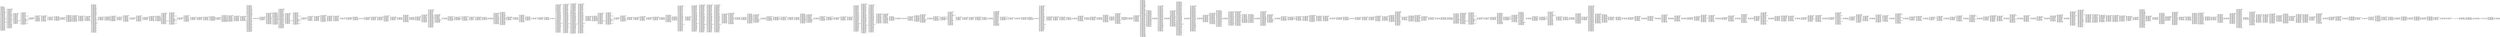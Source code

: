 digraph "graph.cfg.gv" {
	subgraph global {
		node [fontname=Courier fontsize=30.0 rank=same shape=box]
		block_0 [label="0: %00 = #0x1\l2: %01 = #0x40\l4: MSTORE(%01, %00)\l5: [NO_SSA] DUP1\l6: [NO_SSA] PUSH1\l8: [NO_SSA] DUP2\l9: [NO_SSA] MSTORE\la: [NO_SSA] PUSH1\lc: [NO_SSA] ADD\ld: [NO_SSA] PUSH2\l10: [NO_SSA] PUSH1\l12: [NO_SSA] SWAP2\l13: [NO_SSA] CODECOPY\l14: [NO_SSA] DUP1\l15: [NO_SSA] MLOAD\l16: [NO_SSA] PUSH1\l18: [NO_SSA] SWAP1\l19: [NO_SSA] SWAP2\l1a: [NO_SSA] ADD\l1b: [NO_SSA] SHA3\l1c: [NO_SSA] PUSH1\l1e: [NO_SSA] MLOAD\l1f: [NO_SSA] PUSH1\l21: [NO_SSA] DUP8\l22: [NO_SSA] DUP2\l23: [NO_SSA] SIGNEXTEND\l24: [NO_SSA] PUSH1\l26: [NO_SSA] DUP4\l27: [NO_SSA] ADD\l28: [NO_SSA] MSTORE\l29: [NO_SSA] DUP7\l2a: [NO_SSA] SWAP1\l2b: [NO_SSA] SIGNEXTEND\l2c: [NO_SSA] PUSH1\l2e: [NO_SSA] DUP3\l2f: [NO_SSA] ADD\l30: [NO_SSA] MSTORE\l31: [NO_SSA] PUSH1\l33: [NO_SSA] DUP2\l34: [NO_SSA] ADD\l35: [NO_SSA] DUP5\l36: [NO_SSA] SWAP1\l37: [NO_SSA] MSTORE\l38: [NO_SSA] PUSH1\l3a: [NO_SSA] PUSH1\l3c: [NO_SSA] DUP3\l3d: [NO_SSA] ADD\l3e: [NO_SSA] MSTORE\l3f: [NO_SSA] PUSH1\l41: [NO_SSA] ADD\l"]
		block_42 [label="42: [NO_SSA] JUMPDEST\l43: [NO_SSA] PUSH1\l45: [NO_SSA] DUP1\l46: [NO_SSA] MLOAD\l47: [NO_SSA] PUSH1\l49: [NO_SSA] NOT\l4a: [NO_SSA] DUP2\l4b: [NO_SSA] DUP5\l4c: [NO_SSA] SUB\l4d: [NO_SSA] ADD\l4e: [NO_SSA] DUP2\l4f: [NO_SSA] MSTORE\l50: [NO_SSA] SWAP2\l51: [NO_SSA] DUP2\l52: [NO_SSA] MSTORE\l53: [NO_SSA] PUSH1\l55: [NO_SSA] DUP3\l56: [NO_SSA] ADD\l57: [NO_SSA] DUP1\l58: [NO_SSA] MLOAD\l59: [NO_SSA] PUSH28\l76: [NO_SSA] AND\l77: [NO_SSA] PUSH32\l98: [NO_SSA] SWAP1\l99: [NO_SSA] SWAP5\l9a: [NO_SSA] AND\l9b: [NO_SSA] SWAP4\l9c: [NO_SSA] SWAP1\l9d: [NO_SSA] SWAP4\l9e: [NO_SSA] OR\l9f: [NO_SSA] SWAP1\la0: [NO_SSA] SWAP3\la1: [NO_SSA] MSTORE\la2: [NO_SSA] SWAP1\la3: [NO_SSA] MLOAD\la4: [NO_SSA] PUSH2\la7: [NO_SSA] SWAP2\la8: [NO_SSA] SWAP1\la9: [NO_SSA] PUSH2\lac: [NO_SSA] JUMP\l"]
		block_ad [label="ad: [NO_SSA] JUMPDEST\lae: [NO_SSA] PUSH1\lb0: [NO_SSA] PUSH1\lb2: [NO_SSA] MLOAD\lb3: [NO_SSA] DUP1\lb4: [NO_SSA] DUP4\lb5: [NO_SSA] SUB\lb6: [NO_SSA] DUP2\lb7: [NO_SSA] PUSH1\lb9: [NO_SSA] DUP7\lba: [NO_SSA] GAS\lbb: [NO_SSA] CALL\lbc: [NO_SSA] SWAP2\lbd: [NO_SSA] POP\lbe: [NO_SSA] POP\lbf: [NO_SSA] RETURNDATASIZE\lc0: [NO_SSA] DUP1\lc1: [NO_SSA] PUSH1\lc3: [NO_SSA] DUP2\lc4: [NO_SSA] EQ\lc5: [NO_SSA] PUSH2\lc8: [NO_SSA] JUMPI\l"]
		block_c9 [label="c9: [NO_SSA] PUSH1\lcb: [NO_SSA] MLOAD\lcc: [NO_SSA] SWAP2\lcd: [NO_SSA] POP\lce: [NO_SSA] PUSH1\ld0: [NO_SSA] NOT\ld1: [NO_SSA] PUSH1\ld3: [NO_SSA] RETURNDATASIZE\ld4: [NO_SSA] ADD\ld5: [NO_SSA] AND\ld6: [NO_SSA] DUP3\ld7: [NO_SSA] ADD\ld8: [NO_SSA] PUSH1\lda: [NO_SSA] MSTORE\ldb: [NO_SSA] RETURNDATASIZE\ldc: [NO_SSA] DUP3\ldd: [NO_SSA] MSTORE\lde: [NO_SSA] RETURNDATASIZE\ldf: [NO_SSA] PUSH1\le1: [NO_SSA] PUSH1\le3: [NO_SSA] DUP5\le4: [NO_SSA] ADD\le5: [NO_SSA] RETURNDATACOPY\le6: [NO_SSA] PUSH2\le9: [NO_SSA] JUMP\l"]
		block_ea [label="ea: [NO_SSA] JUMPDEST\leb: [NO_SSA] PUSH1\led: [NO_SSA] SWAP2\lee: [NO_SSA] POP\l"]
		block_ef [label="ef: [NO_SSA] JUMPDEST\lf0: [NO_SSA] POP\lf1: [NO_SSA] POP\lf2: [NO_SSA] POP\lf3: [NO_SSA] PUSH1\lf5: [NO_SSA] DUP10\lf6: [NO_SSA] PUSH1\lf8: [NO_SSA] PUSH2\lfb: [NO_SSA] SWAP2\lfc: [NO_SSA] SWAP1\lfd: [NO_SSA] PUSH2\l100: [NO_SSA] JUMP\l"]
		block_101 [label="101: [NO_SSA] JUMPDEST\l102: [NO_SSA] SWAP7\l103: [NO_SSA] POP\l104: [NO_SSA] SWAP7\l105: [NO_SSA] POP\l106: [NO_SSA] POP\l107: [NO_SSA] POP\l108: [NO_SSA] POP\l109: [NO_SSA] POP\l10a: [NO_SSA] POP\l10b: [NO_SSA] PUSH2\l10e: [NO_SSA] JUMP\l"]
		block_10f [label="10f: [NO_SSA] JUMPDEST\l110: [NO_SSA] DUP1\l111: [NO_SSA] PUSH1\l113: [NO_SSA] EQ\l114: [NO_SSA] ISZERO\l115: [NO_SSA] PUSH2\l118: [NO_SSA] JUMPI\l"]
		block_119 [label="119: [NO_SSA] PUSH1\l11b: [NO_SSA] PUSH1\l11d: [NO_SSA] PUSH2\l120: [NO_SSA] DUP7\l121: [NO_SSA] PUSH2\l124: [NO_SSA] DUP10\l125: [NO_SSA] PUSH1\l127: [NO_SSA] PUSH2\l12a: [NO_SSA] JUMP\l"]
		block_12b [label="12b: [NO_SSA] JUMPDEST\l12c: [NO_SSA] PUSH1\l12e: [NO_SSA] AND\l12f: [NO_SSA] SWAP1\l130: [NO_SSA] INVALID\l"]
		block_131 [label="131: [NO_SSA] PUSH1\l133: [NO_SSA] AND\l134: [NO_SSA] SWAP1\l135: [NO_SSA] POP\l136: [NO_SSA] PUSH1\l138: [NO_SSA] PUSH2\l13b: [NO_SSA] DUP7\l13c: [NO_SSA] DUP9\l13d: [NO_SSA] PUSH1\l13f: [NO_SSA] PUSH2\l142: [NO_SSA] SWAP2\l143: [NO_SSA] SWAP1\l144: [NO_SSA] PUSH2\l147: [NO_SSA] JUMP\l"]
		block_148 [label="148: [NO_SSA] JUMPDEST\l149: [NO_SSA] PUSH1\l14b: [NO_SSA] AND\l14c: [NO_SSA] SWAP1\l14d: [NO_SSA] POP\l14e: [NO_SSA] PUSH1\l150: [NO_SSA] PUSH2\l153: [NO_SSA] DUP8\l154: [NO_SSA] PUSH2\l157: [NO_SSA] DUP11\l158: [NO_SSA] PUSH1\l15a: [NO_SSA] PUSH2\l15d: [NO_SSA] JUMP\l"]
		block_15e [label="15e: [NO_SSA] JUMPDEST\l15f: [NO_SSA] SWAP1\l160: [NO_SSA] POP\l161: [NO_SSA] PUSH1\l163: [NO_SSA] PUSH2\l166: [NO_SSA] DUP9\l167: [NO_SSA] PUSH2\l16a: [NO_SSA] DUP12\l16b: [NO_SSA] PUSH1\l16d: [NO_SSA] PUSH2\l170: [NO_SSA] JUMP\l"]
		block_171 [label="171: [NO_SSA] JUMPDEST\l172: [NO_SSA] PUSH12\l17f: [NO_SSA] AND\l180: [NO_SSA] SWAP1\l181: [NO_SSA] POP\l182: [NO_SSA] DUP2\l183: [NO_SSA] PUSH1\l185: [NO_SSA] PUSH1\l187: [NO_SSA] PUSH1\l189: [NO_SSA] INVALID\l"]
		block_18a [label="18a: [NO_SSA] SUB\l18b: [NO_SSA] AND\l18c: [NO_SSA] PUSH1\l18e: [NO_SSA] MLOAD\l18f: [NO_SSA] DUP1\l190: [NO_SSA] PUSH1\l192: [NO_SSA] ADD\l193: [NO_SSA] PUSH1\l195: [NO_SSA] MSTORE\l196: [NO_SSA] DUP1\l197: [NO_SSA] PUSH1\l199: [NO_SSA] DUP2\l19a: [NO_SSA] MSTORE\l19b: [NO_SSA] PUSH1\l19d: [NO_SSA] ADD\l19e: [NO_SSA] PUSH2\l1a1: [NO_SSA] PUSH1\l1a3: [NO_SSA] SWAP2\l1a4: [NO_SSA] CODECOPY\l1a5: [NO_SSA] DUP1\l1a6: [NO_SSA] MLOAD\l1a7: [NO_SSA] PUSH1\l1a9: [NO_SSA] SWAP1\l1aa: [NO_SSA] SWAP2\l1ab: [NO_SSA] ADD\l1ac: [NO_SSA] SHA3\l1ad: [NO_SSA] PUSH1\l1af: [NO_SSA] MLOAD\l1b0: [NO_SSA] PUSH1\l1b2: [NO_SSA] DUP8\l1b3: [NO_SSA] DUP2\l1b4: [NO_SSA] SIGNEXTEND\l1b5: [NO_SSA] PUSH1\l1b7: [NO_SSA] DUP4\l1b8: [NO_SSA] ADD\l1b9: [NO_SSA] MSTORE\l1ba: [NO_SSA] DUP7\l1bb: [NO_SSA] SWAP1\l1bc: [NO_SSA] SIGNEXTEND\l1bd: [NO_SSA] PUSH1\l1bf: [NO_SSA] DUP3\l1c0: [NO_SSA] ADD\l1c1: [NO_SSA] MSTORE\l1c2: [NO_SSA] PUSH1\l1c4: [NO_SSA] DUP2\l1c5: [NO_SSA] ADD\l1c6: [NO_SSA] DUP5\l1c7: [NO_SSA] SWAP1\l1c8: [NO_SSA] MSTORE\l1c9: [NO_SSA] PUSH1\l1cb: [NO_SSA] PUSH1\l1cd: [NO_SSA] DUP3\l1ce: [NO_SSA] ADD\l1cf: [NO_SSA] MSTORE\l1d0: [NO_SSA] PUSH1\l1d2: [NO_SSA] ADD\l1d3: [NO_SSA] PUSH2\l1d6: [NO_SSA] JUMP\l"]
		block_1d7 [label="1d7: [NO_SSA] JUMPDEST\l1d8: [NO_SSA] DUP1\l1d9: [NO_SSA] PUSH1\l1db: [NO_SSA] EQ\l1dc: [NO_SSA] ISZERO\l1dd: [NO_SSA] PUSH2\l1e0: [NO_SSA] JUMPI\l"]
		block_1e1 [label="1e1: [NO_SSA] PUSH1\l1e3: [NO_SSA] PUSH2\l1e6: [NO_SSA] DUP6\l1e7: [NO_SSA] PUSH2\l1ea: [NO_SSA] DUP9\l1eb: [NO_SSA] PUSH1\l1ed: [NO_SSA] PUSH2\l1f0: [NO_SSA] JUMP\l"]
		block_1f1 [label="1f1: [NO_SSA] JUMPDEST\l1f2: [NO_SSA] SWAP1\l1f3: [NO_SSA] POP\l1f4: [NO_SSA] PUSH1\l1f6: [NO_SSA] PUSH2\l1f9: [NO_SSA] DUP7\l1fa: [NO_SSA] PUSH2\l1fd: [NO_SSA] DUP10\l1fe: [NO_SSA] PUSH1\l200: [NO_SSA] PUSH2\l203: [NO_SSA] JUMP\l"]
		block_204 [label="204: [NO_SSA] JUMPDEST\l205: [NO_SSA] ADD\l206: [NO_SSA] PUSH1\l208: [NO_SSA] ADD\l209: [NO_SSA] MLOAD\l20a: [NO_SSA] SWAP1\l20b: [NO_SSA] JUMP\l"]
		block_20c [label="20c: [NO_SSA] JUMPDEST\l20d: [NO_SSA] PUSH2\l210: [NO_SSA] AND\l211: [NO_SSA] SWAP1\l212: [NO_SSA] POP\l213: [NO_SSA] PUSH1\l215: [NO_SSA] PUSH2\l218: [NO_SSA] DUP8\l219: [NO_SSA] PUSH2\l21c: [NO_SSA] DUP11\l21d: [NO_SSA] PUSH1\l21f: [NO_SSA] PUSH2\l222: [NO_SSA] JUMP\l"]
		block_223 [label="223: [NO_SSA] JUMPDEST\l224: [NO_SSA] DUP5\l225: [NO_SSA] PUSH2\l228: [NO_SSA] JUMP\l"]
		block_229 [label="229: [NO_SSA] JUMPDEST\l22a: [NO_SSA] SWAP1\l22b: [NO_SSA] POP\l22c: [NO_SSA] PUSH1\l22e: [NO_SSA] PUSH2\l231: [NO_SSA] DUP9\l232: [NO_SSA] DUP5\l233: [NO_SSA] PUSH2\l236: [NO_SSA] DUP13\l237: [NO_SSA] PUSH1\l239: [NO_SSA] PUSH2\l23c: [NO_SSA] JUMP\l"]
		block_23d [label="23d: [NO_SSA] JUMPDEST\l23e: [NO_SSA] PUSH2\l241: [NO_SSA] SWAP2\l242: [NO_SSA] SWAP1\l243: [NO_SSA] PUSH2\l246: [NO_SSA] JUMP\l"]
		block_247 [label="247: [NO_SSA] JUMPDEST\l248: [NO_SSA] PUSH12\l255: [NO_SSA] AND\l256: [NO_SSA] SWAP1\l257: [NO_SSA] POP\l258: [NO_SSA] DUP4\l259: [NO_SSA] PUSH1\l25b: [NO_SSA] PUSH1\l25d: [NO_SSA] PUSH1\l25f: [NO_SSA] INVALID\l"]
		block_260 [label="260: [NO_SSA] SUB\l261: [NO_SSA] AND\l262: [NO_SSA] DUP2\l263: [NO_SSA] DUP4\l264: [NO_SSA] PUSH1\l266: [NO_SSA] MLOAD\l267: [NO_SSA] PUSH2\l26a: [NO_SSA] SWAP2\l26b: [NO_SSA] SWAP1\l26c: [NO_SSA] PUSH2\l26f: [NO_SSA] JUMP\l"]
		block_270 [label="270: [NO_SSA] JUMPDEST\l271: [NO_SSA] PUSH1\l273: [NO_SSA] PUSH1\l275: [NO_SSA] MLOAD\l276: [NO_SSA] DUP1\l277: [NO_SSA] DUP4\l278: [NO_SSA] SUB\l279: [NO_SSA] DUP2\l27a: [NO_SSA] DUP6\l27b: [NO_SSA] DUP8\l27c: [NO_SSA] GAS\l27d: [NO_SSA] CALL\l27e: [NO_SSA] SWAP3\l27f: [NO_SSA] POP\l280: [NO_SSA] POP\l281: [NO_SSA] POP\l282: [NO_SSA] RETURNDATASIZE\l283: [NO_SSA] DUP1\l284: [NO_SSA] PUSH1\l286: [NO_SSA] DUP2\l287: [NO_SSA] EQ\l288: [NO_SSA] PUSH2\l28b: [NO_SSA] JUMPI\l"]
		block_28c [label="28c: [NO_SSA] PUSH1\l28e: [NO_SSA] MLOAD\l28f: [NO_SSA] SWAP2\l290: [NO_SSA] POP\l291: [NO_SSA] PUSH1\l293: [NO_SSA] NOT\l294: [NO_SSA] PUSH1\l296: [NO_SSA] RETURNDATASIZE\l297: [NO_SSA] ADD\l298: [NO_SSA] AND\l299: [NO_SSA] DUP3\l29a: [NO_SSA] ADD\l29b: [NO_SSA] PUSH1\l29d: [NO_SSA] MSTORE\l29e: [NO_SSA] RETURNDATASIZE\l29f: [NO_SSA] DUP3\l2a0: [NO_SSA] MSTORE\l2a1: [NO_SSA] RETURNDATASIZE\l2a2: [NO_SSA] PUSH1\l2a4: [NO_SSA] PUSH1\l2a6: [NO_SSA] DUP5\l2a7: [NO_SSA] ADD\l2a8: [NO_SSA] RETURNDATACOPY\l2a9: [NO_SSA] PUSH2\l2ac: [NO_SSA] JUMP\l"]
		block_2ad [label="2ad: [NO_SSA] JUMPDEST\l2ae: [NO_SSA] PUSH1\l2b0: [NO_SSA] SWAP2\l2b1: [NO_SSA] POP\l"]
		block_2b2 [label="2b2: [NO_SSA] JUMPDEST\l2b3: [NO_SSA] POP\l2b4: [NO_SSA] POP\l2b5: [NO_SSA] POP\l2b6: [NO_SSA] PUSH1\l2b8: [NO_SSA] DUP4\l2b9: [NO_SSA] DUP11\l2ba: [NO_SSA] PUSH1\l2bc: [NO_SSA] PUSH2\l2bf: [NO_SSA] SWAP2\l2c0: [NO_SSA] SWAP1\l2c1: [NO_SSA] PUSH2\l2c4: [NO_SSA] JUMP\l"]
		block_2c5 [label="2c5: [NO_SSA] JUMPDEST\l2c6: [NO_SSA] PUSH2\l2c9: [NO_SSA] SWAP2\l2ca: [NO_SSA] SWAP1\l2cb: [NO_SSA] PUSH2\l2ce: [NO_SSA] JUMP\l"]
		block_2cf [label="2cf: [NO_SSA] JUMPDEST\l2d0: [NO_SSA] PUSH2\l2d3: [NO_SSA] SWAP1\l2d4: [NO_SSA] PUSH1\l2d6: [NO_SSA] PUSH2\l2d9: [NO_SSA] JUMP\l"]
		block_2da [label="2da: [NO_SSA] JUMPDEST\l2db: [NO_SSA] DUP1\l2dc: [NO_SSA] PUSH1\l2de: [NO_SSA] EQ\l2df: [NO_SSA] ISZERO\l2e0: [NO_SSA] PUSH2\l2e3: [NO_SSA] JUMPI\l"]
		block_2e4 [label="2e4: [NO_SSA] PUSH1\l2e6: [NO_SSA] PUSH1\l2e8: [NO_SSA] PUSH2\l2eb: [NO_SSA] DUP7\l2ec: [NO_SSA] PUSH2\l2ef: [NO_SSA] DUP10\l2f0: [NO_SSA] PUSH1\l2f2: [NO_SSA] PUSH2\l2f5: [NO_SSA] JUMP\l"]
		block_2f6 [label="2f6: [NO_SSA] JUMPDEST\l2f7: [NO_SSA] PUSH1\l2f9: [NO_SSA] AND\l2fa: [NO_SSA] SWAP1\l2fb: [NO_SSA] INVALID\l"]
		block_2fc [label="2fc: [NO_SSA] PUSH1\l2fe: [NO_SSA] AND\l2ff: [NO_SSA] SWAP1\l300: [NO_SSA] POP\l301: [NO_SSA] PUSH1\l303: [NO_SSA] PUSH2\l306: [NO_SSA] DUP7\l307: [NO_SSA] DUP9\l308: [NO_SSA] PUSH1\l30a: [NO_SSA] PUSH2\l30d: [NO_SSA] SWAP2\l30e: [NO_SSA] SWAP1\l30f: [NO_SSA] PUSH2\l312: [NO_SSA] JUMP\l"]
		block_313 [label="313: [NO_SSA] JUMPDEST\l314: [NO_SSA] PUSH1\l316: [NO_SSA] AND\l317: [NO_SSA] SWAP1\l318: [NO_SSA] POP\l319: [NO_SSA] PUSH1\l31b: [NO_SSA] PUSH2\l31e: [NO_SSA] DUP8\l31f: [NO_SSA] PUSH2\l322: [NO_SSA] DUP11\l323: [NO_SSA] PUSH1\l325: [NO_SSA] PUSH2\l328: [NO_SSA] JUMP\l"]
		block_329 [label="329: [NO_SSA] JUMPDEST\l32a: [NO_SSA] SWAP1\l32b: [NO_SSA] POP\l32c: [NO_SSA] PUSH1\l32e: [NO_SSA] PUSH2\l331: [NO_SSA] DUP9\l332: [NO_SSA] PUSH2\l335: [NO_SSA] DUP12\l336: [NO_SSA] PUSH1\l338: [NO_SSA] PUSH2\l33b: [NO_SSA] JUMP\l"]
		block_33c [label="33c: [NO_SSA] JUMPDEST\l33d: [NO_SSA] PUSH12\l34a: [NO_SSA] AND\l34b: [NO_SSA] SWAP1\l34c: [NO_SSA] POP\l34d: [NO_SSA] DUP2\l34e: [NO_SSA] PUSH1\l350: [NO_SSA] PUSH1\l352: [NO_SSA] PUSH1\l354: [NO_SSA] INVALID\l"]
		block_355 [label="355: [NO_SSA] SUB\l356: [NO_SSA] AND\l357: [NO_SSA] PUSH1\l359: [NO_SSA] MLOAD\l35a: [NO_SSA] DUP1\l35b: [NO_SSA] PUSH1\l35d: [NO_SSA] ADD\l35e: [NO_SSA] PUSH1\l360: [NO_SSA] MSTORE\l361: [NO_SSA] DUP1\l362: [NO_SSA] PUSH1\l364: [NO_SSA] DUP2\l365: [NO_SSA] MSTORE\l366: [NO_SSA] PUSH1\l368: [NO_SSA] ADD\l369: [NO_SSA] PUSH2\l36c: [NO_SSA] PUSH1\l36e: [NO_SSA] SWAP2\l36f: [NO_SSA] CODECOPY\l370: [NO_SSA] DUP1\l371: [NO_SSA] MLOAD\l372: [NO_SSA] PUSH1\l374: [NO_SSA] SWAP1\l375: [NO_SSA] SWAP2\l376: [NO_SSA] ADD\l377: [NO_SSA] SHA3\l378: [NO_SSA] PUSH1\l37a: [NO_SSA] MLOAD\l37b: [NO_SSA] PUSH1\l37d: [NO_SSA] DUP2\l37e: [NO_SSA] ADD\l37f: [NO_SSA] DUP8\l380: [NO_SSA] SWAP1\l381: [NO_SSA] MSTORE\l382: [NO_SSA] PUSH1\l384: [NO_SSA] DUP2\l385: [NO_SSA] ADD\l386: [NO_SSA] DUP7\l387: [NO_SSA] SWAP1\l388: [NO_SSA] MSTORE\l389: [NO_SSA] PUSH1\l38b: [NO_SSA] DUP2\l38c: [NO_SSA] ADD\l38d: [NO_SSA] DUP5\l38e: [NO_SSA] SWAP1\l38f: [NO_SSA] MSTORE\l390: [NO_SSA] PUSH1\l392: [NO_SSA] PUSH1\l394: [NO_SSA] DUP3\l395: [NO_SSA] ADD\l396: [NO_SSA] MSTORE\l397: [NO_SSA] PUSH1\l399: [NO_SSA] ADD\l39a: [NO_SSA] PUSH2\l39d: [NO_SSA] JUMP\l"]
		block_39e [label="39e: [NO_SSA] JUMPDEST\l39f: [NO_SSA] POP\l"]
		block_3a0 [label="3a0: [NO_SSA] JUMPDEST\l3a1: [NO_SSA] SWAP3\l3a2: [NO_SSA] POP\l3a3: [NO_SSA] SWAP3\l3a4: [NO_SSA] SWAP1\l3a5: [NO_SSA] POP\l3a6: [NO_SSA] JUMP\l"]
		block_3a7 [label="3a7: [NO_SSA] JUMPDEST\l3a8: [NO_SSA] PUSH1\l3aa: [NO_SSA] DUP1\l3ab: [NO_SSA] MLOAD\l3ac: [NO_SSA] DUP1\l3ad: [NO_SSA] DUP3\l3ae: [NO_SSA] ADD\l3af: [NO_SSA] DUP3\l3b0: [NO_SSA] MSTORE\l3b1: [NO_SSA] PUSH1\l3b3: [NO_SSA] DUP2\l3b4: [NO_SSA] MSTORE\l3b5: [NO_SSA] PUSH32\l3d6: [NO_SSA] PUSH1\l3d8: [NO_SSA] SWAP1\l3d9: [NO_SSA] SWAP2\l3da: [NO_SSA] ADD\l3db: [NO_SSA] MSTORE\l3dc: [NO_SSA] MLOAD\l3dd: [NO_SSA] PUSH1\l3df: [NO_SSA] PUSH1\l3e1: [NO_SSA] PUSH1\l3e3: [NO_SSA] INVALID\l"]
		block_3e4 [label="3e4: [NO_SSA] SUB\l3e5: [NO_SSA] DUP4\l3e6: [NO_SSA] DUP2\l3e7: [NO_SSA] AND\l3e8: [NO_SSA] PUSH1\l3ea: [NO_SSA] DUP4\l3eb: [NO_SSA] ADD\l3ec: [NO_SSA] MSTORE\l3ed: [NO_SSA] PUSH1\l3ef: [NO_SSA] DUP3\l3f0: [NO_SSA] ADD\l3f1: [NO_SSA] DUP4\l3f2: [NO_SSA] SWAP1\l3f3: [NO_SSA] MSTORE\l3f4: [NO_SSA] PUSH1\l3f6: [NO_SSA] SWAP2\l3f7: [NO_SSA] DUP3\l3f8: [NO_SSA] SWAP2\l3f9: [NO_SSA] DUP7\l3fa: [NO_SSA] AND\l3fb: [NO_SSA] SWAP1\l3fc: [NO_SSA] PUSH32\l41d: [NO_SSA] SWAP1\l41e: [NO_SSA] PUSH1\l420: [NO_SSA] ADD\l"]
		block_421 [label="421: [NO_SSA] JUMPDEST\l422: [NO_SSA] PUSH1\l424: [NO_SSA] DUP1\l425: [NO_SSA] MLOAD\l426: [NO_SSA] PUSH1\l428: [NO_SSA] NOT\l429: [NO_SSA] DUP2\l42a: [NO_SSA] DUP5\l42b: [NO_SSA] SUB\l42c: [NO_SSA] ADD\l42d: [NO_SSA] DUP2\l42e: [NO_SSA] MSTORE\l42f: [NO_SSA] SWAP2\l430: [NO_SSA] DUP2\l431: [NO_SSA] MSTORE\l432: [NO_SSA] PUSH1\l434: [NO_SSA] DUP3\l435: [NO_SSA] ADD\l436: [NO_SSA] DUP1\l437: [NO_SSA] MLOAD\l438: [NO_SSA] PUSH28\l455: [NO_SSA] AND\l456: [NO_SSA] PUSH32\l477: [NO_SSA] SWAP1\l478: [NO_SSA] SWAP5\l479: [NO_SSA] AND\l47a: [NO_SSA] SWAP4\l47b: [NO_SSA] SWAP1\l47c: [NO_SSA] SWAP4\l47d: [NO_SSA] OR\l47e: [NO_SSA] SWAP1\l47f: [NO_SSA] SWAP3\l480: [NO_SSA] MSTORE\l481: [NO_SSA] SWAP1\l482: [NO_SSA] MLOAD\l483: [NO_SSA] PUSH2\l486: [NO_SSA] SWAP2\l487: [NO_SSA] SWAP1\l488: [NO_SSA] PUSH2\l48b: [NO_SSA] JUMP\l"]
		block_48c [label="48c: [NO_SSA] JUMPDEST\l48d: [NO_SSA] PUSH1\l48f: [NO_SSA] PUSH1\l491: [NO_SSA] MLOAD\l492: [NO_SSA] DUP1\l493: [NO_SSA] DUP4\l494: [NO_SSA] SUB\l495: [NO_SSA] DUP2\l496: [NO_SSA] PUSH1\l498: [NO_SSA] DUP7\l499: [NO_SSA] GAS\l49a: [NO_SSA] CALL\l49b: [NO_SSA] SWAP2\l49c: [NO_SSA] POP\l49d: [NO_SSA] POP\l49e: [NO_SSA] RETURNDATASIZE\l49f: [NO_SSA] DUP1\l4a0: [NO_SSA] PUSH1\l4a2: [NO_SSA] DUP2\l4a3: [NO_SSA] EQ\l4a4: [NO_SSA] PUSH2\l4a7: [NO_SSA] JUMPI\l"]
		block_4a8 [label="4a8: [NO_SSA] PUSH1\l4aa: [NO_SSA] MLOAD\l4ab: [NO_SSA] SWAP2\l4ac: [NO_SSA] POP\l4ad: [NO_SSA] PUSH1\l4af: [NO_SSA] NOT\l4b0: [NO_SSA] PUSH1\l4b2: [NO_SSA] RETURNDATASIZE\l4b3: [NO_SSA] ADD\l4b4: [NO_SSA] AND\l4b5: [NO_SSA] DUP3\l4b6: [NO_SSA] ADD\l4b7: [NO_SSA] PUSH1\l4b9: [NO_SSA] MSTORE\l4ba: [NO_SSA] RETURNDATASIZE\l4bb: [NO_SSA] DUP3\l4bc: [NO_SSA] MSTORE\l4bd: [NO_SSA] RETURNDATASIZE\l4be: [NO_SSA] PUSH1\l4c0: [NO_SSA] PUSH1\l4c2: [NO_SSA] DUP5\l4c3: [NO_SSA] ADD\l4c4: [NO_SSA] RETURNDATACOPY\l4c5: [NO_SSA] PUSH2\l4c8: [NO_SSA] JUMP\l"]
		block_4c9 [label="4c9: [NO_SSA] JUMPDEST\l4ca: [NO_SSA] PUSH1\l4cc: [NO_SSA] SWAP2\l4cd: [NO_SSA] POP\l"]
		block_4ce [label="4ce: [NO_SSA] JUMPDEST\l4cf: [NO_SSA] POP\l4d0: [NO_SSA] POP\l4d1: [NO_SSA] POP\l4d2: [NO_SSA] POP\l4d3: [NO_SSA] POP\l4d4: [NO_SSA] POP\l4d5: [NO_SSA] POP\l4d6: [NO_SSA] POP\l4d7: [NO_SSA] JUMP\l"]
		block_4d8 [label="4d8: [NO_SSA] JUMPDEST\l4d9: [NO_SSA] PUSH1\l4db: [NO_SSA] DUP1\l4dc: [NO_SSA] PUSH2\l4df: [NO_SSA] DUP4\l4e0: [NO_SSA] DUP6\l4e1: [NO_SSA] ADD\l4e2: [NO_SSA] DUP6\l4e3: [NO_SSA] PUSH2\l4e6: [NO_SSA] JUMP\l"]
		block_4e7 [label="4e7: [NO_SSA] JUMPDEST\l4e8: [NO_SSA] SWAP1\l4e9: [NO_SSA] SWAP3\l4ea: [NO_SSA] POP\l4eb: [NO_SSA] SWAP1\l4ec: [NO_SSA] POP\l4ed: [NO_SSA] PUSH1\l4ef: [NO_SSA] PUSH2\l4f2: [NO_SSA] DUP3\l4f3: [NO_SSA] PUSH2\l4f6: [NO_SSA] DUP6\l4f7: [NO_SSA] PUSH1\l4f9: [NO_SSA] PUSH2\l4fc: [NO_SSA] JUMP\l"]
		block_4fd [label="4fd: [NO_SSA] JUMPDEST\l4fe: [NO_SSA] SWAP1\l4ff: [NO_SSA] POP\l500: [NO_SSA] PUSH1\l502: [NO_SSA] PUSH2\l505: [NO_SSA] DUP4\l506: [NO_SSA] PUSH2\l509: [NO_SSA] DUP7\l50a: [NO_SSA] PUSH1\l50c: [NO_SSA] PUSH2\l50f: [NO_SSA] JUMP\l"]
		block_510 [label="510: [NO_SSA] JUMPDEST\l511: [NO_SSA] PUSH12\l51e: [NO_SSA] AND\l51f: [NO_SSA] SWAP1\l520: [NO_SSA] POP\l521: [NO_SSA] PUSH1\l523: [NO_SSA] PUSH2\l526: [NO_SSA] DUP6\l527: [NO_SSA] PUSH1\l529: [NO_SSA] PUSH2\l52c: [NO_SSA] JUMP\l"]
		block_52d [label="52d: [NO_SSA] JUMPDEST\l52e: [NO_SSA] SWAP5\l52f: [NO_SSA] POP\l"]
		block_530 [label="530: [NO_SSA] JUMPDEST\l531: [NO_SSA] DUP1\l532: [NO_SSA] ISZERO\l533: [NO_SSA] PUSH2\l536: [NO_SSA] JUMPI\l"]
		block_537 [label="537: [NO_SSA] DUP4\l538: [NO_SSA] MLOAD\l539: [NO_SSA] DUP6\l53a: [NO_SSA] EQ\l53b: [NO_SSA] ISZERO\l53c: [NO_SSA] PUSH2\l53f: [NO_SSA] JUMPI\l"]
		block_540 [label="540: [NO_SSA] PUSH2\l543: [NO_SSA] JUMP\l"]
		block_544 [label="544: [NO_SSA] JUMPDEST\l545: [NO_SSA] PUSH2\l548: [NO_SSA] DUP6\l549: [NO_SSA] DUP6\l54a: [NO_SSA] PUSH2\l54d: [NO_SSA] JUMP\l"]
		block_54e [label="54e: [NO_SSA] JUMPDEST\l54f: [NO_SSA] SWAP6\l550: [NO_SSA] POP\l551: [NO_SSA] SWAP1\l552: [NO_SSA] POP\l553: [NO_SSA] PUSH2\l556: [NO_SSA] JUMP\l"]
		block_557 [label="557: [NO_SSA] JUMPDEST\l558: [NO_SSA] PUSH2\l55b: [NO_SSA] DUP4\l55c: [NO_SSA] CALLER\l55d: [NO_SSA] DUP5\l55e: [NO_SSA] PUSH2\l561: [NO_SSA] JUMP\l"]
		block_562 [label="562: [NO_SSA] JUMPDEST\l563: [NO_SSA] POP\l564: [NO_SSA] POP\l565: [NO_SSA] POP\l566: [NO_SSA] POP\l567: [NO_SSA] POP\l568: [NO_SSA] POP\l569: [NO_SSA] POP\l56a: [NO_SSA] POP\l56b: [NO_SSA] POP\l56c: [NO_SSA] POP\l56d: [NO_SSA] JUMP\l"]
		block_56e [label="56e: [NO_SSA] JUMPDEST\l56f: [NO_SSA] CALLVALUE\l570: [NO_SSA] NUMBER\l571: [NO_SSA] GT\l572: [NO_SSA] ISZERO\l573: [NO_SSA] PUSH2\l576: [NO_SSA] JUMPI\l"]
		block_577 [label="577: [NO_SSA] PUSH1\l579: [NO_SSA] MLOAD\l57a: [NO_SSA] PUSH3\l57e: [NO_SSA] PUSH1\l580: [NO_SSA] INVALID\l"]
		block_581 [label="581: [NO_SSA] DUP2\l582: [NO_SSA] MSTORE\l583: [NO_SSA] PUSH1\l585: [NO_SSA] PUSH1\l587: [NO_SSA] DUP3\l588: [NO_SSA] ADD\l589: [NO_SSA] MSTORE\l58a: [NO_SSA] PUSH1\l58c: [NO_SSA] PUSH1\l58e: [NO_SSA] DUP3\l58f: [NO_SSA] ADD\l590: [NO_SSA] MSTORE\l591: [NO_SSA] PUSH1\l593: [NO_SSA] PUSH1\l595: [NO_SSA] INVALID\l"]
		block_596 [label="596: [NO_SSA] PUSH1\l598: [NO_SSA] DUP3\l599: [NO_SSA] ADD\l59a: [NO_SSA] MSTORE\l59b: [NO_SSA] PUSH1\l59d: [NO_SSA] ADD\l"]
		block_59e [label="59e: [NO_SSA] JUMPDEST\l59f: [NO_SSA] PUSH1\l5a1: [NO_SSA] MLOAD\l5a2: [NO_SSA] DUP1\l5a3: [NO_SSA] SWAP2\l5a4: [NO_SSA] SUB\l5a5: [NO_SSA] SWAP1\l5a6: [NO_SSA] REVERT\l"]
		block_5a7 [label="5a7: [NO_SSA] JUMPDEST\l5a8: [NO_SSA] PUSH1\l5aa: [NO_SSA] DUP4\l5ab: [NO_SSA] DUP4\l5ac: [NO_SSA] DUP4\l5ad: [NO_SSA] PUSH1\l5af: [NO_SSA] MLOAD\l5b0: [NO_SSA] PUSH1\l5b2: [NO_SSA] ADD\l5b3: [NO_SSA] PUSH2\l5b6: [NO_SSA] SWAP4\l5b7: [NO_SSA] SWAP3\l5b8: [NO_SSA] SWAP2\l5b9: [NO_SSA] SWAP1\l5ba: [NO_SSA] PUSH2\l5bd: [NO_SSA] JUMP\l"]
		block_5be [label="5be: [NO_SSA] JUMPDEST\l5bf: [NO_SSA] PUSH1\l5c1: [NO_SSA] DUP1\l5c2: [NO_SSA] MLOAD\l5c3: [NO_SSA] PUSH1\l5c5: [NO_SSA] NOT\l5c6: [NO_SSA] DUP2\l5c7: [NO_SSA] DUP5\l5c8: [NO_SSA] SUB\l5c9: [NO_SSA] ADD\l5ca: [NO_SSA] DUP2\l5cb: [NO_SSA] MSTORE\l5cc: [NO_SSA] SWAP1\l5cd: [NO_SSA] DUP3\l5ce: [NO_SSA] SWAP1\l5cf: [NO_SSA] MSTORE\l5d0: [NO_SSA] PUSH32\l5f1: [NO_SSA] DUP3\l5f2: [NO_SSA] MSTORE\l5f3: [NO_SSA] SWAP2\l5f4: [NO_SSA] POP\l5f5: [NO_SSA] PUSH20\l60a: [NO_SSA] SWAP1\l60b: [NO_SSA] PUSH4\l610: [NO_SSA] SWAP1\l611: [NO_SSA] PUSH2\l614: [NO_SSA] SWAP1\l615: [NO_SSA] PUSH20\l62a: [NO_SSA] SWAP1\l62b: [NO_SSA] DUP9\l62c: [NO_SSA] SWAP1\l62d: [NO_SSA] DUP7\l62e: [NO_SSA] SWAP1\l62f: [NO_SSA] PUSH1\l631: [NO_SSA] ADD\l632: [NO_SSA] PUSH2\l635: [NO_SSA] JUMP\l"]
		block_636 [label="636: [NO_SSA] JUMPDEST\l637: [NO_SSA] PUSH1\l639: [NO_SSA] PUSH1\l63b: [NO_SSA] MLOAD\l63c: [NO_SSA] DUP1\l63d: [NO_SSA] DUP4\l63e: [NO_SSA] SUB\l63f: [NO_SSA] DUP2\l640: [NO_SSA] PUSH1\l642: [NO_SSA] DUP8\l643: [NO_SSA] DUP1\l644: [NO_SSA] EXTCODESIZE\l645: [NO_SSA] ISZERO\l646: [NO_SSA] DUP1\l647: [NO_SSA] ISZERO\l648: [NO_SSA] PUSH2\l64b: [NO_SSA] JUMPI\l"]
		block_64c [label="64c: [NO_SSA] PUSH1\l64e: [NO_SSA] DUP1\l64f: [NO_SSA] REVERT\l"]
		block_650 [label="650: [NO_SSA] JUMPDEST\l651: [NO_SSA] POP\l652: [NO_SSA] GAS\l653: [NO_SSA] CALL\l654: [NO_SSA] ISZERO\l655: [NO_SSA] DUP1\l656: [NO_SSA] ISZERO\l657: [NO_SSA] PUSH2\l65a: [NO_SSA] JUMPI\l"]
		block_65b [label="65b: [NO_SSA] RETURNDATASIZE\l65c: [NO_SSA] PUSH1\l65e: [NO_SSA] DUP1\l65f: [NO_SSA] RETURNDATACOPY\l660: [NO_SSA] RETURNDATASIZE\l661: [NO_SSA] PUSH1\l663: [NO_SSA] REVERT\l"]
		block_664 [label="664: [NO_SSA] JUMPDEST\l665: [NO_SSA] POP\l666: [NO_SSA] POP\l667: [NO_SSA] POP\l668: [NO_SSA] POP\l669: [NO_SSA] PUSH2\l66c: [NO_SSA] DUP6\l66d: [NO_SSA] PUSH2\l670: [NO_SSA] JUMP\l"]
		block_671 [label="671: [NO_SSA] JUMPDEST\l672: [NO_SSA] POP\l673: [NO_SSA] POP\l674: [NO_SSA] POP\l675: [NO_SSA] POP\l676: [NO_SSA] POP\l677: [NO_SSA] JUMP\l"]
		block_678 [label="678: [NO_SSA] JUMPDEST\l679: [NO_SSA] PUSH1\l67b: [NO_SSA] SLOAD\l67c: [NO_SSA] PUSH1\l67e: [NO_SSA] PUSH1\l680: [NO_SSA] PUSH1\l682: [NO_SSA] INVALID\l"]
		block_683 [label="683: [NO_SSA] SUB\l684: [NO_SSA] AND\l685: [NO_SSA] CALLER\l686: [NO_SSA] EQ\l687: [NO_SSA] PUSH2\l68a: [NO_SSA] JUMPI\l"]
		block_68b [label="68b: [NO_SSA] PUSH1\l68d: [NO_SSA] DUP1\l68e: [NO_SSA] REVERT\l"]
		block_68f [label="68f: [NO_SSA] JUMPDEST\l690: [NO_SSA] PUSH1\l692: [NO_SSA] DUP1\l693: [NO_SSA] MLOAD\l694: [NO_SSA] DUP1\l695: [NO_SSA] DUP3\l696: [NO_SSA] ADD\l697: [NO_SSA] DUP3\l698: [NO_SSA] MSTORE\l699: [NO_SSA] PUSH1\l69b: [NO_SSA] DUP2\l69c: [NO_SSA] MSTORE\l69d: [NO_SSA] PUSH32\l6be: [NO_SSA] PUSH1\l6c0: [NO_SSA] SWAP1\l6c1: [NO_SSA] SWAP2\l6c2: [NO_SSA] ADD\l6c3: [NO_SSA] MSTORE\l6c4: [NO_SSA] MLOAD\l6c5: [NO_SSA] PUSH1\l6c7: [NO_SSA] PUSH1\l6c9: [NO_SSA] PUSH1\l6cb: [NO_SSA] INVALID\l"]
		block_6cc [label="6cc: [NO_SSA] SUB\l6cd: [NO_SSA] DUP4\l6ce: [NO_SSA] DUP2\l6cf: [NO_SSA] AND\l6d0: [NO_SSA] PUSH1\l6d2: [NO_SSA] DUP4\l6d3: [NO_SSA] ADD\l6d4: [NO_SSA] MSTORE\l6d5: [NO_SSA] PUSH1\l6d7: [NO_SSA] DUP3\l6d8: [NO_SSA] ADD\l6d9: [NO_SSA] DUP4\l6da: [NO_SSA] SWAP1\l6db: [NO_SSA] MSTORE\l6dc: [NO_SSA] PUSH1\l6de: [NO_SSA] SWAP2\l6df: [NO_SSA] DUP3\l6e0: [NO_SSA] SWAP2\l6e1: [NO_SSA] DUP7\l6e2: [NO_SSA] AND\l6e3: [NO_SSA] SWAP1\l6e4: [NO_SSA] PUSH32\l705: [NO_SSA] SWAP1\l706: [NO_SSA] PUSH1\l708: [NO_SSA] ADD\l709: [NO_SSA] PUSH2\l70c: [NO_SSA] JUMP\l"]
		block_70d [label="70d: [NO_SSA] JUMPDEST\l70e: [NO_SSA] CALLVALUE\l70f: [NO_SSA] NUMBER\l710: [NO_SSA] GT\l711: [NO_SSA] ISZERO\l712: [NO_SSA] PUSH2\l715: [NO_SSA] JUMPI\l"]
		block_716 [label="716: [NO_SSA] PUSH1\l718: [NO_SSA] MLOAD\l719: [NO_SSA] PUSH3\l71d: [NO_SSA] PUSH1\l71f: [NO_SSA] INVALID\l"]
		block_720 [label="720: [NO_SSA] DUP2\l721: [NO_SSA] MSTORE\l722: [NO_SSA] PUSH1\l724: [NO_SSA] PUSH1\l726: [NO_SSA] DUP3\l727: [NO_SSA] ADD\l728: [NO_SSA] MSTORE\l729: [NO_SSA] PUSH1\l72b: [NO_SSA] PUSH1\l72d: [NO_SSA] DUP3\l72e: [NO_SSA] ADD\l72f: [NO_SSA] MSTORE\l730: [NO_SSA] PUSH1\l732: [NO_SSA] PUSH1\l734: [NO_SSA] INVALID\l"]
		block_735 [label="735: [NO_SSA] PUSH1\l737: [NO_SSA] DUP3\l738: [NO_SSA] ADD\l739: [NO_SSA] MSTORE\l73a: [NO_SSA] PUSH1\l73c: [NO_SSA] ADD\l73d: [NO_SSA] PUSH2\l740: [NO_SSA] JUMP\l"]
		block_741 [label="741: [NO_SSA] JUMPDEST\l742: [NO_SSA] PUSH1\l744: [NO_SSA] PUSH1\l"]
		block_746 [label="746: [NO_SSA] JUMPDEST\l747: [NO_SSA] DUP2\l748: [NO_SSA] ISZERO\l749: [NO_SSA] PUSH2\l74c: [NO_SSA] JUMPI\l"]
		block_74d [label="74d: [NO_SSA] DUP1\l74e: [NO_SSA] DUP4\l74f: [NO_SSA] EQ\l750: [NO_SSA] ISZERO\l751: [NO_SSA] PUSH2\l754: [NO_SSA] JUMPI\l"]
		block_755 [label="755: [NO_SSA] PUSH2\l758: [NO_SSA] JUMP\l"]
		block_759 [label="759: [NO_SSA] JUMPDEST\l75a: [NO_SSA] PUSH1\l75c: [NO_SSA] PUSH2\l75f: [NO_SSA] DUP6\l760: [NO_SSA] DUP6\l761: [NO_SSA] DUP1\l762: [NO_SSA] DUP1\l763: [NO_SSA] PUSH1\l765: [NO_SSA] ADD\l766: [NO_SSA] PUSH1\l768: [NO_SSA] DUP1\l769: [NO_SSA] SWAP2\l76a: [NO_SSA] DIV\l76b: [NO_SSA] MUL\l76c: [NO_SSA] PUSH1\l76e: [NO_SSA] ADD\l76f: [NO_SSA] PUSH1\l771: [NO_SSA] MLOAD\l772: [NO_SSA] SWAP1\l773: [NO_SSA] DUP2\l774: [NO_SSA] ADD\l775: [NO_SSA] PUSH1\l777: [NO_SSA] MSTORE\l778: [NO_SSA] DUP1\l779: [NO_SSA] SWAP4\l77a: [NO_SSA] SWAP3\l77b: [NO_SSA] SWAP2\l77c: [NO_SSA] SWAP1\l77d: [NO_SSA] DUP2\l77e: [NO_SSA] DUP2\l77f: [NO_SSA] MSTORE\l780: [NO_SSA] PUSH1\l782: [NO_SSA] ADD\l783: [NO_SSA] DUP4\l784: [NO_SSA] DUP4\l785: [NO_SSA] DUP1\l786: [NO_SSA] DUP3\l787: [NO_SSA] DUP5\l788: [NO_SSA] CALLDATACOPY\l789: [NO_SSA] PUSH1\l78b: [NO_SSA] SWAP3\l78c: [NO_SSA] ADD\l78d: [NO_SSA] SWAP2\l78e: [NO_SSA] SWAP1\l78f: [NO_SSA] SWAP2\l790: [NO_SSA] MSTORE\l791: [NO_SSA] POP\l792: [NO_SSA] PUSH2\l795: [NO_SSA] SWAP3\l796: [NO_SSA] POP\l797: [NO_SSA] DUP7\l798: [NO_SSA] SWAP2\l799: [NO_SSA] POP\l79a: [NO_SSA] PUSH1\l79c: [NO_SSA] SWAP1\l79d: [NO_SSA] POP\l79e: [NO_SSA] PUSH2\l7a1: [NO_SSA] JUMP\l"]
		block_7a2 [label="7a2: [NO_SSA] JUMPDEST\l7a3: [NO_SSA] SWAP1\l7a4: [NO_SSA] POP\l7a5: [NO_SSA] PUSH1\l7a7: [NO_SSA] PUSH2\l7aa: [NO_SSA] DUP7\l7ab: [NO_SSA] DUP7\l7ac: [NO_SSA] DUP1\l7ad: [NO_SSA] DUP1\l7ae: [NO_SSA] PUSH1\l7b0: [NO_SSA] ADD\l7b1: [NO_SSA] PUSH1\l7b3: [NO_SSA] DUP1\l7b4: [NO_SSA] SWAP2\l7b5: [NO_SSA] DIV\l7b6: [NO_SSA] MUL\l7b7: [NO_SSA] PUSH1\l7b9: [NO_SSA] ADD\l7ba: [NO_SSA] PUSH1\l7bc: [NO_SSA] MLOAD\l7bd: [NO_SSA] SWAP1\l7be: [NO_SSA] DUP2\l7bf: [NO_SSA] ADD\l7c0: [NO_SSA] PUSH1\l7c2: [NO_SSA] MSTORE\l7c3: [NO_SSA] DUP1\l7c4: [NO_SSA] SWAP4\l7c5: [NO_SSA] SWAP3\l7c6: [NO_SSA] SWAP2\l7c7: [NO_SSA] SWAP1\l7c8: [NO_SSA] DUP2\l7c9: [NO_SSA] DUP2\l7ca: [NO_SSA] MSTORE\l7cb: [NO_SSA] PUSH1\l7cd: [NO_SSA] ADD\l7ce: [NO_SSA] DUP4\l7cf: [NO_SSA] DUP4\l7d0: [NO_SSA] DUP1\l7d1: [NO_SSA] DUP3\l7d2: [NO_SSA] DUP5\l7d3: [NO_SSA] CALLDATACOPY\l7d4: [NO_SSA] PUSH1\l7d6: [NO_SSA] SWAP3\l7d7: [NO_SSA] ADD\l7d8: [NO_SSA] SWAP2\l7d9: [NO_SSA] SWAP1\l7da: [NO_SSA] SWAP2\l7db: [NO_SSA] MSTORE\l7dc: [NO_SSA] POP\l7dd: [NO_SSA] PUSH2\l7e0: [NO_SSA] SWAP3\l7e1: [NO_SSA] POP\l7e2: [NO_SSA] DUP8\l7e3: [NO_SSA] SWAP2\l7e4: [NO_SSA] POP\l7e5: [NO_SSA] PUSH1\l7e7: [NO_SSA] SWAP1\l7e8: [NO_SSA] POP\l7e9: [NO_SSA] PUSH2\l7ec: [NO_SSA] JUMP\l"]
		block_7ed [label="7ed: [NO_SSA] JUMPDEST\l7ee: [NO_SSA] PUSH2\l7f1: [NO_SSA] AND\l7f2: [NO_SSA] SWAP1\l7f3: [NO_SSA] POP\l7f4: [NO_SSA] PUSH1\l7f6: [NO_SSA] PUSH2\l7f9: [NO_SSA] DUP8\l7fa: [NO_SSA] DUP8\l7fb: [NO_SSA] DUP1\l7fc: [NO_SSA] DUP1\l7fd: [NO_SSA] PUSH1\l7ff: [NO_SSA] ADD\l800: [NO_SSA] PUSH1\l802: [NO_SSA] DUP1\l803: [NO_SSA] SWAP2\l804: [NO_SSA] DIV\l805: [NO_SSA] MUL\l806: [NO_SSA] PUSH1\l808: [NO_SSA] ADD\l809: [NO_SSA] PUSH1\l80b: [NO_SSA] MLOAD\l80c: [NO_SSA] SWAP1\l80d: [NO_SSA] DUP2\l80e: [NO_SSA] ADD\l80f: [NO_SSA] PUSH1\l811: [NO_SSA] MSTORE\l812: [NO_SSA] DUP1\l813: [NO_SSA] SWAP4\l814: [NO_SSA] SWAP3\l815: [NO_SSA] SWAP2\l816: [NO_SSA] SWAP1\l817: [NO_SSA] DUP2\l818: [NO_SSA] DUP2\l819: [NO_SSA] MSTORE\l81a: [NO_SSA] PUSH1\l81c: [NO_SSA] ADD\l81d: [NO_SSA] DUP4\l81e: [NO_SSA] DUP4\l81f: [NO_SSA] DUP1\l820: [NO_SSA] DUP3\l821: [NO_SSA] DUP5\l822: [NO_SSA] CALLDATACOPY\l823: [NO_SSA] PUSH1\l825: [NO_SSA] SWAP3\l826: [NO_SSA] ADD\l827: [NO_SSA] SWAP2\l828: [NO_SSA] SWAP1\l829: [NO_SSA] SWAP2\l82a: [NO_SSA] MSTORE\l82b: [NO_SSA] POP\l82c: [NO_SSA] PUSH2\l82f: [NO_SSA] SWAP3\l830: [NO_SSA] POP\l831: [NO_SSA] DUP9\l832: [NO_SSA] SWAP2\l833: [NO_SSA] POP\l834: [NO_SSA] PUSH1\l836: [NO_SSA] SWAP1\l837: [NO_SSA] POP\l838: [NO_SSA] PUSH2\l83b: [NO_SSA] JUMP\l"]
		block_83c [label="83c: [NO_SSA] JUMPDEST\l83d: [NO_SSA] SWAP1\l83e: [NO_SSA] POP\l83f: [NO_SSA] PUSH1\l841: [NO_SSA] PUSH2\l844: [NO_SSA] DUP9\l845: [NO_SSA] DUP9\l846: [NO_SSA] DUP1\l847: [NO_SSA] DUP1\l848: [NO_SSA] PUSH1\l84a: [NO_SSA] ADD\l84b: [NO_SSA] PUSH1\l84d: [NO_SSA] DUP1\l84e: [NO_SSA] SWAP2\l84f: [NO_SSA] DIV\l850: [NO_SSA] MUL\l851: [NO_SSA] PUSH1\l853: [NO_SSA] ADD\l854: [NO_SSA] PUSH1\l856: [NO_SSA] MLOAD\l857: [NO_SSA] SWAP1\l858: [NO_SSA] DUP2\l859: [NO_SSA] ADD\l85a: [NO_SSA] PUSH1\l85c: [NO_SSA] MSTORE\l85d: [NO_SSA] DUP1\l85e: [NO_SSA] SWAP4\l85f: [NO_SSA] SWAP3\l860: [NO_SSA] SWAP2\l861: [NO_SSA] SWAP1\l862: [NO_SSA] DUP2\l863: [NO_SSA] DUP2\l864: [NO_SSA] MSTORE\l865: [NO_SSA] PUSH1\l867: [NO_SSA] ADD\l868: [NO_SSA] DUP4\l869: [NO_SSA] DUP4\l86a: [NO_SSA] DUP1\l86b: [NO_SSA] DUP3\l86c: [NO_SSA] DUP5\l86d: [NO_SSA] CALLDATACOPY\l86e: [NO_SSA] PUSH1\l870: [NO_SSA] SWAP3\l871: [NO_SSA] ADD\l872: [NO_SSA] SWAP2\l873: [NO_SSA] SWAP1\l874: [NO_SSA] SWAP2\l875: [NO_SSA] MSTORE\l876: [NO_SSA] POP\l877: [NO_SSA] DUP8\l878: [NO_SSA] SWAP3\l879: [NO_SSA] POP\l87a: [NO_SSA] PUSH2\l87d: [NO_SSA] SWAP2\l87e: [NO_SSA] POP\l87f: [NO_SSA] DUP10\l880: [NO_SSA] SWAP1\l881: [NO_SSA] POP\l882: [NO_SSA] PUSH1\l884: [NO_SSA] PUSH2\l887: [NO_SSA] JUMP\l"]
		block_888 [label="888: [NO_SSA] JUMPDEST\l889: [NO_SSA] PUSH12\l896: [NO_SSA] AND\l897: [NO_SSA] SWAP1\l898: [NO_SSA] POP\l899: [NO_SSA] DUP4\l89a: [NO_SSA] PUSH1\l89c: [NO_SSA] PUSH1\l89e: [NO_SSA] PUSH1\l8a0: [NO_SSA] INVALID\l"]
		block_8a1 [label="8a1: [NO_SSA] SUB\l8a2: [NO_SSA] AND\l8a3: [NO_SSA] DUP2\l8a4: [NO_SSA] DUP4\l8a5: [NO_SSA] PUSH1\l8a7: [NO_SSA] MLOAD\l8a8: [NO_SSA] PUSH2\l8ab: [NO_SSA] SWAP2\l8ac: [NO_SSA] SWAP1\l8ad: [NO_SSA] PUSH2\l8b0: [NO_SSA] JUMP\l"]
		block_8b1 [label="8b1: [NO_SSA] JUMPDEST\l8b2: [NO_SSA] PUSH1\l8b4: [NO_SSA] PUSH1\l8b6: [NO_SSA] MLOAD\l8b7: [NO_SSA] DUP1\l8b8: [NO_SSA] DUP4\l8b9: [NO_SSA] SUB\l8ba: [NO_SSA] DUP2\l8bb: [NO_SSA] DUP6\l8bc: [NO_SSA] DUP8\l8bd: [NO_SSA] GAS\l8be: [NO_SSA] CALL\l8bf: [NO_SSA] SWAP3\l8c0: [NO_SSA] POP\l8c1: [NO_SSA] POP\l8c2: [NO_SSA] POP\l8c3: [NO_SSA] RETURNDATASIZE\l8c4: [NO_SSA] DUP1\l8c5: [NO_SSA] PUSH1\l8c7: [NO_SSA] DUP2\l8c8: [NO_SSA] EQ\l8c9: [NO_SSA] PUSH2\l8cc: [NO_SSA] JUMPI\l"]
		block_8cd [label="8cd: [NO_SSA] PUSH1\l8cf: [NO_SSA] MLOAD\l8d0: [NO_SSA] SWAP2\l8d1: [NO_SSA] POP\l8d2: [NO_SSA] PUSH1\l8d4: [NO_SSA] NOT\l8d5: [NO_SSA] PUSH1\l8d7: [NO_SSA] RETURNDATASIZE\l8d8: [NO_SSA] ADD\l8d9: [NO_SSA] AND\l8da: [NO_SSA] DUP3\l8db: [NO_SSA] ADD\l8dc: [NO_SSA] PUSH1\l8de: [NO_SSA] MSTORE\l8df: [NO_SSA] RETURNDATASIZE\l8e0: [NO_SSA] DUP3\l8e1: [NO_SSA] MSTORE\l8e2: [NO_SSA] RETURNDATASIZE\l8e3: [NO_SSA] PUSH1\l8e5: [NO_SSA] PUSH1\l8e7: [NO_SSA] DUP5\l8e8: [NO_SSA] ADD\l8e9: [NO_SSA] RETURNDATACOPY\l8ea: [NO_SSA] PUSH2\l8ed: [NO_SSA] JUMP\l"]
		block_8ee [label="8ee: [NO_SSA] JUMPDEST\l8ef: [NO_SSA] PUSH1\l8f1: [NO_SSA] SWAP2\l8f2: [NO_SSA] POP\l"]
		block_8f3 [label="8f3: [NO_SSA] JUMPDEST\l8f4: [NO_SSA] POP\l8f5: [NO_SSA] POP\l8f6: [NO_SSA] POP\l8f7: [NO_SSA] DUP3\l8f8: [NO_SSA] DUP6\l8f9: [NO_SSA] PUSH1\l8fb: [NO_SSA] PUSH2\l8fe: [NO_SSA] SWAP2\l8ff: [NO_SSA] SWAP1\l900: [NO_SSA] PUSH2\l903: [NO_SSA] JUMP\l"]
		block_904 [label="904: [NO_SSA] JUMPDEST\l905: [NO_SSA] PUSH2\l908: [NO_SSA] SWAP2\l909: [NO_SSA] SWAP1\l90a: [NO_SSA] PUSH2\l90d: [NO_SSA] JUMP\l"]
		block_90e [label="90e: [NO_SSA] JUMPDEST\l90f: [NO_SSA] PUSH2\l912: [NO_SSA] SWAP1\l913: [NO_SSA] PUSH1\l915: [NO_SSA] PUSH2\l918: [NO_SSA] JUMP\l"]
		block_919 [label="919: [NO_SSA] JUMPDEST\l91a: [NO_SSA] SWAP5\l91b: [NO_SSA] POP\l91c: [NO_SSA] POP\l91d: [NO_SSA] POP\l91e: [NO_SSA] POP\l91f: [NO_SSA] POP\l920: [NO_SSA] PUSH2\l923: [NO_SSA] JUMP\l"]
		block_924 [label="924: [NO_SSA] JUMPDEST\l925: [NO_SSA] PUSH2\l928: [NO_SSA] DUP6\l929: [NO_SSA] PUSH2\l92c: [NO_SSA] JUMP\l"]
		block_92d [label="92d: [NO_SSA] JUMPDEST\l92e: [NO_SSA] CALLVALUE\l92f: [NO_SSA] NUMBER\l930: [NO_SSA] GT\l931: [NO_SSA] ISZERO\l932: [NO_SSA] PUSH2\l935: [NO_SSA] JUMPI\l"]
		block_936 [label="936: [NO_SSA] PUSH1\l938: [NO_SSA] MLOAD\l939: [NO_SSA] PUSH3\l93d: [NO_SSA] PUSH1\l93f: [NO_SSA] INVALID\l"]
		block_940 [label="940: [NO_SSA] DUP2\l941: [NO_SSA] MSTORE\l942: [NO_SSA] PUSH1\l944: [NO_SSA] PUSH1\l946: [NO_SSA] DUP3\l947: [NO_SSA] ADD\l948: [NO_SSA] MSTORE\l949: [NO_SSA] PUSH1\l94b: [NO_SSA] PUSH1\l94d: [NO_SSA] DUP3\l94e: [NO_SSA] ADD\l94f: [NO_SSA] MSTORE\l950: [NO_SSA] PUSH1\l952: [NO_SSA] PUSH1\l954: [NO_SSA] INVALID\l"]
		block_955 [label="955: [NO_SSA] PUSH1\l957: [NO_SSA] DUP3\l958: [NO_SSA] ADD\l959: [NO_SSA] MSTORE\l95a: [NO_SSA] PUSH1\l95c: [NO_SSA] ADD\l95d: [NO_SSA] PUSH2\l960: [NO_SSA] JUMP\l"]
		block_961 [label="961: [NO_SSA] JUMPDEST\l962: [NO_SSA] PUSH1\l964: [NO_SSA] PUSH2\l967: [NO_SSA] DUP4\l968: [NO_SSA] DUP4\l969: [NO_SSA] DUP1\l96a: [NO_SSA] DUP1\l96b: [NO_SSA] PUSH1\l96d: [NO_SSA] ADD\l96e: [NO_SSA] PUSH1\l970: [NO_SSA] DUP1\l971: [NO_SSA] SWAP2\l972: [NO_SSA] DIV\l973: [NO_SSA] MUL\l974: [NO_SSA] PUSH1\l976: [NO_SSA] ADD\l977: [NO_SSA] PUSH1\l979: [NO_SSA] MLOAD\l97a: [NO_SSA] SWAP1\l97b: [NO_SSA] DUP2\l97c: [NO_SSA] ADD\l97d: [NO_SSA] PUSH1\l97f: [NO_SSA] MSTORE\l980: [NO_SSA] DUP1\l981: [NO_SSA] SWAP4\l982: [NO_SSA] SWAP3\l983: [NO_SSA] SWAP2\l984: [NO_SSA] SWAP1\l985: [NO_SSA] DUP2\l986: [NO_SSA] DUP2\l987: [NO_SSA] MSTORE\l988: [NO_SSA] PUSH1\l98a: [NO_SSA] ADD\l98b: [NO_SSA] DUP4\l98c: [NO_SSA] DUP4\l98d: [NO_SSA] DUP1\l98e: [NO_SSA] DUP3\l98f: [NO_SSA] DUP5\l990: [NO_SSA] CALLDATACOPY\l991: [NO_SSA] PUSH1\l993: [NO_SSA] SWAP3\l994: [NO_SSA] ADD\l995: [NO_SSA] DUP3\l996: [NO_SSA] SWAP1\l997: [NO_SSA] MSTORE\l998: [NO_SSA] POP\l999: [NO_SSA] SWAP3\l99a: [NO_SSA] POP\l99b: [NO_SSA] PUSH2\l99e: [NO_SSA] SWAP2\l99f: [NO_SSA] POP\l9a0: [NO_SSA] POP\l9a1: [NO_SSA] JUMP\l"]
		block_9a2 [label="9a2: [NO_SSA] JUMPDEST\l9a3: [NO_SSA] PUSH1\l9a5: [NO_SSA] AND\l9a6: [NO_SSA] SWAP1\l9a7: [NO_SSA] POP\l9a8: [NO_SSA] DUP1\l9a9: [NO_SSA] PUSH2\l9ac: [NO_SSA] JUMPI\l"]
		block_9ad [label="9ad: [NO_SSA] PUSH1\l9af: [NO_SSA] PUSH2\l9b2: [NO_SSA] DUP5\l9b3: [NO_SSA] DUP5\l9b4: [NO_SSA] DUP1\l9b5: [NO_SSA] DUP1\l9b6: [NO_SSA] PUSH1\l9b8: [NO_SSA] ADD\l9b9: [NO_SSA] PUSH1\l9bb: [NO_SSA] DUP1\l9bc: [NO_SSA] SWAP2\l9bd: [NO_SSA] DIV\l9be: [NO_SSA] MUL\l9bf: [NO_SSA] PUSH1\l9c1: [NO_SSA] ADD\l9c2: [NO_SSA] PUSH1\l9c4: [NO_SSA] MLOAD\l9c5: [NO_SSA] SWAP1\l9c6: [NO_SSA] DUP2\l9c7: [NO_SSA] ADD\l9c8: [NO_SSA] PUSH1\l9ca: [NO_SSA] MSTORE\l9cb: [NO_SSA] DUP1\l9cc: [NO_SSA] SWAP4\l9cd: [NO_SSA] SWAP3\l9ce: [NO_SSA] SWAP2\l9cf: [NO_SSA] SWAP1\l9d0: [NO_SSA] DUP2\l9d1: [NO_SSA] DUP2\l9d2: [NO_SSA] MSTORE\l9d3: [NO_SSA] PUSH1\l9d5: [NO_SSA] ADD\l9d6: [NO_SSA] DUP4\l9d7: [NO_SSA] DUP4\l9d8: [NO_SSA] DUP1\l9d9: [NO_SSA] DUP3\l9da: [NO_SSA] DUP5\l9db: [NO_SSA] CALLDATACOPY\l9dc: [NO_SSA] PUSH1\l9de: [NO_SSA] SWAP3\l9df: [NO_SSA] ADD\l9e0: [NO_SSA] SWAP2\l9e1: [NO_SSA] SWAP1\l9e2: [NO_SSA] SWAP2\l9e3: [NO_SSA] MSTORE\l9e4: [NO_SSA] POP\l9e5: [NO_SSA] PUSH1\l9e7: [NO_SSA] SWAP3\l9e8: [NO_SSA] POP\l9e9: [NO_SSA] PUSH2\l9ec: [NO_SSA] SWAP2\l9ed: [NO_SSA] POP\l9ee: [NO_SSA] POP\l9ef: [NO_SSA] JUMP\l"]
		block_9f0 [label="9f0: [NO_SSA] JUMPDEST\l9f1: [NO_SSA] SWAP1\l9f2: [NO_SSA] POP\l9f3: [NO_SSA] PUSH1\l9f5: [NO_SSA] PUSH2\l9f8: [NO_SSA] DUP6\l9f9: [NO_SSA] DUP6\l9fa: [NO_SSA] DUP1\l9fb: [NO_SSA] DUP1\l9fc: [NO_SSA] PUSH1\l9fe: [NO_SSA] ADD\l9ff: [NO_SSA] PUSH1\la01: [NO_SSA] DUP1\la02: [NO_SSA] SWAP2\la03: [NO_SSA] DIV\la04: [NO_SSA] MUL\la05: [NO_SSA] PUSH1\la07: [NO_SSA] ADD\la08: [NO_SSA] PUSH1\la0a: [NO_SSA] MLOAD\la0b: [NO_SSA] SWAP1\la0c: [NO_SSA] DUP2\la0d: [NO_SSA] ADD\la0e: [NO_SSA] PUSH1\la10: [NO_SSA] MSTORE\la11: [NO_SSA] DUP1\la12: [NO_SSA] SWAP4\la13: [NO_SSA] SWAP3\la14: [NO_SSA] SWAP2\la15: [NO_SSA] SWAP1\la16: [NO_SSA] DUP2\la17: [NO_SSA] DUP2\la18: [NO_SSA] MSTORE\la19: [NO_SSA] PUSH1\la1b: [NO_SSA] ADD\la1c: [NO_SSA] DUP4\la1d: [NO_SSA] DUP4\la1e: [NO_SSA] DUP1\la1f: [NO_SSA] DUP3\la20: [NO_SSA] DUP5\la21: [NO_SSA] CALLDATACOPY\la22: [NO_SSA] PUSH1\la24: [NO_SSA] SWAP3\la25: [NO_SSA] ADD\la26: [NO_SSA] SWAP2\la27: [NO_SSA] SWAP1\la28: [NO_SSA] SWAP2\la29: [NO_SSA] MSTORE\la2a: [NO_SSA] POP\la2b: [NO_SSA] PUSH1\la2d: [NO_SSA] SWAP3\la2e: [NO_SSA] POP\la2f: [NO_SSA] PUSH2\la32: [NO_SSA] SWAP2\la33: [NO_SSA] POP\la34: [NO_SSA] POP\la35: [NO_SSA] JUMP\l"]
		block_a36 [label="a36: [NO_SSA] JUMPDEST\la37: [NO_SSA] SWAP1\la38: [NO_SSA] POP\la39: [NO_SSA] PUSH1\la3b: [NO_SSA] PUSH2\la3e: [NO_SSA] DUP7\la3f: [NO_SSA] DUP7\la40: [NO_SSA] DUP1\la41: [NO_SSA] DUP1\la42: [NO_SSA] PUSH1\la44: [NO_SSA] ADD\la45: [NO_SSA] PUSH1\la47: [NO_SSA] DUP1\la48: [NO_SSA] SWAP2\la49: [NO_SSA] DIV\la4a: [NO_SSA] MUL\la4b: [NO_SSA] PUSH1\la4d: [NO_SSA] ADD\la4e: [NO_SSA] PUSH1\la50: [NO_SSA] MLOAD\la51: [NO_SSA] SWAP1\la52: [NO_SSA] DUP2\la53: [NO_SSA] ADD\la54: [NO_SSA] PUSH1\la56: [NO_SSA] MSTORE\la57: [NO_SSA] DUP1\la58: [NO_SSA] SWAP4\la59: [NO_SSA] SWAP3\la5a: [NO_SSA] SWAP2\la5b: [NO_SSA] SWAP1\la5c: [NO_SSA] DUP2\la5d: [NO_SSA] DUP2\la5e: [NO_SSA] MSTORE\la5f: [NO_SSA] PUSH1\la61: [NO_SSA] ADD\la62: [NO_SSA] DUP4\la63: [NO_SSA] DUP4\la64: [NO_SSA] DUP1\la65: [NO_SSA] DUP3\la66: [NO_SSA] DUP5\la67: [NO_SSA] CALLDATACOPY\la68: [NO_SSA] PUSH1\la6a: [NO_SSA] SWAP3\la6b: [NO_SSA] ADD\la6c: [NO_SSA] SWAP2\la6d: [NO_SSA] SWAP1\la6e: [NO_SSA] SWAP2\la6f: [NO_SSA] MSTORE\la70: [NO_SSA] POP\la71: [NO_SSA] PUSH1\la73: [NO_SSA] SWAP3\la74: [NO_SSA] POP\la75: [NO_SSA] PUSH2\la78: [NO_SSA] SWAP2\la79: [NO_SSA] POP\la7a: [NO_SSA] POP\la7b: [NO_SSA] JUMP\l"]
		block_a7c [label="a7c: [NO_SSA] JUMPDEST\la7d: [NO_SSA] SWAP1\la7e: [NO_SSA] POP\la7f: [NO_SSA] PUSH1\la81: [NO_SSA] PUSH2\la84: [NO_SSA] DUP8\la85: [NO_SSA] DUP8\la86: [NO_SSA] DUP1\la87: [NO_SSA] DUP1\la88: [NO_SSA] PUSH1\la8a: [NO_SSA] ADD\la8b: [NO_SSA] PUSH1\la8d: [NO_SSA] DUP1\la8e: [NO_SSA] SWAP2\la8f: [NO_SSA] DIV\la90: [NO_SSA] MUL\la91: [NO_SSA] PUSH1\la93: [NO_SSA] ADD\la94: [NO_SSA] PUSH1\la96: [NO_SSA] MLOAD\la97: [NO_SSA] SWAP1\la98: [NO_SSA] DUP2\la99: [NO_SSA] ADD\la9a: [NO_SSA] PUSH1\la9c: [NO_SSA] MSTORE\la9d: [NO_SSA] DUP1\la9e: [NO_SSA] SWAP4\la9f: [NO_SSA] SWAP3\laa0: [NO_SSA] SWAP2\laa1: [NO_SSA] SWAP1\laa2: [NO_SSA] DUP2\laa3: [NO_SSA] DUP2\laa4: [NO_SSA] MSTORE\laa5: [NO_SSA] PUSH1\laa7: [NO_SSA] ADD\laa8: [NO_SSA] DUP4\laa9: [NO_SSA] DUP4\laaa: [NO_SSA] DUP1\laab: [NO_SSA] DUP3\laac: [NO_SSA] DUP5\laad: [NO_SSA] CALLDATACOPY\laae: [NO_SSA] PUSH1\lab0: [NO_SSA] SWAP3\lab1: [NO_SSA] ADD\lab2: [NO_SSA] SWAP2\lab3: [NO_SSA] SWAP1\lab4: [NO_SSA] SWAP2\lab5: [NO_SSA] MSTORE\lab6: [NO_SSA] POP\lab7: [NO_SSA] PUSH1\lab9: [NO_SSA] SWAP3\laba: [NO_SSA] POP\labb: [NO_SSA] PUSH2\labe: [NO_SSA] SWAP2\labf: [NO_SSA] POP\lac0: [NO_SSA] POP\lac1: [NO_SSA] JUMP\l"]
		block_ac2 [label="ac2: [NO_SSA] JUMPDEST\lac3: [NO_SSA] PUSH12\lad0: [NO_SSA] AND\lad1: [NO_SSA] SWAP1\lad2: [NO_SSA] POP\lad3: [NO_SSA] PUSH1\lad5: [NO_SSA] DUP1\lad6: [NO_SSA] DUP9\lad7: [NO_SSA] DUP9\lad8: [NO_SSA] PUSH1\lada: [NO_SSA] MLOAD\ladb: [NO_SSA] PUSH1\ladd: [NO_SSA] ADD\lade: [NO_SSA] PUSH2\lae1: [NO_SSA] SWAP4\lae2: [NO_SSA] SWAP3\lae3: [NO_SSA] SWAP2\lae4: [NO_SSA] SWAP1\lae5: [NO_SSA] PUSH2\lae8: [NO_SSA] JUMP\l"]
		block_ae9 [label="ae9: [NO_SSA] JUMPDEST\laea: [NO_SSA] PUSH1\laec: [NO_SSA] MLOAD\laed: [NO_SSA] PUSH1\laef: [NO_SSA] DUP2\laf0: [NO_SSA] DUP4\laf1: [NO_SSA] SUB\laf2: [NO_SSA] SUB\laf3: [NO_SSA] DUP2\laf4: [NO_SSA] MSTORE\laf5: [NO_SSA] SWAP1\laf6: [NO_SSA] PUSH1\laf8: [NO_SSA] MSTORE\laf9: [NO_SSA] SWAP1\lafa: [NO_SSA] POP\lafb: [NO_SSA] DUP5\lafc: [NO_SSA] PUSH1\lafe: [NO_SSA] AND\laff: [NO_SSA] PUSH1\lb01: [NO_SSA] EQ\lb02: [NO_SSA] ISZERO\lb03: [NO_SSA] PUSH2\lb06: [NO_SSA] JUMPI\l"]
		block_b07 [label="b07: [NO_SSA] PUSH1\lb09: [NO_SSA] MLOAD\lb0a: [NO_SSA] PUSH4\lb0f: [NO_SSA] PUSH1\lb11: [NO_SSA] INVALID\l"]
		block_b12 [label="b12: [NO_SSA] DUP2\lb13: [NO_SSA] MSTORE\lb14: [NO_SSA] PUSH1\lb16: [NO_SSA] PUSH1\lb18: [NO_SSA] PUSH1\lb1a: [NO_SSA] INVALID\l"]
		block_b1b [label="b1b: [NO_SSA] SUB\lb1c: [NO_SSA] DUP6\lb1d: [NO_SSA] AND\lb1e: [NO_SSA] SWAP1\lb1f: [NO_SSA] PUSH4\lb24: [NO_SSA] SWAP1\lb25: [NO_SSA] PUSH2\lb28: [NO_SSA] SWAP1\lb29: [NO_SSA] PUSH1\lb2b: [NO_SSA] SWAP1\lb2c: [NO_SSA] DUP7\lb2d: [NO_SSA] SWAP1\lb2e: [NO_SSA] ADDRESS\lb2f: [NO_SSA] SWAP1\lb30: [NO_SSA] DUP8\lb31: [NO_SSA] SWAP1\lb32: [NO_SSA] PUSH1\lb34: [NO_SSA] ADD\lb35: [NO_SSA] PUSH2\lb38: [NO_SSA] JUMP\l"]
		block_b39 [label="b39: [NO_SSA] JUMPDEST\lb3a: [NO_SSA] PUSH1\lb3c: [NO_SSA] PUSH1\lb3e: [NO_SSA] MLOAD\lb3f: [NO_SSA] DUP1\lb40: [NO_SSA] DUP4\lb41: [NO_SSA] SUB\lb42: [NO_SSA] DUP2\lb43: [NO_SSA] PUSH1\lb45: [NO_SSA] DUP8\lb46: [NO_SSA] DUP1\lb47: [NO_SSA] EXTCODESIZE\lb48: [NO_SSA] ISZERO\lb49: [NO_SSA] DUP1\lb4a: [NO_SSA] ISZERO\lb4b: [NO_SSA] PUSH2\lb4e: [NO_SSA] JUMPI\l"]
		block_b4f [label="b4f: [NO_SSA] PUSH1\lb51: [NO_SSA] DUP1\lb52: [NO_SSA] REVERT\l"]
		block_b53 [label="b53: [NO_SSA] JUMPDEST\lb54: [NO_SSA] POP\lb55: [NO_SSA] GAS\lb56: [NO_SSA] CALL\lb57: [NO_SSA] ISZERO\lb58: [NO_SSA] DUP1\lb59: [NO_SSA] ISZERO\lb5a: [NO_SSA] PUSH2\lb5d: [NO_SSA] JUMPI\l"]
		block_b5e [label="b5e: [NO_SSA] RETURNDATASIZE\lb5f: [NO_SSA] PUSH1\lb61: [NO_SSA] DUP1\lb62: [NO_SSA] RETURNDATACOPY\lb63: [NO_SSA] RETURNDATASIZE\lb64: [NO_SSA] PUSH1\lb66: [NO_SSA] REVERT\l"]
		block_b67 [label="b67: [NO_SSA] JUMPDEST\lb68: [NO_SSA] POP\lb69: [NO_SSA] POP\lb6a: [NO_SSA] POP\lb6b: [NO_SSA] POP\lb6c: [NO_SSA] PUSH2\lb6f: [NO_SSA] JUMP\l"]
		block_b70 [label="b70: [NO_SSA] JUMPDEST\lb71: [NO_SSA] PUSH1\lb73: [NO_SSA] MLOAD\lb74: [NO_SSA] PUSH4\lb79: [NO_SSA] PUSH1\lb7b: [NO_SSA] INVALID\l"]
		block_b7c [label="b7c: [NO_SSA] DUP2\lb7d: [NO_SSA] MSTORE\lb7e: [NO_SSA] PUSH1\lb80: [NO_SSA] PUSH1\lb82: [NO_SSA] PUSH1\lb84: [NO_SSA] INVALID\l"]
		block_b85 [label="b85: [NO_SSA] SUB\lb86: [NO_SSA] DUP6\lb87: [NO_SSA] AND\lb88: [NO_SSA] SWAP1\lb89: [NO_SSA] PUSH4\lb8e: [NO_SSA] SWAP1\lb8f: [NO_SSA] PUSH2\lb92: [NO_SSA] SWAP1\lb93: [NO_SSA] DUP6\lb94: [NO_SSA] SWAP1\lb95: [NO_SSA] PUSH1\lb97: [NO_SSA] SWAP1\lb98: [NO_SSA] ADDRESS\lb99: [NO_SSA] SWAP1\lb9a: [NO_SSA] DUP8\lb9b: [NO_SSA] SWAP1\lb9c: [NO_SSA] PUSH1\lb9e: [NO_SSA] ADD\lb9f: [NO_SSA] PUSH2\lba2: [NO_SSA] JUMP\l"]
		block_ba3 [label="ba3: [NO_SSA] JUMPDEST\lba4: [NO_SSA] PUSH1\lba6: [NO_SSA] PUSH1\lba8: [NO_SSA] MLOAD\lba9: [NO_SSA] DUP1\lbaa: [NO_SSA] DUP4\lbab: [NO_SSA] SUB\lbac: [NO_SSA] DUP2\lbad: [NO_SSA] PUSH1\lbaf: [NO_SSA] DUP8\lbb0: [NO_SSA] DUP1\lbb1: [NO_SSA] EXTCODESIZE\lbb2: [NO_SSA] ISZERO\lbb3: [NO_SSA] DUP1\lbb4: [NO_SSA] ISZERO\lbb5: [NO_SSA] PUSH2\lbb8: [NO_SSA] JUMPI\l"]
		block_bb9 [label="bb9: [NO_SSA] PUSH1\lbbb: [NO_SSA] DUP1\lbbc: [NO_SSA] REVERT\l"]
		block_bbd [label="bbd: [NO_SSA] JUMPDEST\lbbe: [NO_SSA] POP\lbbf: [NO_SSA] GAS\lbc0: [NO_SSA] CALL\lbc1: [NO_SSA] ISZERO\lbc2: [NO_SSA] DUP1\lbc3: [NO_SSA] ISZERO\lbc4: [NO_SSA] PUSH2\lbc7: [NO_SSA] JUMPI\l"]
		block_bc8 [label="bc8: [NO_SSA] RETURNDATASIZE\lbc9: [NO_SSA] PUSH1\lbcb: [NO_SSA] DUP1\lbcc: [NO_SSA] RETURNDATACOPY\lbcd: [NO_SSA] RETURNDATASIZE\lbce: [NO_SSA] PUSH1\lbd0: [NO_SSA] REVERT\l"]
		block_bd1 [label="bd1: [NO_SSA] JUMPDEST\lbd2: [NO_SSA] POP\lbd3: [NO_SSA] POP\lbd4: [NO_SSA] POP\lbd5: [NO_SSA] POP\l"]
		block_bd6 [label="bd6: [NO_SSA] JUMPDEST\lbd7: [NO_SSA] POP\lbd8: [NO_SSA] POP\lbd9: [NO_SSA] POP\lbda: [NO_SSA] POP\lbdb: [NO_SSA] POP\lbdc: [NO_SSA] PUSH2\lbdf: [NO_SSA] JUMP\l"]
		block_be0 [label="be0: [NO_SSA] JUMPDEST\lbe1: [NO_SSA] DUP1\lbe2: [NO_SSA] PUSH1\lbe4: [NO_SSA] EQ\lbe5: [NO_SSA] ISZERO\lbe6: [NO_SSA] PUSH2\lbe9: [NO_SSA] JUMPI\l"]
		block_bea [label="bea: [NO_SSA] PUSH1\lbec: [NO_SSA] PUSH2\lbef: [NO_SSA] DUP5\lbf0: [NO_SSA] DUP5\lbf1: [NO_SSA] DUP1\lbf2: [NO_SSA] DUP1\lbf3: [NO_SSA] PUSH1\lbf5: [NO_SSA] ADD\lbf6: [NO_SSA] PUSH1\lbf8: [NO_SSA] DUP1\lbf9: [NO_SSA] SWAP2\lbfa: [NO_SSA] DIV\lbfb: [NO_SSA] MUL\lbfc: [NO_SSA] PUSH1\lbfe: [NO_SSA] ADD\lbff: [NO_SSA] PUSH1\lc01: [NO_SSA] MLOAD\lc02: [NO_SSA] SWAP1\lc03: [NO_SSA] DUP2\lc04: [NO_SSA] ADD\lc05: [NO_SSA] PUSH1\lc07: [NO_SSA] MSTORE\lc08: [NO_SSA] DUP1\lc09: [NO_SSA] SWAP4\lc0a: [NO_SSA] SWAP3\lc0b: [NO_SSA] SWAP2\lc0c: [NO_SSA] SWAP1\lc0d: [NO_SSA] DUP2\lc0e: [NO_SSA] DUP2\lc0f: [NO_SSA] MSTORE\lc10: [NO_SSA] PUSH1\lc12: [NO_SSA] ADD\lc13: [NO_SSA] DUP4\lc14: [NO_SSA] DUP4\lc15: [NO_SSA] DUP1\lc16: [NO_SSA] DUP3\lc17: [NO_SSA] DUP5\lc18: [NO_SSA] CALLDATACOPY\lc19: [NO_SSA] PUSH1\lc1b: [NO_SSA] SWAP3\lc1c: [NO_SSA] ADD\lc1d: [NO_SSA] SWAP2\lc1e: [NO_SSA] SWAP1\lc1f: [NO_SSA] SWAP2\lc20: [NO_SSA] MSTORE\lc21: [NO_SSA] POP\lc22: [NO_SSA] PUSH1\lc24: [NO_SSA] SWAP3\lc25: [NO_SSA] POP\lc26: [NO_SSA] PUSH2\lc29: [NO_SSA] SWAP2\lc2a: [NO_SSA] POP\lc2b: [NO_SSA] POP\lc2c: [NO_SSA] JUMP\l"]
		block_c2d [label="c2d: [NO_SSA] JUMPDEST\lc2e: [NO_SSA] PUSH1\lc30: [NO_SSA] AND\lc31: [NO_SSA] PUSH1\lc33: [NO_SSA] EQ\lc34: [NO_SSA] SWAP1\lc35: [NO_SSA] POP\lc36: [NO_SSA] PUSH1\lc38: [NO_SSA] PUSH2\lc3b: [NO_SSA] DUP6\lc3c: [NO_SSA] DUP6\lc3d: [NO_SSA] DUP1\lc3e: [NO_SSA] DUP1\lc3f: [NO_SSA] PUSH1\lc41: [NO_SSA] ADD\lc42: [NO_SSA] PUSH1\lc44: [NO_SSA] DUP1\lc45: [NO_SSA] SWAP2\lc46: [NO_SSA] DIV\lc47: [NO_SSA] MUL\lc48: [NO_SSA] PUSH1\lc4a: [NO_SSA] ADD\lc4b: [NO_SSA] PUSH1\lc4d: [NO_SSA] MLOAD\lc4e: [NO_SSA] SWAP1\lc4f: [NO_SSA] DUP2\lc50: [NO_SSA] ADD\lc51: [NO_SSA] PUSH1\lc53: [NO_SSA] MSTORE\lc54: [NO_SSA] DUP1\lc55: [NO_SSA] SWAP4\lc56: [NO_SSA] SWAP3\lc57: [NO_SSA] SWAP2\lc58: [NO_SSA] SWAP1\lc59: [NO_SSA] DUP2\lc5a: [NO_SSA] DUP2\lc5b: [NO_SSA] MSTORE\lc5c: [NO_SSA] PUSH1\lc5e: [NO_SSA] ADD\lc5f: [NO_SSA] DUP4\lc60: [NO_SSA] DUP4\lc61: [NO_SSA] DUP1\lc62: [NO_SSA] DUP3\lc63: [NO_SSA] DUP5\lc64: [NO_SSA] CALLDATACOPY\lc65: [NO_SSA] PUSH1\lc67: [NO_SSA] SWAP3\lc68: [NO_SSA] ADD\lc69: [NO_SSA] SWAP2\lc6a: [NO_SSA] SWAP1\lc6b: [NO_SSA] SWAP2\lc6c: [NO_SSA] MSTORE\lc6d: [NO_SSA] POP\lc6e: [NO_SSA] PUSH1\lc70: [NO_SSA] SWAP3\lc71: [NO_SSA] POP\lc72: [NO_SSA] PUSH2\lc75: [NO_SSA] SWAP2\lc76: [NO_SSA] POP\lc77: [NO_SSA] POP\lc78: [NO_SSA] JUMP\l"]
		block_c79 [label="c79: [NO_SSA] JUMPDEST\lc7a: [NO_SSA] SWAP1\lc7b: [NO_SSA] POP\lc7c: [NO_SSA] PUSH1\lc7e: [NO_SSA] PUSH2\lc81: [NO_SSA] DUP7\lc82: [NO_SSA] DUP7\lc83: [NO_SSA] DUP1\lc84: [NO_SSA] DUP1\lc85: [NO_SSA] PUSH1\lc87: [NO_SSA] ADD\lc88: [NO_SSA] PUSH1\lc8a: [NO_SSA] DUP1\lc8b: [NO_SSA] SWAP2\lc8c: [NO_SSA] DIV\lc8d: [NO_SSA] MUL\lc8e: [NO_SSA] PUSH1\lc90: [NO_SSA] ADD\lc91: [NO_SSA] PUSH1\lc93: [NO_SSA] MLOAD\lc94: [NO_SSA] SWAP1\lc95: [NO_SSA] DUP2\lc96: [NO_SSA] ADD\lc97: [NO_SSA] PUSH1\lc99: [NO_SSA] MSTORE\lc9a: [NO_SSA] DUP1\lc9b: [NO_SSA] SWAP4\lc9c: [NO_SSA] SWAP3\lc9d: [NO_SSA] SWAP2\lc9e: [NO_SSA] SWAP1\lc9f: [NO_SSA] DUP2\lca0: [NO_SSA] DUP2\lca1: [NO_SSA] MSTORE\lca2: [NO_SSA] PUSH1\lca4: [NO_SSA] ADD\lca5: [NO_SSA] DUP4\lca6: [NO_SSA] DUP4\lca7: [NO_SSA] DUP1\lca8: [NO_SSA] DUP3\lca9: [NO_SSA] DUP5\lcaa: [NO_SSA] CALLDATACOPY\lcab: [NO_SSA] PUSH1\lcad: [NO_SSA] SWAP3\lcae: [NO_SSA] ADD\lcaf: [NO_SSA] SWAP2\lcb0: [NO_SSA] SWAP1\lcb1: [NO_SSA] SWAP2\lcb2: [NO_SSA] MSTORE\lcb3: [NO_SSA] POP\lcb4: [NO_SSA] PUSH1\lcb6: [NO_SSA] SWAP3\lcb7: [NO_SSA] POP\lcb8: [NO_SSA] PUSH2\lcbb: [NO_SSA] SWAP2\lcbc: [NO_SSA] POP\lcbd: [NO_SSA] POP\lcbe: [NO_SSA] JUMP\l"]
		block_cbf [label="cbf: [NO_SSA] JUMPDEST\lcc0: [NO_SSA] PUSH12\lccd: [NO_SSA] AND\lcce: [NO_SSA] SWAP1\lccf: [NO_SSA] POP\lcd0: [NO_SSA] PUSH1\lcd2: [NO_SSA] DUP1\lcd3: [NO_SSA] DUP8\lcd4: [NO_SSA] DUP8\lcd5: [NO_SSA] PUSH1\lcd7: [NO_SSA] MLOAD\lcd8: [NO_SSA] PUSH1\lcda: [NO_SSA] ADD\lcdb: [NO_SSA] PUSH2\lcde: [NO_SSA] SWAP4\lcdf: [NO_SSA] SWAP3\lce0: [NO_SSA] SWAP2\lce1: [NO_SSA] SWAP1\lce2: [NO_SSA] PUSH2\lce5: [NO_SSA] JUMP\l"]
		block_ce6 [label="ce6: [NO_SSA] JUMPDEST\lce7: [NO_SSA] PUSH1\lce9: [NO_SSA] MLOAD\lcea: [NO_SSA] PUSH1\lcec: [NO_SSA] DUP2\lced: [NO_SSA] DUP4\lcee: [NO_SSA] SUB\lcef: [NO_SSA] SUB\lcf0: [NO_SSA] DUP2\lcf1: [NO_SSA] MSTORE\lcf2: [NO_SSA] SWAP1\lcf3: [NO_SSA] PUSH1\lcf5: [NO_SSA] MSTORE\lcf6: [NO_SSA] SWAP1\lcf7: [NO_SSA] POP\lcf8: [NO_SSA] DUP3\lcf9: [NO_SSA] PUSH1\lcfb: [NO_SSA] PUSH1\lcfd: [NO_SSA] PUSH1\lcff: [NO_SSA] INVALID\l"]
		block_d00 [label="d00: [NO_SSA] SUB\ld01: [NO_SSA] AND\ld02: [NO_SSA] PUSH4\ld07: [NO_SSA] ADDRESS\ld08: [NO_SSA] DUP7\ld09: [NO_SSA] DUP6\ld0a: [NO_SSA] DUP9\ld0b: [NO_SSA] PUSH2\ld0e: [NO_SSA] JUMPI\l"]
		block_d0f [label="d0f: [NO_SSA] PUSH20\ld24: [NO_SSA] PUSH2\ld27: [NO_SSA] JUMP\l"]
		block_d28 [label="d28: [NO_SSA] JUMPDEST\ld29: [NO_SSA] PUSH5\l"]
		block_d2f [label="d2f: [NO_SSA] JUMPDEST\ld30: [NO_SSA] DUP7\ld31: [NO_SSA] PUSH1\ld33: [NO_SSA] MLOAD\ld34: [NO_SSA] DUP7\ld35: [NO_SSA] PUSH4\ld3a: [NO_SSA] AND\ld3b: [NO_SSA] PUSH1\ld3d: [NO_SSA] INVALID\l"]
		block_d3e [label="d3e: [NO_SSA] DUP2\ld3f: [NO_SSA] MSTORE\ld40: [NO_SSA] PUSH1\ld42: [NO_SSA] ADD\ld43: [NO_SSA] PUSH2\ld46: [NO_SSA] SWAP6\ld47: [NO_SSA] SWAP5\ld48: [NO_SSA] SWAP4\ld49: [NO_SSA] SWAP3\ld4a: [NO_SSA] SWAP2\ld4b: [NO_SSA] SWAP1\ld4c: [NO_SSA] PUSH2\ld4f: [NO_SSA] JUMP\l"]
		block_d50 [label="d50: [NO_SSA] JUMPDEST\ld51: [NO_SSA] PUSH1\ld53: [NO_SSA] DUP1\ld54: [NO_SSA] MLOAD\ld55: [NO_SSA] DUP1\ld56: [NO_SSA] DUP4\ld57: [NO_SSA] SUB\ld58: [NO_SSA] DUP2\ld59: [NO_SSA] PUSH1\ld5b: [NO_SSA] DUP8\ld5c: [NO_SSA] DUP1\ld5d: [NO_SSA] EXTCODESIZE\ld5e: [NO_SSA] ISZERO\ld5f: [NO_SSA] DUP1\ld60: [NO_SSA] ISZERO\ld61: [NO_SSA] PUSH2\ld64: [NO_SSA] JUMPI\l"]
		block_d65 [label="d65: [NO_SSA] PUSH1\ld67: [NO_SSA] DUP1\ld68: [NO_SSA] REVERT\l"]
		block_d69 [label="d69: [NO_SSA] JUMPDEST\ld6a: [NO_SSA] POP\ld6b: [NO_SSA] GAS\ld6c: [NO_SSA] CALL\ld6d: [NO_SSA] ISZERO\ld6e: [NO_SSA] DUP1\ld6f: [NO_SSA] ISZERO\ld70: [NO_SSA] PUSH2\ld73: [NO_SSA] JUMPI\l"]
		block_d74 [label="d74: [NO_SSA] RETURNDATASIZE\ld75: [NO_SSA] PUSH1\ld77: [NO_SSA] DUP1\ld78: [NO_SSA] RETURNDATACOPY\ld79: [NO_SSA] RETURNDATASIZE\ld7a: [NO_SSA] PUSH1\ld7c: [NO_SSA] REVERT\l"]
		block_d7d [label="d7d: [NO_SSA] JUMPDEST\ld7e: [NO_SSA] POP\ld7f: [NO_SSA] POP\ld80: [NO_SSA] POP\ld81: [NO_SSA] POP\ld82: [NO_SSA] PUSH1\ld84: [NO_SSA] MLOAD\ld85: [NO_SSA] RETURNDATASIZE\ld86: [NO_SSA] PUSH1\ld88: [NO_SSA] NOT\ld89: [NO_SSA] PUSH1\ld8b: [NO_SSA] DUP3\ld8c: [NO_SSA] ADD\ld8d: [NO_SSA] AND\ld8e: [NO_SSA] DUP3\ld8f: [NO_SSA] ADD\ld90: [NO_SSA] DUP1\ld91: [NO_SSA] PUSH1\ld93: [NO_SSA] MSTORE\ld94: [NO_SSA] POP\ld95: [NO_SSA] DUP2\ld96: [NO_SSA] ADD\ld97: [NO_SSA] SWAP1\ld98: [NO_SSA] PUSH2\ld9b: [NO_SSA] SWAP2\ld9c: [NO_SSA] SWAP1\ld9d: [NO_SSA] PUSH2\lda0: [NO_SSA] JUMP\l"]
		block_da1 [label="da1: [NO_SSA] JUMPDEST\lda2: [NO_SSA] POP\lda3: [NO_SSA] POP\lda4: [NO_SSA] POP\lda5: [NO_SSA] POP\lda6: [NO_SSA] POP\lda7: [NO_SSA] POP\l"]
		block_da8 [label="da8: [NO_SSA] JUMPDEST\lda9: [NO_SSA] PUSH2\ldac: [NO_SSA] DUP5\ldad: [NO_SSA] PUSH2\ldb0: [NO_SSA] JUMP\l"]
		block_db1 [label="db1: [NO_SSA] JUMPDEST\ldb2: [NO_SSA] POP\ldb3: [NO_SSA] POP\ldb4: [NO_SSA] POP\ldb5: [NO_SSA] POP\ldb6: [NO_SSA] JUMP\l"]
		block_db7 [label="db7: [NO_SSA] JUMPDEST\ldb8: [NO_SSA] PUSH1\ldba: [NO_SSA] SLOAD\ldbb: [NO_SSA] PUSH1\ldbd: [NO_SSA] PUSH1\ldbf: [NO_SSA] PUSH1\ldc1: [NO_SSA] INVALID\l"]
		block_dc2 [label="dc2: [NO_SSA] SUB\ldc3: [NO_SSA] AND\ldc4: [NO_SSA] CALLER\ldc5: [NO_SSA] EQ\ldc6: [NO_SSA] PUSH2\ldc9: [NO_SSA] JUMPI\l"]
		block_dca [label="dca: [NO_SSA] PUSH1\ldcc: [NO_SSA] DUP1\ldcd: [NO_SSA] REVERT\l"]
		block_dce [label="dce: [NO_SSA] JUMPDEST\ldcf: [NO_SSA] PUSH1\ldd1: [NO_SSA] MLOAD\ldd2: [NO_SSA] CALLER\ldd3: [NO_SSA] SWAP1\ldd4: [NO_SSA] DUP3\ldd5: [NO_SSA] ISZERO\ldd6: [NO_SSA] PUSH2\ldd9: [NO_SSA] MUL\ldda: [NO_SSA] SWAP1\lddb: [NO_SSA] DUP4\lddc: [NO_SSA] SWAP1\lddd: [NO_SSA] PUSH1\lddf: [NO_SSA] DUP2\lde0: [NO_SSA] DUP2\lde1: [NO_SSA] DUP2\lde2: [NO_SSA] DUP6\lde3: [NO_SSA] DUP9\lde4: [NO_SSA] DUP9\lde5: [NO_SSA] CALL\lde6: [NO_SSA] SWAP4\lde7: [NO_SSA] POP\lde8: [NO_SSA] POP\lde9: [NO_SSA] POP\ldea: [NO_SSA] POP\ldeb: [NO_SSA] ISZERO\ldec: [NO_SSA] DUP1\lded: [NO_SSA] ISZERO\ldee: [NO_SSA] PUSH2\ldf1: [NO_SSA] JUMPI\l"]
		block_df2 [label="df2: [NO_SSA] RETURNDATASIZE\ldf3: [NO_SSA] PUSH1\ldf5: [NO_SSA] DUP1\ldf6: [NO_SSA] RETURNDATACOPY\ldf7: [NO_SSA] RETURNDATASIZE\ldf8: [NO_SSA] PUSH1\ldfa: [NO_SSA] REVERT\l"]
		block_dfb [label="dfb: [NO_SSA] JUMPDEST\ldfc: [NO_SSA] POP\ldfd: [NO_SSA] POP\ldfe: [NO_SSA] JUMP\l"]
		block_dff [label="dff: [NO_SSA] JUMPDEST\le00: [NO_SSA] PUSH1\le02: [NO_SSA] PUSH1\l"]
		block_e04 [label="e04: [NO_SSA] JUMPDEST\le05: [NO_SSA] DUP2\le06: [NO_SSA] ISZERO\le07: [NO_SSA] PUSH2\le0a: [NO_SSA] JUMPI\l"]
		block_e0b [label="e0b: [NO_SSA] DUP1\le0c: [NO_SSA] DUP4\le0d: [NO_SSA] EQ\le0e: [NO_SSA] ISZERO\le0f: [NO_SSA] PUSH2\le12: [NO_SSA] JUMPI\l"]
		block_e13 [label="e13: [NO_SSA] PUSH2\le16: [NO_SSA] JUMP\l"]
		block_e17 [label="e17: [NO_SSA] JUMPDEST\le18: [NO_SSA] PUSH2\le1b: [NO_SSA] DUP2\le1c: [NO_SSA] DUP6\le1d: [NO_SSA] DUP6\le1e: [NO_SSA] DUP1\le1f: [NO_SSA] DUP1\le20: [NO_SSA] PUSH1\le22: [NO_SSA] ADD\le23: [NO_SSA] PUSH1\le25: [NO_SSA] DUP1\le26: [NO_SSA] SWAP2\le27: [NO_SSA] DIV\le28: [NO_SSA] MUL\le29: [NO_SSA] PUSH1\le2b: [NO_SSA] ADD\le2c: [NO_SSA] PUSH1\le2e: [NO_SSA] MLOAD\le2f: [NO_SSA] SWAP1\le30: [NO_SSA] DUP2\le31: [NO_SSA] ADD\le32: [NO_SSA] PUSH1\le34: [NO_SSA] MSTORE\le35: [NO_SSA] DUP1\le36: [NO_SSA] SWAP4\le37: [NO_SSA] SWAP3\le38: [NO_SSA] SWAP2\le39: [NO_SSA] SWAP1\le3a: [NO_SSA] DUP2\le3b: [NO_SSA] DUP2\le3c: [NO_SSA] MSTORE\le3d: [NO_SSA] PUSH1\le3f: [NO_SSA] ADD\le40: [NO_SSA] DUP4\le41: [NO_SSA] DUP4\le42: [NO_SSA] DUP1\le43: [NO_SSA] DUP3\le44: [NO_SSA] DUP5\le45: [NO_SSA] CALLDATACOPY\le46: [NO_SSA] PUSH1\le48: [NO_SSA] SWAP3\le49: [NO_SSA] ADD\le4a: [NO_SSA] SWAP2\le4b: [NO_SSA] SWAP1\le4c: [NO_SSA] SWAP2\le4d: [NO_SSA] MSTORE\le4e: [NO_SSA] POP\le4f: [NO_SSA] PUSH2\le52: [NO_SSA] SWAP3\le53: [NO_SSA] POP\le54: [NO_SSA] POP\le55: [NO_SSA] POP\le56: [NO_SSA] JUMP\l"]
		block_e57 [label="e57: [NO_SSA] JUMPDEST\le58: [NO_SSA] SWAP1\le59: [NO_SSA] SWAP3\le5a: [NO_SSA] POP\le5b: [NO_SSA] SWAP1\le5c: [NO_SSA] POP\le5d: [NO_SSA] PUSH2\le60: [NO_SSA] JUMP\l"]
		block_e61 [label="e61: [NO_SSA] JUMPDEST\le62: [NO_SSA] POP\le63: [NO_SSA] POP\le64: [NO_SSA] POP\le65: [NO_SSA] POP\le66: [NO_SSA] POP\le67: [NO_SSA] POP\le68: [NO_SSA] JUMP\l"]
		block_e69 [label="e69: [NO_SSA] JUMPDEST\le6a: [NO_SSA] PUSH1\le6c: [NO_SSA] SLOAD\le6d: [NO_SSA] PUSH1\le6f: [NO_SSA] PUSH1\le71: [NO_SSA] PUSH1\le73: [NO_SSA] INVALID\l"]
		block_e74 [label="e74: [NO_SSA] SUB\le75: [NO_SSA] AND\le76: [NO_SSA] CALLER\le77: [NO_SSA] EQ\le78: [NO_SSA] PUSH2\le7b: [NO_SSA] JUMPI\l"]
		block_e7c [label="e7c: [NO_SSA] PUSH1\le7e: [NO_SSA] DUP1\le7f: [NO_SSA] REVERT\l"]
		block_e80 [label="e80: [NO_SSA] JUMPDEST\le81: [NO_SSA] PUSH1\le83: [NO_SSA] SLOAD\le84: [NO_SSA] PUSH2\le87: [NO_SSA] SWAP1\le88: [NO_SSA] DUP4\le89: [NO_SSA] SWAP1\le8a: [NO_SSA] PUSH1\le8c: [NO_SSA] PUSH1\le8e: [NO_SSA] PUSH1\le90: [NO_SSA] INVALID\l"]
		block_e91 [label="e91: [NO_SSA] SUB\le92: [NO_SSA] AND\le93: [NO_SSA] DUP4\le94: [NO_SSA] PUSH2\le97: [NO_SSA] JUMP\l"]
		block_e98 [label="e98: [NO_SSA] JUMPDEST\le99: [NO_SSA] CALLVALUE\le9a: [NO_SSA] NUMBER\le9b: [NO_SSA] GT\le9c: [NO_SSA] ISZERO\le9d: [NO_SSA] PUSH2\lea0: [NO_SSA] JUMPI\l"]
		block_ea1 [label="ea1: [NO_SSA] PUSH1\lea3: [NO_SSA] MLOAD\lea4: [NO_SSA] PUSH3\lea8: [NO_SSA] PUSH1\leaa: [NO_SSA] INVALID\l"]
		block_eab [label="eab: [NO_SSA] DUP2\leac: [NO_SSA] MSTORE\lead: [NO_SSA] PUSH1\leaf: [NO_SSA] PUSH1\leb1: [NO_SSA] DUP3\leb2: [NO_SSA] ADD\leb3: [NO_SSA] MSTORE\leb4: [NO_SSA] PUSH1\leb6: [NO_SSA] PUSH1\leb8: [NO_SSA] DUP3\leb9: [NO_SSA] ADD\leba: [NO_SSA] MSTORE\lebb: [NO_SSA] PUSH1\lebd: [NO_SSA] PUSH1\lebf: [NO_SSA] INVALID\l"]
		block_ec0 [label="ec0: [NO_SSA] PUSH1\lec2: [NO_SSA] DUP3\lec3: [NO_SSA] ADD\lec4: [NO_SSA] MSTORE\lec5: [NO_SSA] PUSH1\lec7: [NO_SSA] ADD\lec8: [NO_SSA] PUSH2\lecb: [NO_SSA] JUMP\l"]
		block_ecc [label="ecc: [NO_SSA] JUMPDEST\lecd: [NO_SSA] PUSH1\lecf: [NO_SSA] DUP1\led0: [NO_SSA] MLOAD\led1: [NO_SSA] PUSH1\led3: [NO_SSA] DUP1\led4: [NO_SSA] DUP3\led5: [NO_SSA] MSTORE\led6: [NO_SSA] PUSH1\led8: [NO_SSA] DUP3\led9: [NO_SSA] DUP2\leda: [NO_SSA] ADD\ledb: [NO_SSA] SWAP1\ledc: [NO_SSA] SWAP4\ledd: [NO_SSA] MSTORE\lede: [NO_SSA] PUSH16\leef: [NO_SSA] DUP8\lef0: [NO_SSA] AND\lef1: [NO_SSA] SWAP3\lef2: [NO_SSA] DUP8\lef3: [NO_SSA] SWAP1\lef4: [NO_SSA] INVALID\l"]
		block_ef5 [label="ef5: [NO_SSA] SWAP2\lef6: [NO_SSA] PUSH1\lef8: [NO_SSA] SWAP2\lef9: [NO_SSA] DUP2\lefa: [NO_SSA] PUSH1\lefc: [NO_SSA] ADD\l"]
		block_efd [label="efd: [NO_SSA] JUMPDEST\lefe: [NO_SSA] PUSH2\lf01: [NO_SSA] PUSH2\lf04: [NO_SSA] JUMP\l"]
		block_f05 [label="f05: [NO_SSA] JUMPDEST\lf06: [NO_SSA] DUP2\lf07: [NO_SSA] MSTORE\lf08: [NO_SSA] PUSH1\lf0a: [NO_SSA] ADD\lf0b: [NO_SSA] SWAP1\lf0c: [NO_SSA] PUSH1\lf0e: [NO_SSA] SWAP1\lf0f: [NO_SSA] SUB\lf10: [NO_SSA] SWAP1\lf11: [NO_SSA] DUP2\lf12: [NO_SSA] PUSH2\lf15: [NO_SSA] JUMPI\l"]
		block_f16 [label="f16: [NO_SSA] POP\lf17: [NO_SSA] POP\lf18: [NO_SSA] PUSH1\lf1a: [NO_SSA] DUP1\lf1b: [NO_SSA] MLOAD\lf1c: [NO_SSA] PUSH2\lf1f: [NO_SSA] DUP2\lf20: [NO_SSA] ADD\lf21: [NO_SSA] DUP3\lf22: [NO_SSA] MSTORE\lf23: [NO_SSA] PUSH1\lf25: [NO_SSA] DUP2\lf26: [NO_SSA] MSTORE\lf27: [NO_SSA] PUSH1\lf29: [NO_SSA] PUSH1\lf2b: [NO_SSA] DUP1\lf2c: [NO_SSA] DUP4\lf2d: [NO_SSA] ADD\lf2e: [NO_SSA] DUP3\lf2f: [NO_SSA] SWAP1\lf30: [NO_SSA] MSTORE\lf31: [NO_SSA] DUP4\lf32: [NO_SSA] MLOAD\lf33: [NO_SSA] PUSH1\lf35: [NO_SSA] DUP2\lf36: [NO_SSA] ADD\lf37: [NO_SSA] DUP6\lf38: [NO_SSA] MSTORE\lf39: [NO_SSA] DUP3\lf3a: [NO_SSA] DUP2\lf3b: [NO_SSA] MSTORE\lf3c: [NO_SSA] SWAP5\lf3d: [NO_SSA] SWAP6\lf3e: [NO_SSA] POP\lf3f: [NO_SSA] SWAP2\lf40: [NO_SSA] SWAP4\lf41: [NO_SSA] SWAP3\lf42: [NO_SSA] DUP5\lf43: [NO_SSA] ADD\lf44: [NO_SSA] SWAP3\lf45: [NO_SSA] SWAP2\lf46: [NO_SSA] DUP3\lf47: [NO_SSA] ADD\lf48: [NO_SSA] SWAP1\lf49: [NO_SSA] DUP2\lf4a: [NO_SSA] MSTORE\lf4b: [NO_SSA] PUSH1\lf4d: [NO_SSA] ADD\lf4e: [NO_SSA] PUSH1\lf50: [NO_SSA] DUP2\lf51: [NO_SSA] MSTORE\lf52: [NO_SSA] PUSH1\lf54: [NO_SSA] ADD\lf55: [NO_SSA] DUP6\lf56: [NO_SSA] DUP2\lf57: [NO_SSA] MSTORE\lf58: [NO_SSA] POP\lf59: [NO_SSA] DUP2\lf5a: [NO_SSA] MSTORE\lf5b: [NO_SSA] PUSH1\lf5d: [NO_SSA] ADD\lf5e: [NO_SSA] DUP5\lf5f: [NO_SSA] DUP2\lf60: [NO_SSA] MSTORE\lf61: [NO_SSA] PUSH1\lf63: [NO_SSA] ADD\lf64: [NO_SSA] PUSH1\lf66: [NO_SSA] DUP2\lf67: [NO_SSA] MSTORE\lf68: [NO_SSA] PUSH1\lf6a: [NO_SSA] ADD\lf6b: [NO_SSA] ADDRESS\lf6c: [NO_SSA] PUSH1\lf6e: [NO_SSA] PUSH1\lf70: [NO_SSA] PUSH1\lf72: [NO_SSA] INVALID\l"]
		block_f73 [label="f73: [NO_SSA] SUB\lf74: [NO_SSA] AND\lf75: [NO_SSA] DUP2\lf76: [NO_SSA] MSTORE\lf77: [NO_SSA] PUSH1\lf79: [NO_SSA] ADD\lf7a: [NO_SSA] PUSH1\lf7c: [NO_SSA] DUP2\lf7d: [NO_SSA] MSTORE\lf7e: [NO_SSA] PUSH1\lf80: [NO_SSA] ADD\lf81: [NO_SSA] PUSH1\lf83: [NO_SSA] MLOAD\lf84: [NO_SSA] DUP1\lf85: [NO_SSA] PUSH1\lf87: [NO_SSA] ADD\lf88: [NO_SSA] PUSH1\lf8a: [NO_SSA] MSTORE\lf8b: [NO_SSA] DUP1\lf8c: [NO_SSA] PUSH1\lf8e: [NO_SSA] DUP2\lf8f: [NO_SSA] MSTORE\lf90: [NO_SSA] POP\lf91: [NO_SSA] DUP2\lf92: [NO_SSA] MSTORE\lf93: [NO_SSA] POP\lf94: [NO_SSA] DUP2\lf95: [NO_SSA] PUSH1\lf97: [NO_SSA] DUP2\lf98: [NO_SSA] MLOAD\lf99: [NO_SSA] DUP2\lf9a: [NO_SSA] LT\lf9b: [NO_SSA] PUSH2\lf9e: [NO_SSA] JUMPI\l"]
		block_f9f [label="f9f: [NO_SSA] PUSH2\lfa2: [NO_SSA] PUSH2\lfa5: [NO_SSA] JUMP\l"]
		block_fa6 [label="fa6: [NO_SSA] JUMPDEST\lfa7: [NO_SSA] PUSH1\lfa9: [NO_SSA] SWAP1\lfaa: [NO_SSA] DUP2\lfab: [NO_SSA] MUL\lfac: [NO_SSA] SWAP2\lfad: [NO_SSA] SWAP1\lfae: [NO_SSA] SWAP2\lfaf: [NO_SSA] ADD\lfb0: [NO_SSA] ADD\lfb1: [NO_SSA] MSTORE\lfb2: [NO_SSA] PUSH1\lfb4: [NO_SSA] DUP1\lfb5: [NO_SSA] MLOAD\lfb6: [NO_SSA] PUSH2\lfb9: [NO_SSA] DUP2\lfba: [NO_SSA] ADD\lfbb: [NO_SSA] SWAP1\lfbc: [NO_SSA] SWAP2\lfbd: [NO_SSA] MSTORE\lfbe: [NO_SSA] DUP1\lfbf: [NO_SSA] PUSH1\lfc1: [NO_SSA] DUP2\lfc2: [NO_SSA] MSTORE\lfc3: [NO_SSA] PUSH1\lfc5: [NO_SSA] ADD\lfc6: [NO_SSA] PUSH1\lfc8: [NO_SSA] DUP2\lfc9: [NO_SSA] MSTORE\lfca: [NO_SSA] PUSH1\lfcc: [NO_SSA] ADD\lfcd: [NO_SSA] PUSH1\lfcf: [NO_SSA] MLOAD\lfd0: [NO_SSA] DUP1\lfd1: [NO_SSA] PUSH1\lfd3: [NO_SSA] ADD\lfd4: [NO_SSA] PUSH1\lfd6: [NO_SSA] MSTORE\lfd7: [NO_SSA] DUP1\lfd8: [NO_SSA] PUSH1\lfda: [NO_SSA] ISZERO\lfdb: [NO_SSA] ISZERO\lfdc: [NO_SSA] DUP2\lfdd: [NO_SSA] MSTORE\lfde: [NO_SSA] PUSH1\lfe0: [NO_SSA] ADD\lfe1: [NO_SSA] PUSH1\lfe3: [NO_SSA] PUSH1\lfe5: [NO_SSA] DUP2\lfe6: [NO_SSA] GT\lfe7: [NO_SSA] ISZERO\lfe8: [NO_SSA] PUSH2\lfeb: [NO_SSA] JUMPI\l"]
		block_fec [label="fec: [NO_SSA] PUSH2\lfef: [NO_SSA] PUSH2\lff2: [NO_SSA] JUMP\l"]
		block_ff3 [label="ff3: [NO_SSA] JUMPDEST\lff4: [NO_SSA] DUP2\lff5: [NO_SSA] MSTORE\lff6: [NO_SSA] PUSH1\lff8: [NO_SSA] ADD\lff9: [NO_SSA] PUSH1\lffb: [NO_SSA] DUP2\lffc: [NO_SSA] MSTORE\lffd: [NO_SSA] PUSH1\lfff: [NO_SSA] ADD\l1000: [NO_SSA] PUSH1\l1002: [NO_SSA] DUP2\l1003: [NO_SSA] MSTORE\l1004: [NO_SSA] POP\l1005: [NO_SSA] DUP2\l1006: [NO_SSA] MSTORE\l1007: [NO_SSA] PUSH1\l1009: [NO_SSA] ADD\l100a: [NO_SSA] DUP5\l100b: [NO_SSA] DUP2\l100c: [NO_SSA] MSTORE\l100d: [NO_SSA] PUSH1\l100f: [NO_SSA] ADD\l1010: [NO_SSA] PUSH1\l1012: [NO_SSA] DUP2\l1013: [NO_SSA] MSTORE\l1014: [NO_SSA] PUSH1\l1016: [NO_SSA] ADD\l1017: [NO_SSA] ADDRESS\l1018: [NO_SSA] PUSH1\l101a: [NO_SSA] PUSH1\l101c: [NO_SSA] PUSH1\l101e: [NO_SSA] INVALID\l"]
		block_101f [label="101f: [NO_SSA] SUB\l1020: [NO_SSA] AND\l1021: [NO_SSA] DUP2\l1022: [NO_SSA] MSTORE\l1023: [NO_SSA] PUSH1\l1025: [NO_SSA] ADD\l1026: [NO_SSA] PUSH1\l1028: [NO_SSA] DUP2\l1029: [NO_SSA] MSTORE\l102a: [NO_SSA] PUSH1\l102c: [NO_SSA] ADD\l102d: [NO_SSA] DUP7\l102e: [NO_SSA] DUP7\l102f: [NO_SSA] DUP1\l1030: [NO_SSA] DUP1\l1031: [NO_SSA] PUSH1\l1033: [NO_SSA] ADD\l1034: [NO_SSA] PUSH1\l1036: [NO_SSA] DUP1\l1037: [NO_SSA] SWAP2\l1038: [NO_SSA] DIV\l1039: [NO_SSA] MUL\l103a: [NO_SSA] PUSH1\l103c: [NO_SSA] ADD\l103d: [NO_SSA] PUSH1\l103f: [NO_SSA] MLOAD\l1040: [NO_SSA] SWAP1\l1041: [NO_SSA] DUP2\l1042: [NO_SSA] ADD\l1043: [NO_SSA] PUSH1\l1045: [NO_SSA] MSTORE\l1046: [NO_SSA] DUP1\l1047: [NO_SSA] SWAP4\l1048: [NO_SSA] SWAP3\l1049: [NO_SSA] SWAP2\l104a: [NO_SSA] SWAP1\l104b: [NO_SSA] DUP2\l104c: [NO_SSA] DUP2\l104d: [NO_SSA] MSTORE\l104e: [NO_SSA] PUSH1\l1050: [NO_SSA] ADD\l1051: [NO_SSA] DUP4\l1052: [NO_SSA] DUP4\l1053: [NO_SSA] DUP1\l1054: [NO_SSA] DUP3\l1055: [NO_SSA] DUP5\l1056: [NO_SSA] CALLDATACOPY\l1057: [NO_SSA] PUSH1\l1059: [NO_SSA] SWAP3\l105a: [NO_SSA] ADD\l105b: [NO_SSA] SWAP2\l105c: [NO_SSA] SWAP1\l105d: [NO_SSA] SWAP2\l105e: [NO_SSA] MSTORE\l105f: [NO_SSA] POP\l1060: [NO_SSA] POP\l1061: [NO_SSA] POP\l1062: [NO_SSA] SWAP2\l1063: [NO_SSA] MSTORE\l1064: [NO_SSA] POP\l1065: [NO_SSA] DUP2\l1066: [NO_SSA] MLOAD\l1067: [NO_SSA] DUP3\l1068: [NO_SSA] SWAP1\l1069: [NO_SSA] PUSH1\l106b: [NO_SSA] SWAP1\l106c: [NO_SSA] DUP2\l106d: [NO_SSA] LT\l106e: [NO_SSA] PUSH2\l1071: [NO_SSA] JUMPI\l"]
		block_1072 [label="1072: [NO_SSA] PUSH2\l1075: [NO_SSA] PUSH2\l1078: [NO_SSA] JUMP\l"]
		block_1079 [label="1079: [NO_SSA] JUMPDEST\l107a: [NO_SSA] PUSH1\l107c: [NO_SSA] SWAP1\l107d: [NO_SSA] DUP2\l107e: [NO_SSA] MUL\l107f: [NO_SSA] SWAP2\l1080: [NO_SSA] SWAP1\l1081: [NO_SSA] SWAP2\l1082: [NO_SSA] ADD\l1083: [NO_SSA] ADD\l1084: [NO_SSA] MSTORE\l1085: [NO_SSA] PUSH1\l1087: [NO_SSA] DUP1\l1088: [NO_SSA] MLOAD\l1089: [NO_SSA] PUSH2\l108c: [NO_SSA] DUP2\l108d: [NO_SSA] ADD\l108e: [NO_SSA] SWAP1\l108f: [NO_SSA] SWAP2\l1090: [NO_SSA] MSTORE\l1091: [NO_SSA] DUP1\l1092: [NO_SSA] PUSH1\l1094: [NO_SSA] DUP2\l1095: [NO_SSA] MSTORE\l1096: [NO_SSA] PUSH1\l1098: [NO_SSA] ADD\l1099: [NO_SSA] PUSH1\l109b: [NO_SSA] DUP2\l109c: [NO_SSA] MSTORE\l109d: [NO_SSA] PUSH1\l109f: [NO_SSA] ADD\l10a0: [NO_SSA] PUSH1\l10a2: [NO_SSA] MLOAD\l10a3: [NO_SSA] DUP1\l10a4: [NO_SSA] PUSH1\l10a6: [NO_SSA] ADD\l10a7: [NO_SSA] PUSH1\l10a9: [NO_SSA] MSTORE\l10aa: [NO_SSA] DUP1\l10ab: [NO_SSA] PUSH1\l10ad: [NO_SSA] ISZERO\l10ae: [NO_SSA] ISZERO\l10af: [NO_SSA] DUP2\l10b0: [NO_SSA] MSTORE\l10b1: [NO_SSA] PUSH1\l10b3: [NO_SSA] ADD\l10b4: [NO_SSA] PUSH1\l10b6: [NO_SSA] PUSH1\l10b8: [NO_SSA] DUP2\l10b9: [NO_SSA] GT\l10ba: [NO_SSA] ISZERO\l10bb: [NO_SSA] PUSH2\l10be: [NO_SSA] JUMPI\l"]
		block_10bf [label="10bf: [NO_SSA] PUSH2\l10c2: [NO_SSA] PUSH2\l10c5: [NO_SSA] JUMP\l"]
		block_10c6 [label="10c6: [NO_SSA] JUMPDEST\l10c7: [NO_SSA] DUP2\l10c8: [NO_SSA] MSTORE\l10c9: [NO_SSA] PUSH1\l10cb: [NO_SSA] ADD\l10cc: [NO_SSA] PUSH1\l10ce: [NO_SSA] DUP2\l10cf: [NO_SSA] MSTORE\l10d0: [NO_SSA] PUSH1\l10d2: [NO_SSA] ADD\l10d3: [NO_SSA] PUSH2\l10d6: [NO_SSA] DUP7\l10d7: [NO_SSA] PUSH1\l10d9: [NO_SSA] PUSH2\l10dc: [NO_SSA] JUMP\l"]
		block_10dd [label="10dd: [NO_SSA] JUMPDEST\l10de: [NO_SSA] DUP2\l10df: [NO_SSA] MSTORE\l10e0: [NO_SSA] POP\l10e1: [NO_SSA] DUP2\l10e2: [NO_SSA] MSTORE\l10e3: [NO_SSA] PUSH1\l10e5: [NO_SSA] ADD\l10e6: [NO_SSA] DUP5\l10e7: [NO_SSA] DUP2\l10e8: [NO_SSA] MSTORE\l10e9: [NO_SSA] PUSH1\l10eb: [NO_SSA] ADD\l10ec: [NO_SSA] PUSH1\l10ee: [NO_SSA] DUP2\l10ef: [NO_SSA] MSTORE\l10f0: [NO_SSA] PUSH1\l10f2: [NO_SSA] ADD\l10f3: [NO_SSA] ADDRESS\l10f4: [NO_SSA] PUSH1\l10f6: [NO_SSA] PUSH1\l10f8: [NO_SSA] PUSH1\l10fa: [NO_SSA] INVALID\l"]
		block_10fb [label="10fb: [NO_SSA] SUB\l10fc: [NO_SSA] AND\l10fd: [NO_SSA] DUP2\l10fe: [NO_SSA] MSTORE\l10ff: [NO_SSA] PUSH1\l1101: [NO_SSA] ADD\l1102: [NO_SSA] PUSH1\l1104: [NO_SSA] DUP2\l1105: [NO_SSA] MSTORE\l1106: [NO_SSA] PUSH1\l1108: [NO_SSA] ADD\l1109: [NO_SSA] PUSH1\l110b: [NO_SSA] MLOAD\l110c: [NO_SSA] DUP1\l110d: [NO_SSA] PUSH1\l110f: [NO_SSA] ADD\l1110: [NO_SSA] PUSH1\l1112: [NO_SSA] MSTORE\l1113: [NO_SSA] DUP1\l1114: [NO_SSA] PUSH1\l1116: [NO_SSA] DUP2\l1117: [NO_SSA] MSTORE\l1118: [NO_SSA] POP\l1119: [NO_SSA] DUP2\l111a: [NO_SSA] MSTORE\l111b: [NO_SSA] POP\l111c: [NO_SSA] DUP2\l111d: [NO_SSA] PUSH1\l111f: [NO_SSA] DUP2\l1120: [NO_SSA] MLOAD\l1121: [NO_SSA] DUP2\l1122: [NO_SSA] LT\l1123: [NO_SSA] PUSH2\l1126: [NO_SSA] JUMPI\l"]
		block_1127 [label="1127: [NO_SSA] PUSH2\l112a: [NO_SSA] PUSH2\l112d: [NO_SSA] JUMP\l"]
		block_112e [label="112e: [NO_SSA] JUMPDEST\l112f: [NO_SSA] PUSH1\l1131: [NO_SSA] SWAP1\l1132: [NO_SSA] DUP2\l1133: [NO_SSA] MUL\l1134: [NO_SSA] SWAP2\l1135: [NO_SSA] SWAP1\l1136: [NO_SSA] SWAP2\l1137: [NO_SSA] ADD\l1138: [NO_SSA] ADD\l1139: [NO_SSA] MSTORE\l113a: [NO_SSA] PUSH1\l113c: [NO_SSA] DUP1\l113d: [NO_SSA] MLOAD\l113e: [NO_SSA] PUSH1\l1140: [NO_SSA] DUP1\l1141: [NO_SSA] DUP3\l1142: [NO_SSA] MSTORE\l1143: [NO_SSA] DUP2\l1144: [NO_SSA] DUP4\l1145: [NO_SSA] ADD\l1146: [NO_SSA] SWAP1\l1147: [NO_SSA] SWAP3\l1148: [NO_SSA] MSTORE\l1149: [NO_SSA] PUSH1\l114b: [NO_SSA] SWAP2\l114c: [NO_SSA] DUP2\l114d: [NO_SSA] PUSH1\l114f: [NO_SSA] ADD\l"]
		block_1150 [label="1150: [NO_SSA] JUMPDEST\l1151: [NO_SSA] PUSH1\l1153: [NO_SSA] DUP1\l1154: [NO_SSA] MLOAD\l1155: [NO_SSA] DUP1\l1156: [NO_SSA] DUP3\l1157: [NO_SSA] ADD\l1158: [NO_SSA] SWAP1\l1159: [NO_SSA] SWAP2\l115a: [NO_SSA] MSTORE\l115b: [NO_SSA] PUSH1\l115d: [NO_SSA] DUP1\l115e: [NO_SSA] DUP3\l115f: [NO_SSA] MSTORE\l1160: [NO_SSA] PUSH1\l1162: [NO_SSA] DUP3\l1163: [NO_SSA] ADD\l1164: [NO_SSA] MSTORE\l1165: [NO_SSA] DUP2\l1166: [NO_SSA] MSTORE\l1167: [NO_SSA] PUSH1\l1169: [NO_SSA] ADD\l116a: [NO_SSA] SWAP1\l116b: [NO_SSA] PUSH1\l116d: [NO_SSA] SWAP1\l116e: [NO_SSA] SUB\l116f: [NO_SSA] SWAP1\l1170: [NO_SSA] DUP2\l1171: [NO_SSA] PUSH2\l1174: [NO_SSA] JUMPI\l"]
		block_1175 [label="1175: [NO_SSA] SWAP1\l1176: [NO_SSA] POP\l1177: [NO_SSA] POP\l1178: [NO_SSA] SWAP1\l1179: [NO_SSA] POP\l117a: [NO_SSA] PUSH1\l117c: [NO_SSA] MLOAD\l117d: [NO_SSA] DUP1\l117e: [NO_SSA] PUSH1\l1180: [NO_SSA] ADD\l1181: [NO_SSA] PUSH1\l1183: [NO_SSA] MSTORE\l1184: [NO_SSA] DUP1\l1185: [NO_SSA] ADDRESS\l1186: [NO_SSA] PUSH1\l1188: [NO_SSA] PUSH1\l118a: [NO_SSA] PUSH1\l118c: [NO_SSA] INVALID\l"]
		block_118d [label="118d: [NO_SSA] SUB\l118e: [NO_SSA] AND\l118f: [NO_SSA] DUP2\l1190: [NO_SSA] MSTORE\l1191: [NO_SSA] PUSH1\l1193: [NO_SSA] ADD\l1194: [NO_SSA] PUSH1\l1196: [NO_SSA] DUP2\l1197: [NO_SSA] MSTORE\l1198: [NO_SSA] POP\l1199: [NO_SSA] DUP2\l119a: [NO_SSA] PUSH1\l119c: [NO_SSA] DUP2\l119d: [NO_SSA] MLOAD\l119e: [NO_SSA] DUP2\l119f: [NO_SSA] LT\l11a0: [NO_SSA] PUSH2\l11a3: [NO_SSA] JUMPI\l"]
		block_11a4 [label="11a4: [NO_SSA] PUSH2\l11a7: [NO_SSA] PUSH2\l11aa: [NO_SSA] JUMP\l"]
		block_11ab [label="11ab: [NO_SSA] JUMPDEST\l11ac: [NO_SSA] PUSH1\l11ae: [NO_SSA] SWAP1\l11af: [NO_SSA] DUP2\l11b0: [NO_SSA] MUL\l11b1: [NO_SSA] SWAP2\l11b2: [NO_SSA] SWAP1\l11b3: [NO_SSA] SWAP2\l11b4: [NO_SSA] ADD\l11b5: [NO_SSA] ADD\l11b6: [NO_SSA] MSTORE\l11b7: [NO_SSA] PUSH1\l11b9: [NO_SSA] MLOAD\l11ba: [NO_SSA] PUSH32\l11db: [NO_SSA] DUP2\l11dc: [NO_SSA] MSTORE\l11dd: [NO_SSA] PUSH20\l11f2: [NO_SSA] SWAP1\l11f3: [NO_SSA] PUSH4\l11f8: [NO_SSA] SWAP1\l11f9: [NO_SSA] PUSH2\l11fc: [NO_SSA] SWAP1\l11fd: [NO_SSA] DUP5\l11fe: [NO_SSA] SWAP1\l11ff: [NO_SSA] DUP7\l1200: [NO_SSA] SWAP1\l1201: [NO_SSA] PUSH1\l1203: [NO_SSA] ADD\l1204: [NO_SSA] PUSH2\l1207: [NO_SSA] JUMP\l"]
		block_1208 [label="1208: [NO_SSA] JUMPDEST\l1209: [NO_SSA] PUSH1\l120b: [NO_SSA] PUSH1\l120d: [NO_SSA] MLOAD\l120e: [NO_SSA] DUP1\l120f: [NO_SSA] DUP4\l1210: [NO_SSA] SUB\l1211: [NO_SSA] DUP2\l1212: [NO_SSA] PUSH1\l1214: [NO_SSA] DUP8\l1215: [NO_SSA] DUP1\l1216: [NO_SSA] EXTCODESIZE\l1217: [NO_SSA] ISZERO\l1218: [NO_SSA] DUP1\l1219: [NO_SSA] ISZERO\l121a: [NO_SSA] PUSH2\l121d: [NO_SSA] JUMPI\l"]
		block_121e [label="121e: [NO_SSA] PUSH1\l1220: [NO_SSA] DUP1\l1221: [NO_SSA] REVERT\l"]
		block_1222 [label="1222: [NO_SSA] JUMPDEST\l1223: [NO_SSA] POP\l1224: [NO_SSA] GAS\l1225: [NO_SSA] CALL\l1226: [NO_SSA] ISZERO\l1227: [NO_SSA] DUP1\l1228: [NO_SSA] ISZERO\l1229: [NO_SSA] PUSH2\l122c: [NO_SSA] JUMPI\l"]
		block_122d [label="122d: [NO_SSA] RETURNDATASIZE\l122e: [NO_SSA] PUSH1\l1230: [NO_SSA] DUP1\l1231: [NO_SSA] RETURNDATACOPY\l1232: [NO_SSA] RETURNDATASIZE\l1233: [NO_SSA] PUSH1\l1235: [NO_SSA] REVERT\l"]
		block_1236 [label="1236: [NO_SSA] JUMPDEST\l1237: [NO_SSA] POP\l1238: [NO_SSA] POP\l1239: [NO_SSA] POP\l123a: [NO_SSA] POP\l123b: [NO_SSA] PUSH2\l123e: [NO_SSA] DUP8\l123f: [NO_SSA] PUSH2\l1242: [NO_SSA] JUMP\l"]
		block_1243 [label="1243: [NO_SSA] JUMPDEST\l1244: [NO_SSA] PUSH1\l1246: [NO_SSA] DUP1\l1247: [NO_SSA] PUSH2\l124a: [NO_SSA] DUP4\l124b: [NO_SSA] DUP6\l124c: [NO_SSA] ADD\l124d: [NO_SSA] DUP6\l124e: [NO_SSA] PUSH2\l1251: [NO_SSA] JUMP\l"]
		block_1252 [label="1252: [NO_SSA] JUMPDEST\l1253: [NO_SSA] SWAP1\l1254: [NO_SSA] SWAP3\l1255: [NO_SSA] POP\l1256: [NO_SSA] SWAP1\l1257: [NO_SSA] POP\l1258: [NO_SSA] PUSH1\l125a: [NO_SSA] PUSH2\l125d: [NO_SSA] DUP3\l125e: [NO_SSA] PUSH2\l1261: [NO_SSA] DUP6\l1262: [NO_SSA] PUSH1\l1264: [NO_SSA] PUSH2\l1267: [NO_SSA] JUMP\l"]
		block_1268 [label="1268: [NO_SSA] JUMPDEST\l1269: [NO_SSA] SWAP1\l126a: [NO_SSA] POP\l126b: [NO_SSA] PUSH1\l126d: [NO_SSA] PUSH2\l1270: [NO_SSA] DUP4\l1271: [NO_SSA] PUSH2\l1274: [NO_SSA] DUP7\l1275: [NO_SSA] PUSH1\l1277: [NO_SSA] PUSH2\l127a: [NO_SSA] JUMP\l"]
		block_127b [label="127b: [NO_SSA] JUMPDEST\l127c: [NO_SSA] PUSH12\l1289: [NO_SSA] AND\l128a: [NO_SSA] SWAP1\l128b: [NO_SSA] POP\l128c: [NO_SSA] PUSH1\l128e: [NO_SSA] PUSH2\l1291: [NO_SSA] DUP6\l1292: [NO_SSA] PUSH1\l1294: [NO_SSA] PUSH2\l1297: [NO_SSA] JUMP\l"]
		block_1298 [label="1298: [NO_SSA] JUMPDEST\l1299: [NO_SSA] SWAP5\l129a: [NO_SSA] POP\l"]
		block_129b [label="129b: [NO_SSA] JUMPDEST\l129c: [NO_SSA] DUP1\l129d: [NO_SSA] ISZERO\l129e: [NO_SSA] PUSH2\l12a1: [NO_SSA] JUMPI\l"]
		block_12a2 [label="12a2: [NO_SSA] DUP4\l12a3: [NO_SSA] MLOAD\l12a4: [NO_SSA] DUP6\l12a5: [NO_SSA] EQ\l12a6: [NO_SSA] ISZERO\l12a7: [NO_SSA] PUSH2\l12aa: [NO_SSA] JUMPI\l"]
		block_12ab [label="12ab: [NO_SSA] PUSH2\l12ae: [NO_SSA] JUMP\l"]
		block_12af [label="12af: [NO_SSA] JUMPDEST\l12b0: [NO_SSA] PUSH2\l12b3: [NO_SSA] DUP6\l12b4: [NO_SSA] DUP6\l12b5: [NO_SSA] PUSH2\l12b8: [NO_SSA] JUMP\l"]
		block_12b9 [label="12b9: [NO_SSA] JUMPDEST\l12ba: [NO_SSA] SWAP6\l12bb: [NO_SSA] POP\l12bc: [NO_SSA] SWAP1\l12bd: [NO_SSA] POP\l12be: [NO_SSA] PUSH2\l12c1: [NO_SSA] JUMP\l"]
		block_12c2 [label="12c2: [NO_SSA] JUMPDEST\l12c3: [NO_SSA] PUSH2\l12c6: [NO_SSA] DUP4\l12c7: [NO_SSA] CALLER\l12c8: [NO_SSA] DUP5\l12c9: [NO_SSA] PUSH2\l12cc: [NO_SSA] JUMP\l"]
		block_12cd [label="12cd: [NO_SSA] JUMPDEST\l12ce: [NO_SSA] POP\l12cf: [NO_SSA] POP\l12d0: [NO_SSA] POP\l12d1: [NO_SSA] POP\l12d2: [NO_SSA] POP\l12d3: [NO_SSA] POP\l12d4: [NO_SSA] POP\l12d5: [NO_SSA] POP\l12d6: [NO_SSA] POP\l12d7: [NO_SSA] JUMP\l"]
		block_12d8 [label="12d8: [NO_SSA] JUMPDEST\l12d9: [NO_SSA] PUSH1\l12db: [NO_SSA] DUP1\l12dc: [NO_SSA] DUP3\l12dd: [NO_SSA] ISZERO\l12de: [NO_SSA] DUP1\l12df: [NO_SSA] ISZERO\l12e0: [NO_SSA] PUSH2\l12e3: [NO_SSA] JUMPI\l"]
		block_12e4 [label="12e4: [NO_SSA] PUSH1\l12e6: [NO_SSA] MLOAD\l12e7: [NO_SSA] SWAP2\l12e8: [NO_SSA] POP\l12e9: [NO_SSA] PUSH1\l12eb: [NO_SSA] DUP3\l12ec: [NO_SSA] MSTORE\l12ed: [NO_SSA] PUSH1\l12ef: [NO_SSA] DUP3\l12f0: [NO_SSA] ADD\l12f1: [NO_SSA] PUSH1\l12f3: [NO_SSA] MSTORE\l12f4: [NO_SSA] PUSH2\l12f7: [NO_SSA] JUMP\l"]
		block_12f8 [label="12f8: [NO_SSA] JUMPDEST\l12f9: [NO_SSA] PUSH1\l12fb: [NO_SSA] MLOAD\l12fc: [NO_SSA] SWAP2\l12fd: [NO_SSA] POP\l12fe: [NO_SSA] PUSH1\l1300: [NO_SSA] DUP5\l1301: [NO_SSA] AND\l1302: [NO_SSA] DUP1\l1303: [NO_SSA] ISZERO\l1304: [NO_SSA] PUSH1\l1306: [NO_SSA] MUL\l1307: [NO_SSA] DUP2\l1308: [NO_SSA] DUP5\l1309: [NO_SSA] ADD\l130a: [NO_SSA] ADD\l130b: [NO_SSA] DUP6\l130c: [NO_SSA] DUP2\l130d: [NO_SSA] ADD\l130e: [NO_SSA] DUP8\l130f: [NO_SSA] DUP4\l1310: [NO_SSA] ISZERO\l1311: [NO_SSA] PUSH1\l1313: [NO_SSA] MUL\l1314: [NO_SSA] DUP5\l1315: [NO_SSA] DUP12\l1316: [NO_SSA] ADD\l1317: [NO_SSA] ADD\l1318: [NO_SSA] ADD\l"]
		block_1319 [label="1319: [NO_SSA] JUMPDEST\l131a: [NO_SSA] DUP2\l131b: [NO_SSA] DUP4\l131c: [NO_SSA] LT\l131d: [NO_SSA] ISZERO\l131e: [NO_SSA] PUSH2\l1321: [NO_SSA] JUMPI\l"]
		block_1322 [label="1322: [NO_SSA] DUP1\l1323: [NO_SSA] MLOAD\l1324: [NO_SSA] DUP4\l1325: [NO_SSA] MSTORE\l1326: [NO_SSA] PUSH1\l1328: [NO_SSA] SWAP3\l1329: [NO_SSA] DUP4\l132a: [NO_SSA] ADD\l132b: [NO_SSA] SWAP3\l132c: [NO_SSA] ADD\l132d: [NO_SSA] PUSH2\l1330: [NO_SSA] JUMP\l"]
		block_1331 [label="1331: [NO_SSA] JUMPDEST\l1332: [NO_SSA] POP\l1333: [NO_SSA] POP\l1334: [NO_SSA] DUP6\l1335: [NO_SSA] DUP5\l1336: [NO_SSA] MSTORE\l1337: [NO_SSA] PUSH1\l1339: [NO_SSA] ADD\l133a: [NO_SSA] PUSH1\l133c: [NO_SSA] NOT\l133d: [NO_SSA] AND\l133e: [NO_SSA] PUSH1\l1340: [NO_SSA] MSTORE\l1341: [NO_SSA] POP\l"]
		block_1342 [label="1342: [NO_SSA] JUMPDEST\l1343: [NO_SSA] POP\l1344: [NO_SSA] SWAP5\l1345: [NO_SSA] SWAP4\l1346: [NO_SSA] POP\l1347: [NO_SSA] POP\l1348: [NO_SSA] POP\l1349: [NO_SSA] POP\l134a: [NO_SSA] JUMP\l"]
		block_134b [label="134b: [NO_SSA] JUMPDEST\l134c: [NO_SSA] PUSH1\l134e: [NO_SSA] DUP2\l134f: [NO_SSA] SWAP1\l1350: [NO_SSA] INVALID\l"]
		block_1351 [label="1351: [NO_SSA] DUP1\l1352: [NO_SSA] PUSH2\l1355: [NO_SSA] JUMPI\l"]
		block_1356 [label="1356: [NO_SSA] PUSH11\l1362: [NO_SSA] PUSH1\l1364: [NO_SSA] DUP4\l1365: [NO_SSA] SWAP1\l1366: [NO_SSA] INVALID\l"]
		block_1367 [label="1367: [NO_SSA] AND\l1368: [NO_SSA] DUP1\l1369: [NO_SSA] ISZERO\l136a: [NO_SSA] PUSH2\l136d: [NO_SSA] JUMPI\l"]
		block_136e [label="136e: [NO_SSA] PUSH1\l1370: [NO_SSA] DUP1\l1371: [NO_SSA] MLOAD\l1372: [NO_SSA] PUSH1\l1374: [NO_SSA] DUP2\l1375: [NO_SSA] MSTORE\l1376: [NO_SSA] PUSH1\l1378: [NO_SSA] DUP2\l1379: [NO_SSA] ADD\l137a: [NO_SSA] SWAP2\l137b: [NO_SSA] DUP3\l137c: [NO_SSA] SWAP1\l137d: [NO_SSA] MSTORE\l137e: [NO_SSA] COINBASE\l137f: [NO_SSA] SWAP2\l1380: [NO_SSA] DUP4\l1381: [NO_SSA] SWAP2\l1382: [NO_SSA] PUSH2\l1385: [NO_SSA] SWAP2\l1386: [NO_SSA] PUSH2\l1389: [NO_SSA] JUMP\l"]
		block_138a [label="138a: [NO_SSA] JUMPDEST\l138b: [NO_SSA] PUSH1\l138d: [NO_SSA] PUSH1\l138f: [NO_SSA] MLOAD\l1390: [NO_SSA] DUP1\l1391: [NO_SSA] DUP4\l1392: [NO_SSA] SUB\l1393: [NO_SSA] DUP2\l1394: [NO_SSA] DUP6\l1395: [NO_SSA] DUP8\l1396: [NO_SSA] GAS\l1397: [NO_SSA] CALL\l1398: [NO_SSA] SWAP3\l1399: [NO_SSA] POP\l139a: [NO_SSA] POP\l139b: [NO_SSA] POP\l139c: [NO_SSA] RETURNDATASIZE\l139d: [NO_SSA] DUP1\l139e: [NO_SSA] PUSH1\l13a0: [NO_SSA] DUP2\l13a1: [NO_SSA] EQ\l13a2: [NO_SSA] PUSH2\l13a5: [NO_SSA] JUMPI\l"]
		block_13a6 [label="13a6: [NO_SSA] PUSH1\l13a8: [NO_SSA] MLOAD\l13a9: [NO_SSA] SWAP2\l13aa: [NO_SSA] POP\l13ab: [NO_SSA] PUSH1\l13ad: [NO_SSA] NOT\l13ae: [NO_SSA] PUSH1\l13b0: [NO_SSA] RETURNDATASIZE\l13b1: [NO_SSA] ADD\l13b2: [NO_SSA] AND\l13b3: [NO_SSA] DUP3\l13b4: [NO_SSA] ADD\l13b5: [NO_SSA] PUSH1\l13b7: [NO_SSA] MSTORE\l13b8: [NO_SSA] RETURNDATASIZE\l13b9: [NO_SSA] DUP3\l13ba: [NO_SSA] MSTORE\l13bb: [NO_SSA] RETURNDATASIZE\l13bc: [NO_SSA] PUSH1\l13be: [NO_SSA] PUSH1\l13c0: [NO_SSA] DUP5\l13c1: [NO_SSA] ADD\l13c2: [NO_SSA] RETURNDATACOPY\l13c3: [NO_SSA] PUSH2\l13c6: [NO_SSA] JUMP\l"]
		block_13c7 [label="13c7: [NO_SSA] JUMPDEST\l13c8: [NO_SSA] PUSH1\l13ca: [NO_SSA] SWAP2\l13cb: [NO_SSA] POP\l"]
		block_13cc [label="13cc: [NO_SSA] JUMPDEST\l13cd: [NO_SSA] POP\l13ce: [NO_SSA] POP\l13cf: [NO_SSA] POP\l"]
		block_13d0 [label="13d0: [NO_SSA] JUMPDEST\l13d1: [NO_SSA] PUSH1\l13d3: [NO_SSA] MLOAD\l13d4: [NO_SSA] CALLER\l13d5: [NO_SSA] SWAP1\l13d6: [NO_SSA] INVALID\l"]
		block_13d7 [label="13d7: [NO_SSA] DUP1\l13d8: [NO_SSA] ISZERO\l13d9: [NO_SSA] PUSH2\l13dc: [NO_SSA] MUL\l13dd: [NO_SSA] SWAP2\l13de: [NO_SSA] PUSH1\l13e0: [NO_SSA] DUP2\l13e1: [NO_SSA] DUP2\l13e2: [NO_SSA] DUP2\l13e3: [NO_SSA] DUP6\l13e4: [NO_SSA] DUP9\l13e5: [NO_SSA] DUP9\l13e6: [NO_SSA] CALL\l13e7: [NO_SSA] SWAP4\l13e8: [NO_SSA] POP\l13e9: [NO_SSA] POP\l13ea: [NO_SSA] POP\l13eb: [NO_SSA] POP\l13ec: [NO_SSA] ISZERO\l13ed: [NO_SSA] DUP1\l13ee: [NO_SSA] ISZERO\l13ef: [NO_SSA] PUSH2\l13f2: [NO_SSA] JUMPI\l"]
		block_13f3 [label="13f3: [NO_SSA] RETURNDATASIZE\l13f4: [NO_SSA] PUSH1\l13f6: [NO_SSA] DUP1\l13f7: [NO_SSA] RETURNDATACOPY\l13f8: [NO_SSA] RETURNDATASIZE\l13f9: [NO_SSA] PUSH1\l13fb: [NO_SSA] REVERT\l"]
		block_13fc [label="13fc: [NO_SSA] JUMPDEST\l13fd: [NO_SSA] PUSH1\l13ff: [NO_SSA] MLOAD\l1400: [NO_SSA] PUSH32\l1421: [NO_SSA] DUP2\l1422: [NO_SSA] MSTORE\l1423: [NO_SSA] ADDRESS\l1424: [NO_SSA] PUSH1\l1426: [NO_SSA] DUP3\l1427: [NO_SSA] ADD\l1428: [NO_SSA] MSTORE\l1429: [NO_SSA] PUSH1\l142b: [NO_SSA] PUSH1\l142d: [NO_SSA] PUSH1\l142f: [NO_SSA] INVALID\l"]
		block_1430 [label="1430: [NO_SSA] SUB\l1431: [NO_SSA] DUP4\l1432: [NO_SSA] AND\l1433: [NO_SSA] SWAP1\l1434: [NO_SSA] PUSH1\l1436: [NO_SSA] SWAP1\l1437: [NO_SSA] DUP3\l1438: [NO_SSA] SWAP1\l1439: [NO_SSA] PUSH4\l143e: [NO_SSA] SWAP1\l143f: [NO_SSA] PUSH1\l1441: [NO_SSA] ADD\l1442: [NO_SSA] PUSH1\l1444: [NO_SSA] PUSH1\l1446: [NO_SSA] MLOAD\l1447: [NO_SSA] DUP1\l1448: [NO_SSA] DUP4\l1449: [NO_SSA] SUB\l144a: [NO_SSA] DUP2\l144b: [NO_SSA] DUP7\l144c: [NO_SSA] DUP1\l144d: [NO_SSA] EXTCODESIZE\l144e: [NO_SSA] ISZERO\l144f: [NO_SSA] DUP1\l1450: [NO_SSA] ISZERO\l1451: [NO_SSA] PUSH2\l1454: [NO_SSA] JUMPI\l"]
		block_1455 [label="1455: [NO_SSA] PUSH1\l1457: [NO_SSA] DUP1\l1458: [NO_SSA] REVERT\l"]
		block_1459 [label="1459: [NO_SSA] JUMPDEST\l145a: [NO_SSA] POP\l145b: [NO_SSA] GAS\l145c: [NO_SSA] STATICCALL\l145d: [NO_SSA] ISZERO\l145e: [NO_SSA] DUP1\l145f: [NO_SSA] ISZERO\l1460: [NO_SSA] PUSH2\l1463: [NO_SSA] JUMPI\l"]
		block_1464 [label="1464: [NO_SSA] RETURNDATASIZE\l1465: [NO_SSA] PUSH1\l1467: [NO_SSA] DUP1\l1468: [NO_SSA] RETURNDATACOPY\l1469: [NO_SSA] RETURNDATASIZE\l146a: [NO_SSA] PUSH1\l146c: [NO_SSA] REVERT\l"]
		block_146d [label="146d: [NO_SSA] JUMPDEST\l146e: [NO_SSA] POP\l146f: [NO_SSA] POP\l1470: [NO_SSA] POP\l1471: [NO_SSA] POP\l1472: [NO_SSA] PUSH1\l1474: [NO_SSA] MLOAD\l1475: [NO_SSA] RETURNDATASIZE\l1476: [NO_SSA] PUSH1\l1478: [NO_SSA] NOT\l1479: [NO_SSA] PUSH1\l147b: [NO_SSA] DUP3\l147c: [NO_SSA] ADD\l147d: [NO_SSA] AND\l147e: [NO_SSA] DUP3\l147f: [NO_SSA] ADD\l1480: [NO_SSA] DUP1\l1481: [NO_SSA] PUSH1\l1483: [NO_SSA] MSTORE\l1484: [NO_SSA] POP\l1485: [NO_SSA] DUP2\l1486: [NO_SSA] ADD\l1487: [NO_SSA] SWAP1\l1488: [NO_SSA] PUSH2\l148b: [NO_SSA] SWAP2\l148c: [NO_SSA] SWAP1\l148d: [NO_SSA] PUSH2\l1490: [NO_SSA] JUMP\l"]
		block_1491 [label="1491: [NO_SSA] JUMPDEST\l1492: [NO_SSA] SWAP1\l1493: [NO_SSA] POP\l1494: [NO_SSA] PUSH11\l14a0: [NO_SSA] PUSH1\l14a2: [NO_SSA] DUP6\l14a3: [NO_SSA] SWAP1\l14a4: [NO_SSA] INVALID\l"]
		block_14a5 [label="14a5: [NO_SSA] AND\l14a6: [NO_SSA] DUP1\l14a7: [NO_SSA] DUP3\l14a8: [NO_SSA] LT\l14a9: [NO_SSA] ISZERO\l14aa: [NO_SSA] PUSH2\l14ad: [NO_SSA] JUMPI\l"]
		block_14ae [label="14ae: [NO_SSA] PUSH1\l14b0: [NO_SSA] MLOAD\l14b1: [NO_SSA] PUSH3\l14b5: [NO_SSA] PUSH1\l14b7: [NO_SSA] INVALID\l"]
		block_14b8 [label="14b8: [NO_SSA] DUP2\l14b9: [NO_SSA] MSTORE\l14ba: [NO_SSA] PUSH1\l14bc: [NO_SSA] PUSH1\l14be: [NO_SSA] DUP3\l14bf: [NO_SSA] ADD\l14c0: [NO_SSA] MSTORE\l14c1: [NO_SSA] PUSH1\l14c3: [NO_SSA] PUSH1\l14c5: [NO_SSA] DUP3\l14c6: [NO_SSA] ADD\l14c7: [NO_SSA] MSTORE\l14c8: [NO_SSA] PUSH32\l14e9: [NO_SSA] PUSH1\l14eb: [NO_SSA] DUP3\l14ec: [NO_SSA] ADD\l14ed: [NO_SSA] MSTORE\l14ee: [NO_SSA] PUSH1\l14f0: [NO_SSA] ADD\l14f1: [NO_SSA] PUSH2\l14f4: [NO_SSA] JUMP\l"]
		block_14f5 [label="14f5: [NO_SSA] JUMPDEST\l14f6: [NO_SSA] PUSH2\l14f9: [NO_SSA] DUP4\l14fa: [NO_SSA] CALLER\l14fb: [NO_SSA] DUP5\l14fc: [NO_SSA] PUSH2\l14ff: [NO_SSA] JUMP\l"]
		block_1500 [label="1500: [NO_SSA] JUMPDEST\l1501: [NO_SSA] PUSH1\l1503: [NO_SSA] DUP1\l1504: [NO_SSA] MLOAD\l1505: [NO_SSA] PUSH2\l1508: [NO_SSA] DUP2\l1509: [NO_SSA] ADD\l150a: [NO_SSA] DUP3\l150b: [NO_SSA] MSTORE\l150c: [NO_SSA] PUSH1\l150e: [NO_SSA] DUP1\l150f: [NO_SSA] DUP3\l1510: [NO_SSA] MSTORE\l1511: [NO_SSA] PUSH1\l1513: [NO_SSA] DUP3\l1514: [NO_SSA] ADD\l1515: [NO_SSA] MSTORE\l1516: [NO_SSA] SWAP1\l1517: [NO_SSA] DUP2\l1518: [NO_SSA] ADD\l1519: [NO_SSA] PUSH2\l151c: [NO_SSA] PUSH1\l151e: [NO_SSA] DUP1\l151f: [NO_SSA] MLOAD\l1520: [NO_SSA] PUSH1\l1522: [NO_SSA] DUP2\l1523: [NO_SSA] ADD\l1524: [NO_SSA] SWAP1\l1525: [NO_SSA] SWAP2\l1526: [NO_SSA] MSTORE\l1527: [NO_SSA] PUSH1\l1529: [NO_SSA] DUP1\l152a: [NO_SSA] DUP3\l152b: [NO_SSA] MSTORE\l152c: [NO_SSA] PUSH1\l152e: [NO_SSA] DUP3\l152f: [NO_SSA] ADD\l1530: [NO_SSA] SWAP1\l1531: [NO_SSA] DUP2\l1532: [NO_SSA] MSTORE\l1533: [NO_SSA] PUSH1\l1535: [NO_SSA] ADD\l1536: [NO_SSA] PUSH1\l1538: [NO_SSA] DUP2\l1539: [NO_SSA] MSTORE\l153a: [NO_SSA] PUSH1\l153c: [NO_SSA] ADD\l153d: [NO_SSA] PUSH1\l153f: [NO_SSA] DUP2\l1540: [NO_SSA] MSTORE\l1541: [NO_SSA] POP\l1542: [NO_SSA] SWAP1\l1543: [NO_SSA] JUMP\l"]
		block_1544 [label="1544: [NO_SSA] JUMPDEST\l1545: [NO_SSA] DUP2\l1546: [NO_SSA] MSTORE\l1547: [NO_SSA] PUSH1\l1549: [NO_SSA] ADD\l154a: [NO_SSA] PUSH1\l154c: [NO_SSA] DUP2\l154d: [NO_SSA] MSTORE\l154e: [NO_SSA] PUSH1\l1550: [NO_SSA] ADD\l1551: [NO_SSA] PUSH1\l1553: [NO_SSA] DUP2\l1554: [NO_SSA] MSTORE\l1555: [NO_SSA] PUSH1\l1557: [NO_SSA] ADD\l1558: [NO_SSA] PUSH1\l155a: [NO_SSA] PUSH1\l155c: [NO_SSA] PUSH1\l155e: [NO_SSA] PUSH1\l1560: [NO_SSA] INVALID\l"]
		block_1561 [label="1561: [NO_SSA] SUB\l1562: [NO_SSA] AND\l1563: [NO_SSA] DUP2\l1564: [NO_SSA] MSTORE\l1565: [NO_SSA] PUSH1\l1567: [NO_SSA] ADD\l1568: [NO_SSA] PUSH1\l156a: [NO_SSA] DUP2\l156b: [NO_SSA] MSTORE\l156c: [NO_SSA] PUSH1\l156e: [NO_SSA] ADD\l156f: [NO_SSA] PUSH1\l1571: [NO_SSA] DUP2\l1572: [NO_SSA] MSTORE\l1573: [NO_SSA] POP\l1574: [NO_SSA] SWAP1\l1575: [NO_SSA] JUMP\l"]
		block_1576 [label="1576: [NO_SSA] JUMPDEST\l1577: [NO_SSA] DUP1\l1578: [NO_SSA] CALLDATALOAD\l1579: [NO_SSA] PUSH1\l157b: [NO_SSA] PUSH1\l157d: [NO_SSA] PUSH1\l157f: [NO_SSA] INVALID\l"]
		block_1580 [label="1580: [NO_SSA] SUB\l1581: [NO_SSA] DUP2\l1582: [NO_SSA] AND\l1583: [NO_SSA] DUP2\l1584: [NO_SSA] EQ\l1585: [NO_SSA] PUSH2\l1588: [NO_SSA] JUMPI\l"]
		block_1589 [label="1589: [NO_SSA] PUSH1\l158b: [NO_SSA] DUP1\l158c: [NO_SSA] REVERT\l"]
		block_158d [label="158d: [NO_SSA] JUMPDEST\l158e: [NO_SSA] SWAP2\l158f: [NO_SSA] SWAP1\l1590: [NO_SSA] POP\l1591: [NO_SSA] JUMP\l"]
		block_1592 [label="1592: [NO_SSA] JUMPDEST\l1593: [NO_SSA] PUSH1\l1595: [NO_SSA] DUP1\l1596: [NO_SSA] DUP4\l1597: [NO_SSA] PUSH1\l1599: [NO_SSA] DUP5\l159a: [NO_SSA] ADD\l159b: [NO_SSA] SLT\l159c: [NO_SSA] PUSH2\l159f: [NO_SSA] JUMPI\l"]
		block_15a0 [label="15a0: [NO_SSA] PUSH1\l15a2: [NO_SSA] DUP1\l15a3: [NO_SSA] REVERT\l"]
		block_15a4 [label="15a4: [NO_SSA] JUMPDEST\l15a5: [NO_SSA] POP\l15a6: [NO_SSA] DUP2\l15a7: [NO_SSA] CALLDATALOAD\l15a8: [NO_SSA] PUSH8\l15b1: [NO_SSA] DUP2\l15b2: [NO_SSA] GT\l15b3: [NO_SSA] ISZERO\l15b4: [NO_SSA] PUSH2\l15b7: [NO_SSA] JUMPI\l"]
		block_15b8 [label="15b8: [NO_SSA] PUSH1\l15ba: [NO_SSA] DUP1\l15bb: [NO_SSA] REVERT\l"]
		block_15bc [label="15bc: [NO_SSA] JUMPDEST\l15bd: [NO_SSA] PUSH1\l15bf: [NO_SSA] DUP4\l15c0: [NO_SSA] ADD\l15c1: [NO_SSA] SWAP2\l15c2: [NO_SSA] POP\l15c3: [NO_SSA] DUP4\l15c4: [NO_SSA] PUSH1\l15c6: [NO_SSA] DUP3\l15c7: [NO_SSA] DUP6\l15c8: [NO_SSA] ADD\l15c9: [NO_SSA] ADD\l15ca: [NO_SSA] GT\l15cb: [NO_SSA] ISZERO\l15cc: [NO_SSA] PUSH2\l15cf: [NO_SSA] JUMPI\l"]
		block_15d0 [label="15d0: [NO_SSA] PUSH1\l15d2: [NO_SSA] DUP1\l15d3: [NO_SSA] REVERT\l"]
		block_15d4 [label="15d4: [NO_SSA] JUMPDEST\l15d5: [NO_SSA] PUSH1\l15d7: [NO_SSA] DUP1\l15d8: [NO_SSA] PUSH1\l15da: [NO_SSA] PUSH1\l15dc: [NO_SSA] DUP5\l15dd: [NO_SSA] DUP7\l15de: [NO_SSA] SUB\l15df: [NO_SSA] SLT\l15e0: [NO_SSA] ISZERO\l15e1: [NO_SSA] PUSH2\l15e4: [NO_SSA] JUMPI\l"]
		block_15e5 [label="15e5: [NO_SSA] PUSH1\l15e7: [NO_SSA] DUP1\l15e8: [NO_SSA] REVERT\l"]
		block_15e9 [label="15e9: [NO_SSA] JUMPDEST\l15ea: [NO_SSA] PUSH2\l15ed: [NO_SSA] DUP5\l15ee: [NO_SSA] PUSH2\l15f1: [NO_SSA] JUMP\l"]
		block_15f2 [label="15f2: [NO_SSA] JUMPDEST\l15f3: [NO_SSA] SWAP3\l15f4: [NO_SSA] POP\l15f5: [NO_SSA] PUSH2\l15f8: [NO_SSA] PUSH1\l15fa: [NO_SSA] DUP6\l15fb: [NO_SSA] ADD\l15fc: [NO_SSA] PUSH2\l15ff: [NO_SSA] JUMP\l"]
		block_1600 [label="1600: [NO_SSA] JUMPDEST\l1601: [NO_SSA] SWAP2\l1602: [NO_SSA] POP\l1603: [NO_SSA] PUSH1\l1605: [NO_SSA] DUP5\l1606: [NO_SSA] ADD\l1607: [NO_SSA] CALLDATALOAD\l1608: [NO_SSA] SWAP1\l1609: [NO_SSA] POP\l160a: [NO_SSA] SWAP3\l160b: [NO_SSA] POP\l160c: [NO_SSA] SWAP3\l160d: [NO_SSA] POP\l160e: [NO_SSA] SWAP3\l160f: [NO_SSA] JUMP\l"]
		block_1610 [label="1610: [NO_SSA] JUMPDEST\l1611: [NO_SSA] PUSH1\l1613: [NO_SSA] DUP1\l1614: [NO_SSA] PUSH1\l1616: [NO_SSA] DUP1\l1617: [NO_SSA] DUP5\l1618: [NO_SSA] DUP7\l1619: [NO_SSA] SUB\l161a: [NO_SSA] PUSH1\l161c: [NO_SSA] DUP2\l161d: [NO_SSA] SLT\l161e: [NO_SSA] ISZERO\l161f: [NO_SSA] PUSH2\l1622: [NO_SSA] JUMPI\l"]
		block_1623 [label="1623: [NO_SSA] PUSH1\l1625: [NO_SSA] DUP1\l1626: [NO_SSA] REVERT\l"]
		block_1627 [label="1627: [NO_SSA] JUMPDEST\l1628: [NO_SSA] PUSH2\l162b: [NO_SSA] DUP7\l162c: [NO_SSA] PUSH2\l162f: [NO_SSA] JUMP\l"]
		block_1630 [label="1630: [NO_SSA] JUMPDEST\l1631: [NO_SSA] SWAP5\l1632: [NO_SSA] POP\l1633: [NO_SSA] PUSH1\l1635: [NO_SSA] PUSH1\l1637: [NO_SSA] NOT\l1638: [NO_SSA] DUP3\l1639: [NO_SSA] ADD\l163a: [NO_SSA] SLT\l163b: [NO_SSA] ISZERO\l163c: [NO_SSA] PUSH2\l163f: [NO_SSA] JUMPI\l"]
		block_1640 [label="1640: [NO_SSA] PUSH1\l1642: [NO_SSA] DUP1\l1643: [NO_SSA] REVERT\l"]
		block_1644 [label="1644: [NO_SSA] JUMPDEST\l1645: [NO_SSA] POP\l1646: [NO_SSA] PUSH1\l1648: [NO_SSA] MLOAD\l1649: [NO_SSA] PUSH1\l164b: [NO_SSA] DUP2\l164c: [NO_SSA] ADD\l164d: [NO_SSA] PUSH8\l1656: [NO_SSA] DUP3\l1657: [NO_SSA] DUP3\l1658: [NO_SSA] LT\l1659: [NO_SSA] DUP2\l165a: [NO_SSA] DUP4\l165b: [NO_SSA] GT\l165c: [NO_SSA] OR\l165d: [NO_SSA] ISZERO\l165e: [NO_SSA] PUSH2\l1661: [NO_SSA] JUMPI\l"]
		block_1662 [label="1662: [NO_SSA] PUSH2\l1665: [NO_SSA] PUSH2\l1668: [NO_SSA] JUMP\l"]
		block_1669 [label="1669: [NO_SSA] JUMPDEST\l166a: [NO_SSA] DUP2\l166b: [NO_SSA] PUSH1\l166d: [NO_SSA] MSTORE\l166e: [NO_SSA] PUSH2\l1671: [NO_SSA] PUSH1\l1673: [NO_SSA] DUP10\l1674: [NO_SSA] ADD\l1675: [NO_SSA] PUSH2\l1678: [NO_SSA] JUMP\l"]
		block_1679 [label="1679: [NO_SSA] JUMPDEST\l167a: [NO_SSA] DUP4\l167b: [NO_SSA] MSTORE\l167c: [NO_SSA] PUSH1\l167e: [NO_SSA] DUP9\l167f: [NO_SSA] ADD\l1680: [NO_SSA] CALLDATALOAD\l1681: [NO_SSA] PUSH1\l1683: [NO_SSA] DUP5\l1684: [NO_SSA] ADD\l1685: [NO_SSA] MSTORE\l1686: [NO_SSA] SWAP2\l1687: [NO_SSA] SWAP5\l1688: [NO_SSA] POP\l1689: [NO_SSA] PUSH1\l168b: [NO_SSA] DUP8\l168c: [NO_SSA] ADD\l168d: [NO_SSA] CALLDATALOAD\l168e: [NO_SSA] SWAP2\l168f: [NO_SSA] DUP1\l1690: [NO_SSA] DUP4\l1691: [NO_SSA] GT\l1692: [NO_SSA] ISZERO\l1693: [NO_SSA] PUSH2\l1696: [NO_SSA] JUMPI\l"]
		block_1697 [label="1697: [NO_SSA] PUSH1\l1699: [NO_SSA] DUP1\l169a: [NO_SSA] REVERT\l"]
		block_169b [label="169b: [NO_SSA] JUMPDEST\l169c: [NO_SSA] POP\l169d: [NO_SSA] POP\l169e: [NO_SSA] PUSH2\l16a1: [NO_SSA] DUP8\l16a2: [NO_SSA] DUP3\l16a3: [NO_SSA] DUP9\l16a4: [NO_SSA] ADD\l16a5: [NO_SSA] PUSH2\l16a8: [NO_SSA] JUMP\l"]
		block_16a9 [label="16a9: [NO_SSA] JUMPDEST\l16aa: [NO_SSA] SWAP6\l16ab: [NO_SSA] SWAP9\l16ac: [NO_SSA] SWAP5\l16ad: [NO_SSA] SWAP8\l16ae: [NO_SSA] POP\l16af: [NO_SSA] SWAP6\l16b0: [NO_SSA] POP\l16b1: [NO_SSA] POP\l16b2: [NO_SSA] POP\l16b3: [NO_SSA] POP\l16b4: [NO_SSA] JUMP\l"]
		block_16b5 [label="16b5: [NO_SSA] JUMPDEST\l16b6: [NO_SSA] PUSH1\l16b8: [NO_SSA] DUP1\l16b9: [NO_SSA] PUSH1\l16bb: [NO_SSA] DUP4\l16bc: [NO_SSA] DUP6\l16bd: [NO_SSA] SUB\l16be: [NO_SSA] SLT\l16bf: [NO_SSA] ISZERO\l16c0: [NO_SSA] PUSH2\l16c3: [NO_SSA] JUMPI\l"]
		block_16c4 [label="16c4: [NO_SSA] PUSH1\l16c6: [NO_SSA] DUP1\l16c7: [NO_SSA] REVERT\l"]
		block_16c8 [label="16c8: [NO_SSA] JUMPDEST\l16c9: [NO_SSA] PUSH2\l16cc: [NO_SSA] DUP4\l16cd: [NO_SSA] PUSH2\l16d0: [NO_SSA] JUMP\l"]
		block_16d1 [label="16d1: [NO_SSA] JUMPDEST\l16d2: [NO_SSA] SWAP5\l16d3: [NO_SSA] PUSH1\l16d5: [NO_SSA] SWAP4\l16d6: [NO_SSA] SWAP1\l16d7: [NO_SSA] SWAP4\l16d8: [NO_SSA] ADD\l16d9: [NO_SSA] CALLDATALOAD\l16da: [NO_SSA] SWAP4\l16db: [NO_SSA] POP\l16dc: [NO_SSA] POP\l16dd: [NO_SSA] POP\l16de: [NO_SSA] JUMP\l"]
		block_16df [label="16df: [NO_SSA] JUMPDEST\l16e0: [NO_SSA] PUSH1\l16e2: [NO_SSA] DUP1\l16e3: [NO_SSA] PUSH1\l16e5: [NO_SSA] DUP1\l16e6: [NO_SSA] PUSH1\l16e8: [NO_SSA] PUSH1\l16ea: [NO_SSA] DUP7\l16eb: [NO_SSA] DUP9\l16ec: [NO_SSA] SUB\l16ed: [NO_SSA] SLT\l16ee: [NO_SSA] ISZERO\l16ef: [NO_SSA] PUSH2\l16f2: [NO_SSA] JUMPI\l"]
		block_16f3 [label="16f3: [NO_SSA] PUSH1\l16f5: [NO_SSA] DUP1\l16f6: [NO_SSA] REVERT\l"]
		block_16f7 [label="16f7: [NO_SSA] JUMPDEST\l16f8: [NO_SSA] PUSH2\l16fb: [NO_SSA] DUP7\l16fc: [NO_SSA] PUSH2\l16ff: [NO_SSA] JUMP\l"]
		block_1700 [label="1700: [NO_SSA] JUMPDEST\l1701: [NO_SSA] SWAP5\l1702: [NO_SSA] POP\l1703: [NO_SSA] PUSH1\l1705: [NO_SSA] DUP7\l1706: [NO_SSA] ADD\l1707: [NO_SSA] CALLDATALOAD\l1708: [NO_SSA] SWAP4\l1709: [NO_SSA] POP\l170a: [NO_SSA] PUSH1\l170c: [NO_SSA] DUP7\l170d: [NO_SSA] ADD\l170e: [NO_SSA] CALLDATALOAD\l170f: [NO_SSA] SWAP3\l1710: [NO_SSA] POP\l1711: [NO_SSA] PUSH1\l1713: [NO_SSA] DUP7\l1714: [NO_SSA] ADD\l1715: [NO_SSA] CALLDATALOAD\l1716: [NO_SSA] PUSH8\l171f: [NO_SSA] DUP2\l1720: [NO_SSA] GT\l1721: [NO_SSA] ISZERO\l1722: [NO_SSA] PUSH2\l1725: [NO_SSA] JUMPI\l"]
		block_1726 [label="1726: [NO_SSA] PUSH1\l1728: [NO_SSA] DUP1\l1729: [NO_SSA] REVERT\l"]
		block_172a [label="172a: [NO_SSA] JUMPDEST\l172b: [NO_SSA] PUSH2\l172e: [NO_SSA] DUP9\l172f: [NO_SSA] DUP3\l1730: [NO_SSA] DUP10\l1731: [NO_SSA] ADD\l1732: [NO_SSA] PUSH2\l1735: [NO_SSA] JUMP\l"]
		block_1736 [label="1736: [NO_SSA] JUMPDEST\l1737: [NO_SSA] SWAP7\l1738: [NO_SSA] SWAP10\l1739: [NO_SSA] SWAP6\l173a: [NO_SSA] SWAP9\l173b: [NO_SSA] POP\l173c: [NO_SSA] SWAP4\l173d: [NO_SSA] SWAP7\l173e: [NO_SSA] POP\l173f: [NO_SSA] SWAP3\l1740: [NO_SSA] SWAP5\l1741: [NO_SSA] SWAP4\l1742: [NO_SSA] SWAP3\l1743: [NO_SSA] POP\l1744: [NO_SSA] POP\l1745: [NO_SSA] POP\l1746: [NO_SSA] JUMP\l"]
		block_1747 [label="1747: [NO_SSA] JUMPDEST\l1748: [NO_SSA] PUSH1\l174a: [NO_SSA] DUP1\l174b: [NO_SSA] PUSH1\l174d: [NO_SSA] DUP4\l174e: [NO_SSA] DUP6\l174f: [NO_SSA] SUB\l1750: [NO_SSA] SLT\l1751: [NO_SSA] ISZERO\l1752: [NO_SSA] PUSH2\l1755: [NO_SSA] JUMPI\l"]
		block_1756 [label="1756: [NO_SSA] PUSH1\l1758: [NO_SSA] DUP1\l1759: [NO_SSA] REVERT\l"]
		block_175a [label="175a: [NO_SSA] JUMPDEST\l175b: [NO_SSA] POP\l175c: [NO_SSA] POP\l175d: [NO_SSA] DUP1\l175e: [NO_SSA] MLOAD\l175f: [NO_SSA] PUSH1\l1761: [NO_SSA] SWAP1\l1762: [NO_SSA] SWAP2\l1763: [NO_SSA] ADD\l1764: [NO_SSA] MLOAD\l1765: [NO_SSA] SWAP1\l1766: [NO_SSA] SWAP3\l1767: [NO_SSA] SWAP1\l1768: [NO_SSA] SWAP2\l1769: [NO_SSA] POP\l176a: [NO_SSA] JUMP\l"]
		block_176b [label="176b: [NO_SSA] JUMPDEST\l176c: [NO_SSA] PUSH1\l176e: [NO_SSA] DUP1\l176f: [NO_SSA] PUSH1\l1771: [NO_SSA] DUP1\l1772: [NO_SSA] PUSH1\l1774: [NO_SSA] DUP6\l1775: [NO_SSA] DUP8\l1776: [NO_SSA] SUB\l1777: [NO_SSA] SLT\l1778: [NO_SSA] ISZERO\l1779: [NO_SSA] PUSH2\l177c: [NO_SSA] JUMPI\l"]
		block_177d [label="177d: [NO_SSA] PUSH1\l177f: [NO_SSA] DUP1\l1780: [NO_SSA] REVERT\l"]
		block_1781 [label="1781: [NO_SSA] JUMPDEST\l1782: [NO_SSA] DUP5\l1783: [NO_SSA] CALLDATALOAD\l1784: [NO_SSA] SWAP4\l1785: [NO_SSA] POP\l1786: [NO_SSA] PUSH1\l1788: [NO_SSA] DUP6\l1789: [NO_SSA] ADD\l178a: [NO_SSA] CALLDATALOAD\l178b: [NO_SSA] SWAP3\l178c: [NO_SSA] POP\l178d: [NO_SSA] PUSH1\l178f: [NO_SSA] DUP6\l1790: [NO_SSA] ADD\l1791: [NO_SSA] CALLDATALOAD\l1792: [NO_SSA] PUSH8\l179b: [NO_SSA] DUP2\l179c: [NO_SSA] GT\l179d: [NO_SSA] ISZERO\l179e: [NO_SSA] PUSH2\l17a1: [NO_SSA] JUMPI\l"]
		block_17a2 [label="17a2: [NO_SSA] PUSH1\l17a4: [NO_SSA] DUP1\l17a5: [NO_SSA] REVERT\l"]
		block_17a6 [label="17a6: [NO_SSA] JUMPDEST\l17a7: [NO_SSA] PUSH2\l17aa: [NO_SSA] DUP8\l17ab: [NO_SSA] DUP3\l17ac: [NO_SSA] DUP9\l17ad: [NO_SSA] ADD\l17ae: [NO_SSA] PUSH2\l17b1: [NO_SSA] JUMP\l"]
		block_17b2 [label="17b2: [NO_SSA] JUMPDEST\l17b3: [NO_SSA] PUSH1\l17b5: [NO_SSA] PUSH1\l17b7: [NO_SSA] DUP3\l17b8: [NO_SSA] DUP5\l17b9: [NO_SSA] SUB\l17ba: [NO_SSA] SLT\l17bb: [NO_SSA] ISZERO\l17bc: [NO_SSA] PUSH2\l17bf: [NO_SSA] JUMPI\l"]
		block_17c0 [label="17c0: [NO_SSA] PUSH1\l17c2: [NO_SSA] DUP1\l17c3: [NO_SSA] REVERT\l"]
		block_17c4 [label="17c4: [NO_SSA] JUMPDEST\l17c5: [NO_SSA] POP\l17c6: [NO_SSA] CALLDATALOAD\l17c7: [NO_SSA] SWAP2\l17c8: [NO_SSA] SWAP1\l17c9: [NO_SSA] POP\l17ca: [NO_SSA] JUMP\l"]
		block_17cb [label="17cb: [NO_SSA] JUMPDEST\l17cc: [NO_SSA] PUSH1\l17ce: [NO_SSA] PUSH1\l17d0: [NO_SSA] DUP3\l17d1: [NO_SSA] DUP5\l17d2: [NO_SSA] SUB\l17d3: [NO_SSA] SLT\l17d4: [NO_SSA] ISZERO\l17d5: [NO_SSA] PUSH2\l17d8: [NO_SSA] JUMPI\l"]
		block_17d9 [label="17d9: [NO_SSA] PUSH1\l17db: [NO_SSA] DUP1\l17dc: [NO_SSA] REVERT\l"]
		block_17dd [label="17dd: [NO_SSA] JUMPDEST\l17de: [NO_SSA] POP\l17df: [NO_SSA] MLOAD\l17e0: [NO_SSA] SWAP2\l17e1: [NO_SSA] SWAP1\l17e2: [NO_SSA] POP\l17e3: [NO_SSA] JUMP\l"]
		block_17e4 [label="17e4: [NO_SSA] JUMPDEST\l17e5: [NO_SSA] PUSH1\l17e7: [NO_SSA] DUP1\l17e8: [NO_SSA] PUSH1\l17ea: [NO_SSA] PUSH1\l17ec: [NO_SSA] DUP5\l17ed: [NO_SSA] DUP7\l17ee: [NO_SSA] SUB\l17ef: [NO_SSA] SLT\l17f0: [NO_SSA] ISZERO\l17f1: [NO_SSA] PUSH2\l17f4: [NO_SSA] JUMPI\l"]
		block_17f5 [label="17f5: [NO_SSA] PUSH1\l17f7: [NO_SSA] DUP1\l17f8: [NO_SSA] REVERT\l"]
		block_17f9 [label="17f9: [NO_SSA] JUMPDEST\l17fa: [NO_SSA] DUP4\l17fb: [NO_SSA] CALLDATALOAD\l17fc: [NO_SSA] SWAP3\l17fd: [NO_SSA] POP\l17fe: [NO_SSA] PUSH1\l1800: [NO_SSA] DUP5\l1801: [NO_SSA] ADD\l1802: [NO_SSA] CALLDATALOAD\l1803: [NO_SSA] PUSH8\l180c: [NO_SSA] DUP2\l180d: [NO_SSA] GT\l180e: [NO_SSA] ISZERO\l180f: [NO_SSA] PUSH2\l1812: [NO_SSA] JUMPI\l"]
		block_1813 [label="1813: [NO_SSA] PUSH1\l1815: [NO_SSA] DUP1\l1816: [NO_SSA] REVERT\l"]
		block_1817 [label="1817: [NO_SSA] JUMPDEST\l1818: [NO_SSA] PUSH2\l181b: [NO_SSA] DUP7\l181c: [NO_SSA] DUP3\l181d: [NO_SSA] DUP8\l181e: [NO_SSA] ADD\l181f: [NO_SSA] PUSH2\l1822: [NO_SSA] JUMP\l"]
		block_1823 [label="1823: [NO_SSA] JUMPDEST\l1824: [NO_SSA] SWAP5\l1825: [NO_SSA] SWAP8\l1826: [NO_SSA] SWAP1\l1827: [NO_SSA] SWAP7\l1828: [NO_SSA] POP\l1829: [NO_SSA] SWAP4\l182a: [NO_SSA] SWAP5\l182b: [NO_SSA] POP\l182c: [NO_SSA] POP\l182d: [NO_SSA] POP\l182e: [NO_SSA] POP\l182f: [NO_SSA] JUMP\l"]
		block_1830 [label="1830: [NO_SSA] JUMPDEST\l1831: [NO_SSA] PUSH1\l1833: [NO_SSA] DUP1\l1834: [NO_SSA] PUSH1\l1836: [NO_SSA] DUP4\l1837: [NO_SSA] DUP6\l1838: [NO_SSA] SUB\l1839: [NO_SSA] SLT\l183a: [NO_SSA] ISZERO\l183b: [NO_SSA] PUSH2\l183e: [NO_SSA] JUMPI\l"]
		block_183f [label="183f: [NO_SSA] PUSH1\l1841: [NO_SSA] DUP1\l1842: [NO_SSA] REVERT\l"]
		block_1843 [label="1843: [NO_SSA] JUMPDEST\l1844: [NO_SSA] DUP3\l1845: [NO_SSA] CALLDATALOAD\l1846: [NO_SSA] SWAP2\l1847: [NO_SSA] POP\l1848: [NO_SSA] PUSH1\l184a: [NO_SSA] DUP1\l184b: [NO_SSA] DUP5\l184c: [NO_SSA] ADD\l184d: [NO_SSA] CALLDATALOAD\l184e: [NO_SSA] PUSH8\l1857: [NO_SSA] DUP1\l1858: [NO_SSA] DUP3\l1859: [NO_SSA] GT\l185a: [NO_SSA] ISZERO\l185b: [NO_SSA] PUSH2\l185e: [NO_SSA] JUMPI\l"]
		block_185f [label="185f: [NO_SSA] PUSH1\l1861: [NO_SSA] DUP1\l1862: [NO_SSA] REVERT\l"]
		block_1863 [label="1863: [NO_SSA] JUMPDEST\l1864: [NO_SSA] DUP2\l1865: [NO_SSA] DUP7\l1866: [NO_SSA] ADD\l1867: [NO_SSA] SWAP2\l1868: [NO_SSA] POP\l1869: [NO_SSA] DUP7\l186a: [NO_SSA] PUSH1\l186c: [NO_SSA] DUP4\l186d: [NO_SSA] ADD\l186e: [NO_SSA] SLT\l186f: [NO_SSA] PUSH2\l1872: [NO_SSA] JUMPI\l"]
		block_1873 [label="1873: [NO_SSA] PUSH1\l1875: [NO_SSA] DUP1\l1876: [NO_SSA] REVERT\l"]
		block_1877 [label="1877: [NO_SSA] JUMPDEST\l1878: [NO_SSA] DUP2\l1879: [NO_SSA] CALLDATALOAD\l187a: [NO_SSA] DUP2\l187b: [NO_SSA] DUP2\l187c: [NO_SSA] GT\l187d: [NO_SSA] ISZERO\l187e: [NO_SSA] PUSH2\l1881: [NO_SSA] JUMPI\l"]
		block_1882 [label="1882: [NO_SSA] PUSH2\l1885: [NO_SSA] PUSH2\l1888: [NO_SSA] JUMP\l"]
		block_1889 [label="1889: [NO_SSA] JUMPDEST\l188a: [NO_SSA] PUSH2\l188d: [NO_SSA] PUSH1\l188f: [NO_SSA] DUP3\l1890: [NO_SSA] ADD\l1891: [NO_SSA] PUSH1\l1893: [NO_SSA] NOT\l1894: [NO_SSA] AND\l1895: [NO_SSA] DUP6\l1896: [NO_SSA] ADD\l1897: [NO_SSA] PUSH2\l189a: [NO_SSA] JUMP\l"]
		block_189b [label="189b: [NO_SSA] JUMPDEST\l189c: [NO_SSA] SWAP2\l189d: [NO_SSA] POP\l189e: [NO_SSA] DUP1\l189f: [NO_SSA] DUP3\l18a0: [NO_SSA] MSTORE\l18a1: [NO_SSA] DUP8\l18a2: [NO_SSA] DUP5\l18a3: [NO_SSA] DUP3\l18a4: [NO_SSA] DUP6\l18a5: [NO_SSA] ADD\l18a6: [NO_SSA] ADD\l18a7: [NO_SSA] GT\l18a8: [NO_SSA] ISZERO\l18a9: [NO_SSA] PUSH2\l18ac: [NO_SSA] JUMPI\l"]
		block_18ad [label="18ad: [NO_SSA] PUSH1\l18af: [NO_SSA] DUP1\l18b0: [NO_SSA] REVERT\l"]
		block_18b1 [label="18b1: [NO_SSA] JUMPDEST\l18b2: [NO_SSA] DUP1\l18b3: [NO_SSA] DUP5\l18b4: [NO_SSA] DUP5\l18b5: [NO_SSA] ADD\l18b6: [NO_SSA] DUP6\l18b7: [NO_SSA] DUP5\l18b8: [NO_SSA] ADD\l18b9: [NO_SSA] CALLDATACOPY\l18ba: [NO_SSA] PUSH1\l18bc: [NO_SSA] DUP5\l18bd: [NO_SSA] DUP3\l18be: [NO_SSA] DUP5\l18bf: [NO_SSA] ADD\l18c0: [NO_SSA] ADD\l18c1: [NO_SSA] MSTORE\l18c2: [NO_SSA] POP\l18c3: [NO_SSA] DUP1\l18c4: [NO_SSA] SWAP4\l18c5: [NO_SSA] POP\l18c6: [NO_SSA] POP\l18c7: [NO_SSA] POP\l18c8: [NO_SSA] POP\l18c9: [NO_SSA] SWAP3\l18ca: [NO_SSA] POP\l18cb: [NO_SSA] SWAP3\l18cc: [NO_SSA] SWAP1\l18cd: [NO_SSA] POP\l18ce: [NO_SSA] JUMP\l"]
		block_18cf [label="18cf: [NO_SSA] JUMPDEST\l18d0: [NO_SSA] DUP2\l18d1: [NO_SSA] DUP4\l18d2: [NO_SSA] MSTORE\l18d3: [NO_SSA] DUP2\l18d4: [NO_SSA] DUP2\l18d5: [NO_SSA] PUSH1\l18d7: [NO_SSA] DUP6\l18d8: [NO_SSA] ADD\l18d9: [NO_SSA] CALLDATACOPY\l18da: [NO_SSA] POP\l18db: [NO_SSA] PUSH1\l18dd: [NO_SSA] DUP3\l18de: [NO_SSA] DUP3\l18df: [NO_SSA] ADD\l18e0: [NO_SSA] PUSH1\l18e2: [NO_SSA] SWAP1\l18e3: [NO_SSA] DUP2\l18e4: [NO_SSA] ADD\l18e5: [NO_SSA] SWAP2\l18e6: [NO_SSA] SWAP1\l18e7: [NO_SSA] SWAP2\l18e8: [NO_SSA] MSTORE\l18e9: [NO_SSA] PUSH1\l18eb: [NO_SSA] SWAP1\l18ec: [NO_SSA] SWAP2\l18ed: [NO_SSA] ADD\l18ee: [NO_SSA] PUSH1\l18f0: [NO_SSA] NOT\l18f1: [NO_SSA] AND\l18f2: [NO_SSA] SWAP1\l18f3: [NO_SSA] SWAP2\l18f4: [NO_SSA] ADD\l18f5: [NO_SSA] ADD\l18f6: [NO_SSA] SWAP1\l18f7: [NO_SSA] JUMP\l"]
		block_18f8 [label="18f8: [NO_SSA] JUMPDEST\l18f9: [NO_SSA] PUSH1\l18fb: [NO_SSA] DUP2\l18fc: [NO_SSA] MLOAD\l18fd: [NO_SSA] DUP1\l18fe: [NO_SSA] DUP5\l18ff: [NO_SSA] MSTORE\l1900: [NO_SSA] PUSH2\l1903: [NO_SSA] DUP2\l1904: [NO_SSA] PUSH1\l1906: [NO_SSA] DUP7\l1907: [NO_SSA] ADD\l1908: [NO_SSA] PUSH1\l190a: [NO_SSA] DUP7\l190b: [NO_SSA] ADD\l190c: [NO_SSA] PUSH2\l190f: [NO_SSA] JUMP\l"]
		block_1910 [label="1910: [NO_SSA] JUMPDEST\l1911: [NO_SSA] PUSH1\l1913: [NO_SSA] ADD\l1914: [NO_SSA] PUSH1\l1916: [NO_SSA] NOT\l1917: [NO_SSA] AND\l1918: [NO_SSA] SWAP3\l1919: [NO_SSA] SWAP1\l191a: [NO_SSA] SWAP3\l191b: [NO_SSA] ADD\l191c: [NO_SSA] PUSH1\l191e: [NO_SSA] ADD\l191f: [NO_SSA] SWAP3\l1920: [NO_SSA] SWAP2\l1921: [NO_SSA] POP\l1922: [NO_SSA] POP\l1923: [NO_SSA] JUMP\l"]
		block_1924 [label="1924: [NO_SSA] JUMPDEST\l1925: [NO_SSA] DUP1\l1926: [NO_SSA] MLOAD\l1927: [NO_SSA] ISZERO\l1928: [NO_SSA] ISZERO\l1929: [NO_SSA] DUP3\l192a: [NO_SSA] MSTORE\l192b: [NO_SSA] PUSH1\l192d: [NO_SSA] DUP2\l192e: [NO_SSA] ADD\l192f: [NO_SSA] MLOAD\l1930: [NO_SSA] PUSH2\l1933: [NO_SSA] DUP2\l1934: [NO_SSA] PUSH2\l1937: [NO_SSA] JUMP\l"]
		block_1938 [label="1938: [NO_SSA] JUMPDEST\l1939: [NO_SSA] PUSH1\l193b: [NO_SSA] DUP4\l193c: [NO_SSA] ADD\l193d: [NO_SSA] MSTORE\l193e: [NO_SSA] PUSH1\l1940: [NO_SSA] DUP2\l1941: [NO_SSA] ADD\l1942: [NO_SSA] MLOAD\l1943: [NO_SSA] PUSH2\l1946: [NO_SSA] DUP2\l1947: [NO_SSA] PUSH2\l194a: [NO_SSA] JUMP\l"]
		block_194b [label="194b: [NO_SSA] JUMPDEST\l194c: [NO_SSA] PUSH1\l194e: [NO_SSA] DUP4\l194f: [NO_SSA] ADD\l1950: [NO_SSA] MSTORE\l1951: [NO_SSA] PUSH1\l1953: [NO_SSA] SWAP1\l1954: [NO_SSA] DUP2\l1955: [NO_SSA] ADD\l1956: [NO_SSA] MLOAD\l1957: [NO_SSA] SWAP2\l1958: [NO_SSA] ADD\l1959: [NO_SSA] MSTORE\l195a: [NO_SSA] JUMP\l"]
		block_195b [label="195b: [NO_SSA] JUMPDEST\l195c: [NO_SSA] PUSH1\l195e: [NO_SSA] DUP3\l195f: [NO_SSA] MLOAD\l1960: [NO_SSA] PUSH2\l1963: [NO_SSA] DUP2\l1964: [NO_SSA] DUP5\l1965: [NO_SSA] PUSH1\l1967: [NO_SSA] DUP8\l1968: [NO_SSA] ADD\l1969: [NO_SSA] PUSH2\l196c: [NO_SSA] JUMP\l"]
		block_196d [label="196d: [NO_SSA] JUMPDEST\l196e: [NO_SSA] SWAP2\l196f: [NO_SSA] SWAP1\l1970: [NO_SSA] SWAP2\l1971: [NO_SSA] ADD\l1972: [NO_SSA] SWAP3\l1973: [NO_SSA] SWAP2\l1974: [NO_SSA] POP\l1975: [NO_SSA] POP\l1976: [NO_SSA] JUMP\l"]
		block_1977 [label="1977: [NO_SSA] JUMPDEST\l1978: [NO_SSA] PUSH1\l197a: [NO_SSA] PUSH1\l197c: [NO_SSA] PUSH1\l197e: [NO_SSA] PUSH1\l1980: [NO_SSA] INVALID\l"]
		block_1981 [label="1981: [NO_SSA] SUB\l1982: [NO_SSA] DUP1\l1983: [NO_SSA] DUP9\l1984: [NO_SSA] AND\l1985: [NO_SSA] DUP4\l1986: [NO_SSA] MSTORE\l1987: [NO_SSA] DUP7\l1988: [NO_SSA] ISZERO\l1989: [NO_SSA] ISZERO\l198a: [NO_SSA] PUSH1\l198c: [NO_SSA] DUP5\l198d: [NO_SSA] ADD\l198e: [NO_SSA] MSTORE\l198f: [NO_SSA] DUP6\l1990: [NO_SSA] PUSH1\l1992: [NO_SSA] DUP5\l1993: [NO_SSA] ADD\l1994: [NO_SSA] MSTORE\l1995: [NO_SSA] DUP1\l1996: [NO_SSA] DUP6\l1997: [NO_SSA] AND\l1998: [NO_SSA] PUSH1\l199a: [NO_SSA] DUP5\l199b: [NO_SSA] ADD\l199c: [NO_SSA] MSTORE\l199d: [NO_SSA] POP\l199e: [NO_SSA] PUSH1\l19a0: [NO_SSA] PUSH1\l19a2: [NO_SSA] DUP4\l19a3: [NO_SSA] ADD\l19a4: [NO_SSA] MSTORE\l19a5: [NO_SSA] PUSH2\l19a8: [NO_SSA] PUSH1\l19aa: [NO_SSA] DUP4\l19ab: [NO_SSA] ADD\l19ac: [NO_SSA] DUP5\l19ad: [NO_SSA] PUSH2\l19b0: [NO_SSA] JUMP\l"]
		block_19b1 [label="19b1: [NO_SSA] JUMPDEST\l19b2: [NO_SSA] SWAP8\l19b3: [NO_SSA] SWAP7\l19b4: [NO_SSA] POP\l19b5: [NO_SSA] POP\l19b6: [NO_SSA] POP\l19b7: [NO_SSA] POP\l19b8: [NO_SSA] POP\l19b9: [NO_SSA] POP\l19ba: [NO_SSA] POP\l19bb: [NO_SSA] JUMP\l"]
		block_19bc [label="19bc: [NO_SSA] JUMPDEST\l19bd: [NO_SSA] PUSH1\l19bf: [NO_SSA] PUSH1\l19c1: [NO_SSA] PUSH1\l19c3: [NO_SSA] INVALID\l"]
		block_19c4 [label="19c4: [NO_SSA] SUB\l19c5: [NO_SSA] DUP5\l19c6: [NO_SSA] AND\l19c7: [NO_SSA] DUP2\l19c8: [NO_SSA] MSTORE\l19c9: [NO_SSA] DUP3\l19ca: [NO_SSA] PUSH1\l19cc: [NO_SSA] DUP3\l19cd: [NO_SSA] ADD\l19ce: [NO_SSA] MSTORE\l19cf: [NO_SSA] PUSH1\l19d1: [NO_SSA] PUSH1\l19d3: [NO_SSA] DUP3\l19d4: [NO_SSA] ADD\l19d5: [NO_SSA] MSTORE\l19d6: [NO_SSA] PUSH1\l19d8: [NO_SSA] PUSH2\l19db: [NO_SSA] PUSH1\l19dd: [NO_SSA] DUP4\l19de: [NO_SSA] ADD\l19df: [NO_SSA] DUP5\l19e0: [NO_SSA] PUSH2\l19e3: [NO_SSA] JUMP\l"]
		block_19e4 [label="19e4: [NO_SSA] JUMPDEST\l19e5: [NO_SSA] SWAP6\l19e6: [NO_SSA] SWAP5\l19e7: [NO_SSA] POP\l19e8: [NO_SSA] POP\l19e9: [NO_SSA] POP\l19ea: [NO_SSA] POP\l19eb: [NO_SSA] POP\l19ec: [NO_SSA] JUMP\l"]
		block_19ed [label="19ed: [NO_SSA] JUMPDEST\l19ee: [NO_SSA] PUSH1\l19f0: [NO_SSA] DUP1\l19f1: [NO_SSA] DUP3\l19f2: [NO_SSA] MSTORE\l19f3: [NO_SSA] DUP4\l19f4: [NO_SSA] MLOAD\l19f5: [NO_SSA] DUP3\l19f6: [NO_SSA] DUP3\l19f7: [NO_SSA] ADD\l19f8: [NO_SSA] DUP2\l19f9: [NO_SSA] SWAP1\l19fa: [NO_SSA] MSTORE\l19fb: [NO_SSA] PUSH1\l19fd: [NO_SSA] SWAP2\l19fe: [NO_SSA] SWAP1\l19ff: [NO_SSA] PUSH1\l1a01: [NO_SSA] SWAP1\l1a02: [NO_SSA] DUP2\l1a03: [NO_SSA] DUP6\l1a04: [NO_SSA] ADD\l1a05: [NO_SSA] SWAP1\l1a06: [NO_SSA] PUSH1\l1a08: [NO_SSA] DUP1\l1a09: [NO_SSA] DUP10\l1a0a: [NO_SSA] ADD\l1a0b: [NO_SSA] DUP7\l"]
		block_1a0c [label="1a0c: [NO_SSA] JUMPDEST\l1a0d: [NO_SSA] DUP4\l1a0e: [NO_SSA] DUP2\l1a0f: [NO_SSA] LT\l1a10: [NO_SSA] ISZERO\l1a11: [NO_SSA] PUSH2\l1a14: [NO_SSA] JUMPI\l"]
		block_1a15 [label="1a15: [NO_SSA] DUP2\l1a16: [NO_SSA] MLOAD\l1a17: [NO_SSA] DUP1\l1a18: [NO_SSA] MLOAD\l1a19: [NO_SSA] PUSH1\l1a1b: [NO_SSA] PUSH1\l1a1d: [NO_SSA] PUSH1\l1a1f: [NO_SSA] INVALID\l"]
		block_1a20 [label="1a20: [NO_SSA] SUB\l1a21: [NO_SSA] AND\l1a22: [NO_SSA] DUP7\l1a23: [NO_SSA] MSTORE\l1a24: [NO_SSA] DUP4\l1a25: [NO_SSA] ADD\l1a26: [NO_SSA] MLOAD\l1a27: [NO_SSA] DUP4\l1a28: [NO_SSA] DUP7\l1a29: [NO_SSA] ADD\l1a2a: [NO_SSA] MSTORE\l1a2b: [NO_SSA] SWAP4\l1a2c: [NO_SSA] DUP7\l1a2d: [NO_SSA] ADD\l1a2e: [NO_SSA] SWAP4\l1a2f: [NO_SSA] SWAP1\l1a30: [NO_SSA] DUP3\l1a31: [NO_SSA] ADD\l1a32: [NO_SSA] SWAP1\l1a33: [NO_SSA] PUSH1\l1a35: [NO_SSA] ADD\l1a36: [NO_SSA] PUSH2\l1a39: [NO_SSA] JUMP\l"]
		block_1a3a [label="1a3a: [NO_SSA] JUMPDEST\l1a3b: [NO_SSA] POP\l1a3c: [NO_SSA] POP\l1a3d: [NO_SSA] DUP7\l1a3e: [NO_SSA] DUP4\l1a3f: [NO_SSA] SUB\l1a40: [NO_SSA] DUP2\l1a41: [NO_SSA] DUP9\l1a42: [NO_SSA] ADD\l1a43: [NO_SSA] MSTORE\l1a44: [NO_SSA] DUP8\l1a45: [NO_SSA] MLOAD\l1a46: [NO_SSA] DUP1\l1a47: [NO_SSA] DUP5\l1a48: [NO_SSA] MSTORE\l1a49: [NO_SSA] DUP2\l1a4a: [NO_SSA] DUP5\l1a4b: [NO_SSA] ADD\l1a4c: [NO_SSA] SWAP3\l1a4d: [NO_SSA] POP\l1a4e: [NO_SSA] PUSH1\l1a50: [NO_SSA] DUP2\l1a51: [NO_SSA] SWAP1\l1a52: [NO_SSA] INVALID\l"]
		block_1a53 [label="1a53: [NO_SSA] DUP5\l1a54: [NO_SSA] ADD\l1a55: [NO_SSA] DUP3\l1a56: [NO_SSA] ADD\l1a57: [NO_SSA] DUP10\l1a58: [NO_SSA] DUP4\l1a59: [NO_SSA] ADD\l1a5a: [NO_SSA] PUSH1\l"]
		block_1a5c [label="1a5c: [NO_SSA] JUMPDEST\l1a5d: [NO_SSA] DUP4\l1a5e: [NO_SSA] DUP2\l1a5f: [NO_SSA] LT\l1a60: [NO_SSA] ISZERO\l1a61: [NO_SSA] PUSH2\l1a64: [NO_SSA] JUMPI\l"]
		block_1a65 [label="1a65: [NO_SSA] PUSH1\l1a67: [NO_SSA] NOT\l1a68: [NO_SSA] DUP8\l1a69: [NO_SSA] DUP5\l1a6a: [NO_SSA] SUB\l1a6b: [NO_SSA] ADD\l1a6c: [NO_SSA] DUP7\l1a6d: [NO_SSA] MSTORE\l1a6e: [NO_SSA] DUP2\l1a6f: [NO_SSA] MLOAD\l1a70: [NO_SSA] PUSH2\l1a73: [NO_SSA] DUP2\l1a74: [NO_SSA] MLOAD\l1a75: [NO_SSA] PUSH1\l1a77: [NO_SSA] DUP2\l1a78: [NO_SSA] LT\l1a79: [NO_SSA] PUSH2\l1a7c: [NO_SSA] JUMPI\l"]
		block_1a7d [label="1a7d: [NO_SSA] PUSH2\l1a80: [NO_SSA] PUSH2\l1a83: [NO_SSA] JUMP\l"]
		block_1a84 [label="1a84: [NO_SSA] JUMPDEST\l1a85: [NO_SSA] DUP6\l1a86: [NO_SSA] MSTORE\l1a87: [NO_SSA] DUP2\l1a88: [NO_SSA] DUP8\l1a89: [NO_SSA] ADD\l1a8a: [NO_SSA] MLOAD\l1a8b: [NO_SSA] DUP8\l1a8c: [NO_SSA] DUP7\l1a8d: [NO_SSA] ADD\l1a8e: [NO_SSA] MSTORE\l1a8f: [NO_SSA] DUP11\l1a90: [NO_SSA] DUP3\l1a91: [NO_SSA] ADD\l1a92: [NO_SSA] MLOAD\l1a93: [NO_SSA] PUSH2\l1a96: [NO_SSA] DUP13\l1a97: [NO_SSA] DUP8\l1a98: [NO_SSA] ADD\l1a99: [NO_SSA] DUP3\l1a9a: [NO_SSA] PUSH2\l1a9d: [NO_SSA] JUMP\l"]
		block_1a9e [label="1a9e: [NO_SSA] JUMPDEST\l1a9f: [NO_SSA] POP\l1aa0: [NO_SSA] DUP10\l1aa1: [NO_SSA] DUP3\l1aa2: [NO_SSA] ADD\l1aa3: [NO_SSA] MLOAD\l1aa4: [NO_SSA] PUSH1\l1aa6: [NO_SSA] DUP2\l1aa7: [NO_SSA] DUP2\l1aa8: [NO_SSA] DUP9\l1aa9: [NO_SSA] ADD\l1aaa: [NO_SSA] MSTORE\l1aab: [NO_SSA] PUSH1\l1aad: [NO_SSA] DUP5\l1aae: [NO_SSA] ADD\l1aaf: [NO_SSA] MLOAD\l1ab0: [NO_SSA] SWAP2\l1ab1: [NO_SSA] POP\l1ab2: [NO_SSA] PUSH1\l1ab4: [NO_SSA] DUP3\l1ab5: [NO_SSA] DUP2\l1ab6: [NO_SSA] DUP10\l1ab7: [NO_SSA] ADD\l1ab8: [NO_SSA] MSTORE\l1ab9: [NO_SSA] PUSH1\l1abb: [NO_SSA] DUP6\l1abc: [NO_SSA] ADD\l1abd: [NO_SSA] MLOAD\l1abe: [NO_SSA] SWAP3\l1abf: [NO_SSA] POP\l1ac0: [NO_SSA] PUSH2\l1ac3: [NO_SSA] PUSH2\l1ac6: [NO_SSA] DUP10\l1ac7: [NO_SSA] ADD\l1ac8: [NO_SSA] DUP5\l1ac9: [NO_SSA] PUSH1\l1acb: [NO_SSA] PUSH1\l1acd: [NO_SSA] PUSH1\l1acf: [NO_SSA] INVALID\l"]
		block_1ad0 [label="1ad0: [NO_SSA] SUB\l1ad1: [NO_SSA] AND\l1ad2: [NO_SSA] SWAP1\l1ad3: [NO_SSA] MSTORE\l1ad4: [NO_SSA] JUMP\l"]
		block_1ad5 [label="1ad5: [NO_SSA] JUMPDEST\l1ad6: [NO_SSA] SWAP1\l1ad7: [NO_SSA] DUP5\l1ad8: [NO_SSA] ADD\l1ad9: [NO_SSA] MLOAD\l1ada: [NO_SSA] PUSH2\l1add: [NO_SSA] DUP9\l1ade: [NO_SSA] ADD\l1adf: [NO_SSA] MSTORE\l1ae0: [NO_SSA] SWAP1\l1ae1: [NO_SSA] SWAP3\l1ae2: [NO_SSA] ADD\l1ae3: [NO_SSA] MLOAD\l1ae4: [NO_SSA] PUSH2\l1ae7: [NO_SSA] DUP7\l1ae8: [NO_SSA] ADD\l1ae9: [NO_SSA] DUP3\l1aea: [NO_SSA] SWAP1\l1aeb: [NO_SSA] MSTORE\l1aec: [NO_SSA] SWAP2\l1aed: [NO_SSA] POP\l1aee: [NO_SSA] PUSH2\l1af1: [NO_SSA] DUP2\l1af2: [NO_SSA] DUP7\l1af3: [NO_SSA] ADD\l1af4: [NO_SSA] DUP4\l1af5: [NO_SSA] PUSH2\l1af8: [NO_SSA] JUMP\l"]
		block_1af9 [label="1af9: [NO_SSA] JUMPDEST\l1afa: [NO_SSA] SWAP8\l1afb: [NO_SSA] DUP8\l1afc: [NO_SSA] ADD\l1afd: [NO_SSA] SWAP8\l1afe: [NO_SSA] SWAP5\l1aff: [NO_SSA] POP\l1b00: [NO_SSA] POP\l1b01: [NO_SSA] POP\l1b02: [NO_SSA] SWAP1\l1b03: [NO_SSA] DUP5\l1b04: [NO_SSA] ADD\l1b05: [NO_SSA] SWAP1\l1b06: [NO_SSA] PUSH1\l1b08: [NO_SSA] ADD\l1b09: [NO_SSA] PUSH2\l1b0c: [NO_SSA] JUMP\l"]
		block_1b0d [label="1b0d: [NO_SSA] JUMPDEST\l1b0e: [NO_SSA] POP\l1b0f: [NO_SSA] SWAP1\l1b10: [NO_SSA] SWAP12\l1b11: [NO_SSA] SWAP11\l1b12: [NO_SSA] POP\l1b13: [NO_SSA] POP\l1b14: [NO_SSA] POP\l1b15: [NO_SSA] POP\l1b16: [NO_SSA] POP\l1b17: [NO_SSA] POP\l1b18: [NO_SSA] POP\l1b19: [NO_SSA] POP\l1b1a: [NO_SSA] POP\l1b1b: [NO_SSA] POP\l1b1c: [NO_SSA] POP\l1b1d: [NO_SSA] JUMP\l"]
		block_1b1e [label="1b1e: [NO_SSA] JUMPDEST\l1b1f: [NO_SSA] PUSH1\l1b21: [NO_SSA] DUP5\l1b22: [NO_SSA] AND\l1b23: [NO_SSA] DUP2\l1b24: [NO_SSA] MSTORE\l1b25: [NO_SSA] PUSH1\l1b27: [NO_SSA] PUSH1\l1b29: [NO_SSA] DUP3\l1b2a: [NO_SSA] ADD\l1b2b: [NO_SSA] MSTORE\l1b2c: [NO_SSA] PUSH1\l1b2e: [NO_SSA] PUSH2\l1b31: [NO_SSA] PUSH1\l1b33: [NO_SSA] DUP4\l1b34: [NO_SSA] ADD\l1b35: [NO_SSA] DUP5\l1b36: [NO_SSA] DUP7\l1b37: [NO_SSA] PUSH2\l1b3a: [NO_SSA] JUMP\l"]
		block_1b3b [label="1b3b: [NO_SSA] JUMPDEST\l1b3c: [NO_SSA] DUP5\l1b3d: [NO_SSA] DUP2\l1b3e: [NO_SSA] MSTORE\l1b3f: [NO_SSA] DUP4\l1b40: [NO_SSA] PUSH1\l1b42: [NO_SSA] DUP3\l1b43: [NO_SSA] ADD\l1b44: [NO_SSA] MSTORE\l1b45: [NO_SSA] PUSH1\l1b47: [NO_SSA] PUSH1\l1b49: [NO_SSA] PUSH1\l1b4b: [NO_SSA] INVALID\l"]
		block_1b4c [label="1b4c: [NO_SSA] SUB\l1b4d: [NO_SSA] DUP4\l1b4e: [NO_SSA] AND\l1b4f: [NO_SSA] PUSH1\l1b51: [NO_SSA] DUP3\l1b52: [NO_SSA] ADD\l1b53: [NO_SSA] MSTORE\l1b54: [NO_SSA] PUSH1\l1b56: [NO_SSA] PUSH1\l1b58: [NO_SSA] DUP3\l1b59: [NO_SSA] ADD\l1b5a: [NO_SSA] MSTORE\l1b5b: [NO_SSA] PUSH1\l1b5d: [NO_SSA] PUSH2\l1b60: [NO_SSA] PUSH1\l1b62: [NO_SSA] DUP4\l1b63: [NO_SSA] ADD\l1b64: [NO_SSA] DUP5\l1b65: [NO_SSA] PUSH2\l1b68: [NO_SSA] JUMP\l"]
		block_1b69 [label="1b69: [NO_SSA] JUMPDEST\l1b6a: [NO_SSA] SWAP7\l1b6b: [NO_SSA] SWAP6\l1b6c: [NO_SSA] POP\l1b6d: [NO_SSA] POP\l1b6e: [NO_SSA] POP\l1b6f: [NO_SSA] POP\l1b70: [NO_SSA] POP\l1b71: [NO_SSA] POP\l1b72: [NO_SSA] JUMP\l"]
		block_1b73 [label="1b73: [NO_SSA] JUMPDEST\l1b74: [NO_SSA] DUP4\l1b75: [NO_SSA] DUP2\l1b76: [NO_SSA] MSTORE\l1b77: [NO_SSA] PUSH1\l1b79: [NO_SSA] PUSH1\l1b7b: [NO_SSA] DUP3\l1b7c: [NO_SSA] ADD\l1b7d: [NO_SSA] MSTORE\l1b7e: [NO_SSA] PUSH1\l1b80: [NO_SSA] PUSH2\l1b83: [NO_SSA] PUSH1\l1b85: [NO_SSA] DUP4\l1b86: [NO_SSA] ADD\l1b87: [NO_SSA] DUP5\l1b88: [NO_SSA] DUP7\l1b89: [NO_SSA] PUSH2\l1b8c: [NO_SSA] JUMP\l"]
		block_1b8d [label="1b8d: [NO_SSA] JUMPDEST\l1b8e: [NO_SSA] DUP3\l1b8f: [NO_SSA] DUP2\l1b90: [NO_SSA] MSTORE\l1b91: [NO_SSA] PUSH1\l1b93: [NO_SSA] PUSH1\l1b95: [NO_SSA] DUP3\l1b96: [NO_SSA] ADD\l1b97: [NO_SSA] MSTORE\l1b98: [NO_SSA] PUSH1\l1b9a: [NO_SSA] PUSH2\l1b9d: [NO_SSA] PUSH1\l1b9f: [NO_SSA] DUP4\l1ba0: [NO_SSA] ADD\l1ba1: [NO_SSA] DUP5\l1ba2: [NO_SSA] PUSH2\l1ba5: [NO_SSA] JUMP\l"]
		block_1ba6 [label="1ba6: [NO_SSA] JUMPDEST\l1ba7: [NO_SSA] SWAP5\l1ba8: [NO_SSA] SWAP4\l1ba9: [NO_SSA] POP\l1baa: [NO_SSA] POP\l1bab: [NO_SSA] POP\l1bac: [NO_SSA] POP\l1bad: [NO_SSA] JUMP\l"]
		block_1bae [label="1bae: [NO_SSA] JUMPDEST\l1baf: [NO_SSA] PUSH1\l1bb1: [NO_SSA] MLOAD\l1bb2: [NO_SSA] PUSH1\l1bb4: [NO_SSA] DUP3\l1bb5: [NO_SSA] ADD\l1bb6: [NO_SSA] PUSH1\l1bb8: [NO_SSA] NOT\l1bb9: [NO_SSA] AND\l1bba: [NO_SSA] DUP2\l1bbb: [NO_SSA] ADD\l1bbc: [NO_SSA] PUSH8\l1bc5: [NO_SSA] DUP2\l1bc6: [NO_SSA] GT\l1bc7: [NO_SSA] DUP3\l1bc8: [NO_SSA] DUP3\l1bc9: [NO_SSA] LT\l1bca: [NO_SSA] OR\l1bcb: [NO_SSA] ISZERO\l1bcc: [NO_SSA] PUSH2\l1bcf: [NO_SSA] JUMPI\l"]
		block_1bd0 [label="1bd0: [NO_SSA] PUSH2\l1bd3: [NO_SSA] PUSH2\l1bd6: [NO_SSA] JUMP\l"]
		block_1bd7 [label="1bd7: [NO_SSA] JUMPDEST\l1bd8: [NO_SSA] PUSH1\l1bda: [NO_SSA] MSTORE\l1bdb: [NO_SSA] SWAP2\l1bdc: [NO_SSA] SWAP1\l1bdd: [NO_SSA] POP\l1bde: [NO_SSA] JUMP\l"]
		block_1bdf [label="1bdf: [NO_SSA] JUMPDEST\l1be0: [NO_SSA] PUSH1\l1be2: [NO_SSA] DUP3\l1be3: [NO_SSA] NOT\l1be4: [NO_SSA] DUP3\l1be5: [NO_SSA] GT\l1be6: [NO_SSA] ISZERO\l1be7: [NO_SSA] PUSH2\l1bea: [NO_SSA] JUMPI\l"]
		block_1beb [label="1beb: [NO_SSA] PUSH4\l1bf0: [NO_SSA] PUSH1\l1bf2: [NO_SSA] INVALID\l"]
		block_1bf3 [label="1bf3: [NO_SSA] PUSH1\l1bf5: [NO_SSA] MSTORE\l1bf6: [NO_SSA] PUSH1\l1bf8: [NO_SSA] PUSH1\l1bfa: [NO_SSA] MSTORE\l1bfb: [NO_SSA] PUSH1\l1bfd: [NO_SSA] PUSH1\l1bff: [NO_SSA] REVERT\l"]
		block_1c00 [label="1c00: [NO_SSA] JUMPDEST\l1c01: [NO_SSA] POP\l1c02: [NO_SSA] ADD\l1c03: [NO_SSA] SWAP1\l1c04: [NO_SSA] JUMP\l"]
		block_1c05 [label="1c05: [NO_SSA] JUMPDEST\l1c06: [NO_SSA] PUSH1\l"]
		block_1c08 [label="1c08: [NO_SSA] JUMPDEST\l1c09: [NO_SSA] DUP4\l1c0a: [NO_SSA] DUP2\l1c0b: [NO_SSA] LT\l1c0c: [NO_SSA] ISZERO\l1c0d: [NO_SSA] PUSH2\l1c10: [NO_SSA] JUMPI\l"]
		block_1c11 [label="1c11: [NO_SSA] DUP2\l1c12: [NO_SSA] DUP2\l1c13: [NO_SSA] ADD\l1c14: [NO_SSA] MLOAD\l1c15: [NO_SSA] DUP4\l1c16: [NO_SSA] DUP3\l1c17: [NO_SSA] ADD\l1c18: [NO_SSA] MSTORE\l1c19: [NO_SSA] PUSH1\l1c1b: [NO_SSA] ADD\l1c1c: [NO_SSA] PUSH2\l1c1f: [NO_SSA] JUMP\l"]
		block_1c20 [label="1c20: [NO_SSA] JUMPDEST\l1c21: [NO_SSA] DUP4\l1c22: [NO_SSA] DUP2\l1c23: [NO_SSA] GT\l1c24: [NO_SSA] ISZERO\l1c25: [NO_SSA] PUSH2\l1c28: [NO_SSA] JUMPI\l"]
		block_1c29 [label="1c29: [NO_SSA] POP\l1c2a: [NO_SSA] POP\l1c2b: [NO_SSA] PUSH1\l1c2d: [NO_SSA] SWAP2\l1c2e: [NO_SSA] ADD\l1c2f: [NO_SSA] MSTORE\l1c30: [NO_SSA] JUMP\l"]
		block_1c31 [label="1c31: [NO_SSA] JUMPDEST\l1c32: [NO_SSA] PUSH4\l1c37: [NO_SSA] PUSH1\l1c39: [NO_SSA] INVALID\l"]
		block_1c3a [label="1c3a: [NO_SSA] PUSH1\l1c3c: [NO_SSA] MSTORE\l1c3d: [NO_SSA] PUSH1\l1c3f: [NO_SSA] PUSH1\l1c41: [NO_SSA] MSTORE\l1c42: [NO_SSA] PUSH1\l1c44: [NO_SSA] PUSH1\l1c46: [NO_SSA] REVERT\l"]
		block_1c47 [label="1c47: [NO_SSA] JUMPDEST\l1c48: [NO_SSA] PUSH4\l1c4d: [NO_SSA] PUSH1\l1c4f: [NO_SSA] INVALID\l"]
		block_1c50 [label="1c50: [NO_SSA] PUSH1\l1c52: [NO_SSA] MSTORE\l1c53: [NO_SSA] PUSH1\l1c55: [NO_SSA] PUSH1\l1c57: [NO_SSA] MSTORE\l1c58: [NO_SSA] PUSH1\l1c5a: [NO_SSA] PUSH1\l1c5c: [NO_SSA] REVERT\l"]
		block_1c5d [label="1c5d: [NO_SSA] JUMPDEST\l1c5e: [NO_SSA] PUSH4\l1c63: [NO_SSA] PUSH1\l1c65: [NO_SSA] INVALID\l"]
		block_1c66 [label="1c66: [NO_SSA] PUSH1\l1c68: [NO_SSA] MSTORE\l1c69: [NO_SSA] PUSH1\l1c6b: [NO_SSA] PUSH1\l1c6d: [NO_SSA] MSTORE\l1c6e: [NO_SSA] PUSH1\l1c70: [NO_SSA] PUSH1\l1c72: [NO_SSA] REVERT\l"]
		block_1c73 [label="1c73: [NO_SSA] JUMPDEST\l1c74: [NO_SSA] PUSH1\l1c76: [NO_SSA] DUP2\l1c77: [NO_SSA] LT\l1c78: [NO_SSA] PUSH2\l1c7b: [NO_SSA] JUMPI\l"]
		block_1c7c [label="1c7c: [NO_SSA] PUSH2\l1c7f: [NO_SSA] PUSH2\l1c82: [NO_SSA] JUMP\l"]
		block_1c83 [label="1c83: [NO_SSA] JUMPDEST\l1c84: [NO_SSA] POP\l1c85: [NO_SSA] JUMP\l"]
		block_1c86 [label="1c86: [NO_SSA] INVALID\l"]
		block_1c87 [label="1c87: [NO_SSA] PUSH6\l1c8e: [NO_SSA] PUSH6\l1c95: [NO_SSA] CODESIZE\l1c96: [NO_SSA] INVALID\l"]
		block_1c97 [label="1c97: [NO_SSA] PUSH10\l1ca2: [NO_SSA] ORIGIN\l1ca3: [NO_SSA] CALLDATALOAD\l1ca4: [NO_SSA] CALLDATASIZE\l1ca5: [NO_SSA] INVALID\l"]
		block_1ca6 [label="1ca6: [NO_SSA] PUSH22\l1cbd: [NO_SSA] CALLDATASIZE\l1cbe: [NO_SSA] INVALID\l"]
		block_1cbf [label="1cbf: [NO_SSA] PUSH22\l1cd6: [NO_SSA] INVALID\l"]
		block_1cd7 [label="1cd7: [NO_SSA] PUSH6\l1cde: [NO_SSA] PUSH6\l1ce5: [NO_SSA] PUSH13\l1cf3: [NO_SSA] PUSH15\l1d03: [NO_SSA] PUSH15\l1d13: [NO_SSA] INVALID\l"]
		block_1d14 [label="1d14: [NO_SSA] PUSH2\l1d17: [NO_SSA] PUSH29\l1d35: [NO_SSA] PUSH16\l"]
	}
}
